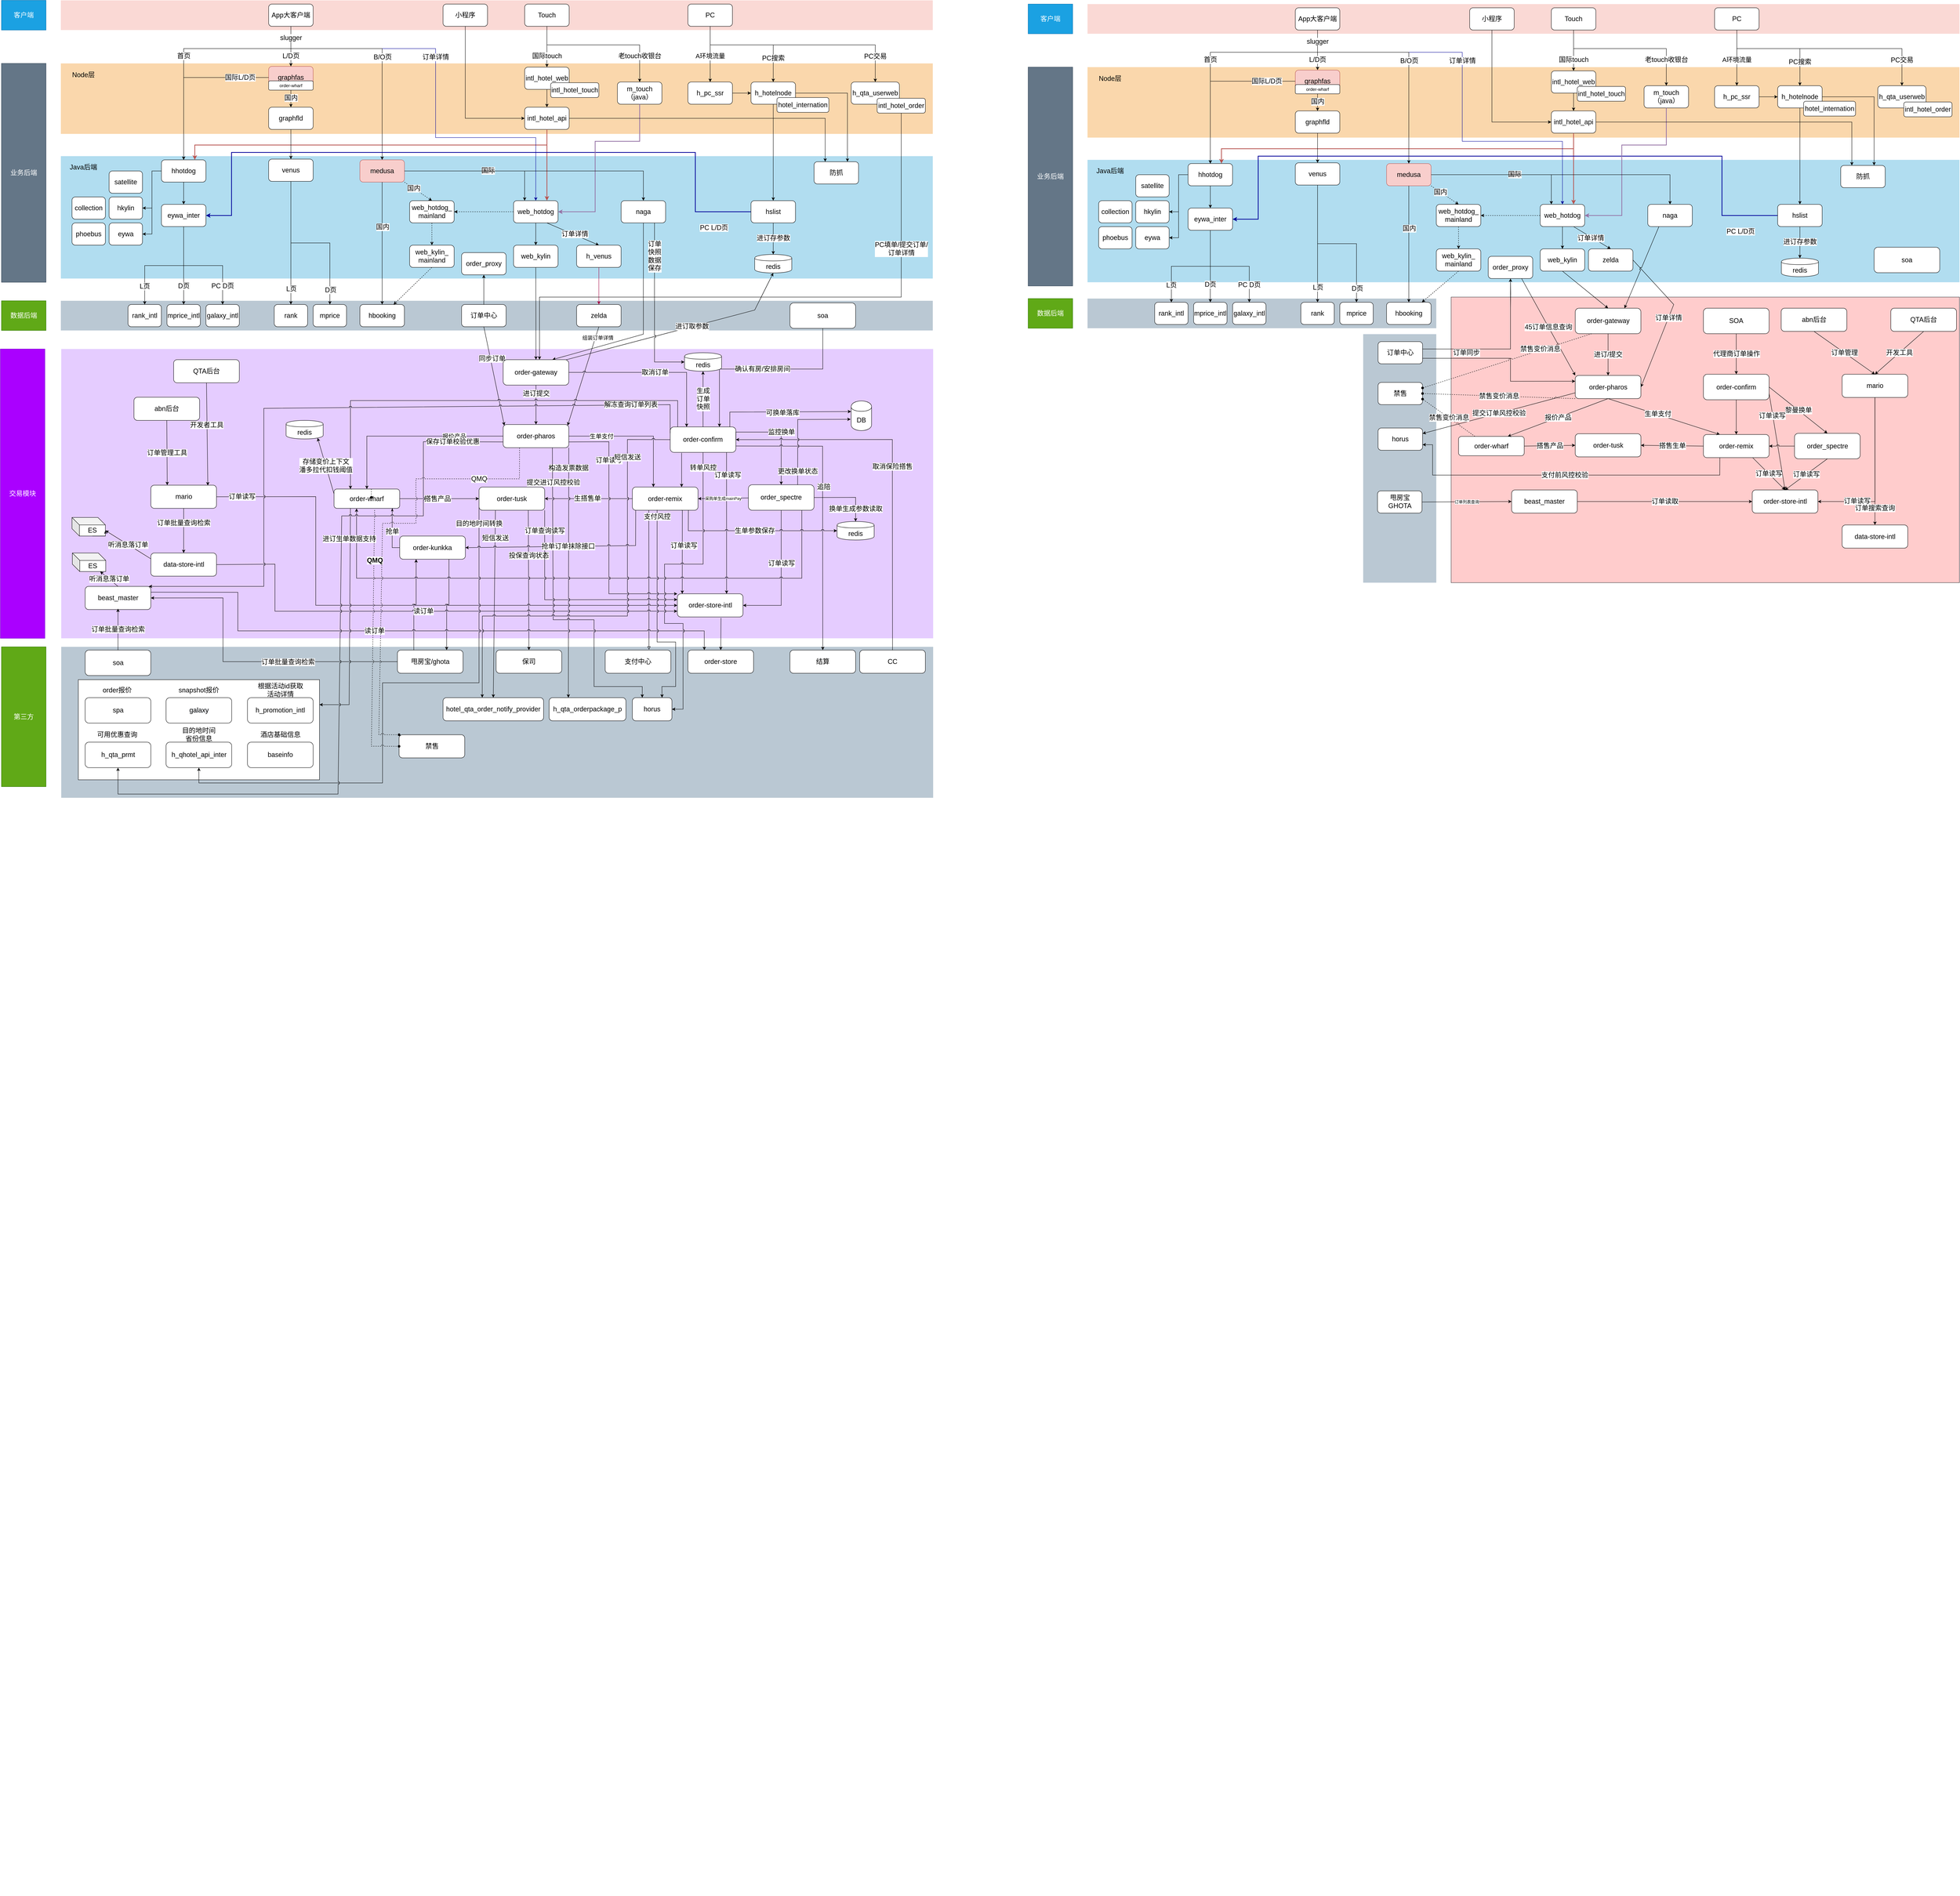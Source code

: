 <mxfile version="13.10.8" type="github"><diagram id="jx2yf6zfr9uaLtjPJh9F" name="第 1 页"><mxGraphModel dx="2253" dy="770" grid="1" gridSize="10" guides="1" tooltips="1" connect="1" arrows="1" fold="1" page="1" pageScale="1" pageWidth="827" pageHeight="1169" math="0" shadow="0"><root><mxCell id="0"/><mxCell id="1" parent="0"/><mxCell id="e-1YKHnimXwsjZ4vZO65-1" value="" style="rounded=0;whiteSpace=wrap;html=1;fontSize=18;strokeColor=none;fillColor=#bac8d3;" parent="1" vertex="1"><mxGeometry x="3513" y="1160" width="197" height="670" as="geometry"/></mxCell><mxCell id="e-1YKHnimXwsjZ4vZO65-2" value="" style="rounded=0;whiteSpace=wrap;html=1;fontSize=18;strokeColor=#36393d;fillColor=#ffcccc;" parent="1" vertex="1"><mxGeometry x="3750" y="1060" width="1370" height="770" as="geometry"/></mxCell><mxCell id="e-1YKHnimXwsjZ4vZO65-3" value="" style="rounded=0;whiteSpace=wrap;html=1;fontSize=18;strokeColor=none;fillColor=#bac8d3;" parent="1" vertex="1"><mxGeometry x="3" y="1070" width="2350" height="80" as="geometry"/></mxCell><mxCell id="e-1YKHnimXwsjZ4vZO65-4" value="" style="rounded=0;whiteSpace=wrap;html=1;fontSize=18;strokeColor=none;fillColor=#fad9d5;" parent="1" vertex="1"><mxGeometry x="3" y="260" width="2350" height="80" as="geometry"/></mxCell><mxCell id="e-1YKHnimXwsjZ4vZO65-5" value="" style="rounded=0;whiteSpace=wrap;html=1;fontSize=18;strokeColor=none;fillColor=#b1ddf0;strokeWidth=2;" parent="1" vertex="1"><mxGeometry x="3" y="680" width="2350" height="330" as="geometry"/></mxCell><mxCell id="e-1YKHnimXwsjZ4vZO65-6" value="Java后端" style="rounded=0;whiteSpace=wrap;html=1;fontSize=18;strokeColor=none;fillColor=#b1ddf0;" parent="1" vertex="1"><mxGeometry x="4" y="680" width="120" height="60" as="geometry"/></mxCell><mxCell id="e-1YKHnimXwsjZ4vZO65-7" value="" style="rounded=0;whiteSpace=wrap;html=1;fontSize=18;strokeColor=none;fillColor=#fad7ac;" parent="1" vertex="1"><mxGeometry x="3" y="430" width="2350" height="190" as="geometry"/></mxCell><mxCell id="e-1YKHnimXwsjZ4vZO65-8" value="App大客户端" style="rounded=1;whiteSpace=wrap;html=1;fontSize=18;" parent="1" vertex="1"><mxGeometry x="563" y="270" width="120" height="60" as="geometry"/></mxCell><mxCell id="e-1YKHnimXwsjZ4vZO65-9" value="Touch" style="rounded=1;whiteSpace=wrap;html=1;fontSize=18;" parent="1" vertex="1"><mxGeometry x="1253" y="270" width="120" height="60" as="geometry"/></mxCell><mxCell id="e-1YKHnimXwsjZ4vZO65-10" value="小程序" style="rounded=1;whiteSpace=wrap;html=1;fontSize=18;" parent="1" vertex="1"><mxGeometry x="1033" y="270" width="120" height="60" as="geometry"/></mxCell><mxCell id="e-1YKHnimXwsjZ4vZO65-11" value="客户端" style="rounded=0;whiteSpace=wrap;html=1;fontSize=18;fillColor=#1ba1e2;strokeColor=#006EAF;fontColor=#ffffff;" parent="1" vertex="1"><mxGeometry x="-157" y="260" width="120" height="80" as="geometry"/></mxCell><mxCell id="e-1YKHnimXwsjZ4vZO65-12" value="graphfas" style="rounded=1;whiteSpace=wrap;html=1;fontSize=18;fillColor=#f8cecc;strokeColor=#b85450;" parent="1" vertex="1"><mxGeometry x="563" y="438" width="120" height="60" as="geometry"/></mxCell><mxCell id="e-1YKHnimXwsjZ4vZO65-13" style="edgeStyle=orthogonalEdgeStyle;rounded=0;orthogonalLoop=1;jettySize=auto;html=1;exitX=0.5;exitY=1;exitDx=0;exitDy=0;fontSize=18;" parent="1" source="e-1YKHnimXwsjZ4vZO65-8" target="e-1YKHnimXwsjZ4vZO65-12" edge="1"><mxGeometry relative="1" as="geometry"/></mxCell><mxCell id="e-1YKHnimXwsjZ4vZO65-14" value="L/D页" style="text;html=1;align=center;verticalAlign=middle;resizable=0;points=[];labelBackgroundColor=#ffffff;fontSize=18;" parent="e-1YKHnimXwsjZ4vZO65-13" vertex="1" connectable="0"><mxGeometry x="0.227" y="1" relative="1" as="geometry"><mxPoint x="-1" y="13.33" as="offset"/></mxGeometry></mxCell><mxCell id="e-1YKHnimXwsjZ4vZO65-15" value="graphfld" style="rounded=1;whiteSpace=wrap;html=1;fontSize=18;" parent="1" vertex="1"><mxGeometry x="563" y="548" width="120" height="60" as="geometry"/></mxCell><mxCell id="e-1YKHnimXwsjZ4vZO65-16" value="国内" style="edgeStyle=none;rounded=0;orthogonalLoop=1;jettySize=auto;html=1;exitX=0.5;exitY=1;exitDx=0;exitDy=0;fontSize=18;" parent="1" source="e-1YKHnimXwsjZ4vZO65-12" target="e-1YKHnimXwsjZ4vZO65-15" edge="1"><mxGeometry relative="1" as="geometry"/></mxCell><mxCell id="e-1YKHnimXwsjZ4vZO65-17" value="intl_hotel_web" style="rounded=1;whiteSpace=wrap;html=1;fontSize=18;" parent="1" vertex="1"><mxGeometry x="1253" y="440" width="120" height="60" as="geometry"/></mxCell><mxCell id="e-1YKHnimXwsjZ4vZO65-18" value="国际touch" style="edgeStyle=orthogonalEdgeStyle;rounded=0;orthogonalLoop=1;jettySize=auto;html=1;exitX=0.5;exitY=1;exitDx=0;exitDy=0;entryX=0.5;entryY=0;entryDx=0;entryDy=0;fontSize=18;" parent="1" source="e-1YKHnimXwsjZ4vZO65-9" target="e-1YKHnimXwsjZ4vZO65-17" edge="1"><mxGeometry x="0.455" relative="1" as="geometry"><Array as="points"><mxPoint x="1313" y="360"/><mxPoint x="1313" y="360"/></Array><mxPoint as="offset"/></mxGeometry></mxCell><mxCell id="e-1YKHnimXwsjZ4vZO65-19" value="intl_hotel_api" style="rounded=1;whiteSpace=wrap;html=1;fontSize=18;" parent="1" vertex="1"><mxGeometry x="1253" y="548" width="120" height="60" as="geometry"/></mxCell><mxCell id="e-1YKHnimXwsjZ4vZO65-20" style="edgeStyle=orthogonalEdgeStyle;rounded=0;orthogonalLoop=1;jettySize=auto;html=1;exitX=0.5;exitY=1;exitDx=0;exitDy=0;entryX=0;entryY=0.5;entryDx=0;entryDy=0;" parent="1" source="e-1YKHnimXwsjZ4vZO65-10" target="e-1YKHnimXwsjZ4vZO65-19" edge="1"><mxGeometry relative="1" as="geometry"><Array as="points"><mxPoint x="1093" y="578"/></Array></mxGeometry></mxCell><mxCell id="e-1YKHnimXwsjZ4vZO65-21" style="edgeStyle=orthogonalEdgeStyle;rounded=0;orthogonalLoop=1;jettySize=auto;html=1;exitX=0.5;exitY=1;exitDx=0;exitDy=0;entryX=0.5;entryY=0;entryDx=0;entryDy=0;fontSize=18;" parent="1" source="e-1YKHnimXwsjZ4vZO65-17" target="e-1YKHnimXwsjZ4vZO65-19" edge="1"><mxGeometry relative="1" as="geometry"/></mxCell><mxCell id="e-1YKHnimXwsjZ4vZO65-22" value="hhotdog" style="rounded=1;whiteSpace=wrap;html=1;fontSize=18;" parent="1" vertex="1"><mxGeometry x="274" y="690" width="120" height="60" as="geometry"/></mxCell><mxCell id="e-1YKHnimXwsjZ4vZO65-23" style="edgeStyle=orthogonalEdgeStyle;rounded=0;orthogonalLoop=1;jettySize=auto;html=1;exitX=0.5;exitY=1;exitDx=0;exitDy=0;entryX=0.5;entryY=0;entryDx=0;entryDy=0;fontSize=18;" parent="1" source="e-1YKHnimXwsjZ4vZO65-8" target="e-1YKHnimXwsjZ4vZO65-22" edge="1"><mxGeometry relative="1" as="geometry"><Array as="points"><mxPoint x="623" y="390"/><mxPoint x="334" y="390"/></Array></mxGeometry></mxCell><mxCell id="e-1YKHnimXwsjZ4vZO65-24" value="首页" style="text;html=1;align=center;verticalAlign=middle;resizable=0;points=[];labelBackgroundColor=#ffffff;fontSize=18;" parent="e-1YKHnimXwsjZ4vZO65-23" vertex="1" connectable="0"><mxGeometry x="0.004" y="1" relative="1" as="geometry"><mxPoint x="-23.73" y="19" as="offset"/></mxGeometry></mxCell><mxCell id="e-1YKHnimXwsjZ4vZO65-25" style="edgeStyle=orthogonalEdgeStyle;rounded=0;orthogonalLoop=1;jettySize=auto;html=1;exitX=0;exitY=0.5;exitDx=0;exitDy=0;entryX=0.5;entryY=0;entryDx=0;entryDy=0;fontSize=18;" parent="1" source="e-1YKHnimXwsjZ4vZO65-12" target="e-1YKHnimXwsjZ4vZO65-22" edge="1"><mxGeometry relative="1" as="geometry"/></mxCell><mxCell id="e-1YKHnimXwsjZ4vZO65-26" value="国际L/D页" style="text;html=1;align=center;verticalAlign=middle;resizable=0;points=[];labelBackgroundColor=#ffffff;fontSize=18;" parent="e-1YKHnimXwsjZ4vZO65-25" vertex="1" connectable="0"><mxGeometry x="-0.819" y="1" relative="1" as="geometry"><mxPoint x="-36" y="-1" as="offset"/></mxGeometry></mxCell><mxCell id="e-1YKHnimXwsjZ4vZO65-27" style="edgeStyle=orthogonalEdgeStyle;rounded=0;orthogonalLoop=1;jettySize=auto;html=1;exitX=0.5;exitY=1;exitDx=0;exitDy=0;entryX=0.75;entryY=0;entryDx=0;entryDy=0;fontSize=18;fillColor=#f8cecc;strokeColor=#b85450;strokeWidth=2;" parent="1" source="e-1YKHnimXwsjZ4vZO65-19" target="e-1YKHnimXwsjZ4vZO65-22" edge="1"><mxGeometry relative="1" as="geometry"><Array as="points"><mxPoint x="1313" y="650"/><mxPoint x="364" y="650"/></Array></mxGeometry></mxCell><mxCell id="e-1YKHnimXwsjZ4vZO65-28" value="venus" style="rounded=1;whiteSpace=wrap;html=1;fontSize=18;" parent="1" vertex="1"><mxGeometry x="563" y="688" width="120" height="60" as="geometry"/></mxCell><mxCell id="e-1YKHnimXwsjZ4vZO65-29" style="edgeStyle=none;rounded=0;orthogonalLoop=1;jettySize=auto;html=1;exitX=0.5;exitY=1;exitDx=0;exitDy=0;entryX=0.5;entryY=0;entryDx=0;entryDy=0;fontSize=18;" parent="1" source="e-1YKHnimXwsjZ4vZO65-15" target="e-1YKHnimXwsjZ4vZO65-28" edge="1"><mxGeometry relative="1" as="geometry"/></mxCell><mxCell id="e-1YKHnimXwsjZ4vZO65-30" value="web_hotdog_&lt;br&gt;mainland" style="rounded=1;whiteSpace=wrap;html=1;fontSize=18;" parent="1" vertex="1"><mxGeometry x="943" y="800" width="120" height="60" as="geometry"/></mxCell><mxCell id="e-1YKHnimXwsjZ4vZO65-31" style="edgeStyle=none;rounded=0;orthogonalLoop=1;jettySize=auto;html=1;exitX=0;exitY=0.5;exitDx=0;exitDy=0;entryX=1;entryY=0.5;entryDx=0;entryDy=0;fontSize=18;dashed=1;" parent="1" source="e-1YKHnimXwsjZ4vZO65-32" target="e-1YKHnimXwsjZ4vZO65-30" edge="1"><mxGeometry relative="1" as="geometry"/></mxCell><mxCell id="e-1YKHnimXwsjZ4vZO65-32" value="web_hotdog" style="rounded=1;whiteSpace=wrap;html=1;fontSize=18;" parent="1" vertex="1"><mxGeometry x="1223" y="800" width="120" height="60" as="geometry"/></mxCell><mxCell id="e-1YKHnimXwsjZ4vZO65-33" style="edgeStyle=orthogonalEdgeStyle;rounded=0;orthogonalLoop=1;jettySize=auto;html=1;exitX=0.5;exitY=1;exitDx=0;exitDy=0;entryX=0.5;entryY=0;entryDx=0;entryDy=0;strokeColor=#000099;strokeWidth=1;fontSize=17;" parent="1" source="e-1YKHnimXwsjZ4vZO65-8" target="e-1YKHnimXwsjZ4vZO65-32" edge="1"><mxGeometry relative="1" as="geometry"><Array as="points"><mxPoint x="623" y="390"/><mxPoint x="1013" y="390"/><mxPoint x="1013" y="630"/><mxPoint x="1283" y="630"/></Array></mxGeometry></mxCell><mxCell id="e-1YKHnimXwsjZ4vZO65-34" value="订单详情" style="edgeLabel;html=1;align=center;verticalAlign=middle;resizable=0;points=[];fontSize=18;" parent="e-1YKHnimXwsjZ4vZO65-33" vertex="1" connectable="0"><mxGeometry x="-0.163" relative="1" as="geometry"><mxPoint as="offset"/></mxGeometry></mxCell><mxCell id="e-1YKHnimXwsjZ4vZO65-35" style="edgeStyle=orthogonalEdgeStyle;rounded=0;orthogonalLoop=1;jettySize=auto;html=1;exitX=0.5;exitY=1;exitDx=0;exitDy=0;entryX=0.75;entryY=0;entryDx=0;entryDy=0;fontSize=18;fillColor=#f8cecc;strokeColor=#b85450;strokeWidth=2;" parent="1" source="e-1YKHnimXwsjZ4vZO65-19" target="e-1YKHnimXwsjZ4vZO65-32" edge="1"><mxGeometry relative="1" as="geometry"/></mxCell><mxCell id="e-1YKHnimXwsjZ4vZO65-36" style="edgeStyle=orthogonalEdgeStyle;rounded=0;orthogonalLoop=1;jettySize=auto;html=1;exitX=1;exitY=0.5;exitDx=0;exitDy=0;entryX=0.25;entryY=0;entryDx=0;entryDy=0;fontSize=18;" parent="1" source="e-1YKHnimXwsjZ4vZO65-40" target="e-1YKHnimXwsjZ4vZO65-32" edge="1"><mxGeometry relative="1" as="geometry"/></mxCell><mxCell id="e-1YKHnimXwsjZ4vZO65-37" value="国际" style="text;html=1;align=center;verticalAlign=middle;resizable=0;points=[];labelBackgroundColor=#ffffff;fontSize=18;" parent="e-1YKHnimXwsjZ4vZO65-36" vertex="1" connectable="0"><mxGeometry x="0.112" y="1" relative="1" as="geometry"><mxPoint as="offset"/></mxGeometry></mxCell><mxCell id="e-1YKHnimXwsjZ4vZO65-38" style="rounded=0;orthogonalLoop=1;jettySize=auto;html=1;exitX=1;exitY=1;exitDx=0;exitDy=0;entryX=0.5;entryY=0;entryDx=0;entryDy=0;fontSize=18;dashed=1;" parent="1" source="e-1YKHnimXwsjZ4vZO65-40" target="e-1YKHnimXwsjZ4vZO65-30" edge="1"><mxGeometry relative="1" as="geometry"/></mxCell><mxCell id="e-1YKHnimXwsjZ4vZO65-39" value="国内" style="text;html=1;align=center;verticalAlign=middle;resizable=0;points=[];labelBackgroundColor=#ffffff;fontSize=18;" parent="e-1YKHnimXwsjZ4vZO65-38" vertex="1" connectable="0"><mxGeometry x="-0.336" relative="1" as="geometry"><mxPoint as="offset"/></mxGeometry></mxCell><mxCell id="e-1YKHnimXwsjZ4vZO65-40" value="medusa" style="rounded=1;whiteSpace=wrap;html=1;fontSize=18;fillColor=#f8cecc;strokeColor=#b85450;" parent="1" vertex="1"><mxGeometry x="809" y="690" width="120" height="60" as="geometry"/></mxCell><mxCell id="e-1YKHnimXwsjZ4vZO65-41" value="slugger" style="edgeStyle=orthogonalEdgeStyle;rounded=0;orthogonalLoop=1;jettySize=auto;html=1;exitX=0.5;exitY=1;exitDx=0;exitDy=0;entryX=0.5;entryY=0;entryDx=0;entryDy=0;fontSize=18;" parent="1" source="e-1YKHnimXwsjZ4vZO65-8" target="e-1YKHnimXwsjZ4vZO65-40" edge="1"><mxGeometry x="-0.901" relative="1" as="geometry"><Array as="points"><mxPoint x="623" y="390"/><mxPoint x="869" y="390"/></Array><mxPoint y="1" as="offset"/></mxGeometry></mxCell><mxCell id="e-1YKHnimXwsjZ4vZO65-42" value="B/O页" style="text;html=1;align=center;verticalAlign=middle;resizable=0;points=[];labelBackgroundColor=#ffffff;fontSize=18;" parent="e-1YKHnimXwsjZ4vZO65-41" vertex="1" connectable="0"><mxGeometry x="-0.317" relative="1" as="geometry"><mxPoint x="99.4" y="23" as="offset"/></mxGeometry></mxCell><mxCell id="e-1YKHnimXwsjZ4vZO65-43" value="eywa_inter" style="rounded=1;whiteSpace=wrap;html=1;fontSize=18;" parent="1" vertex="1"><mxGeometry x="274" y="810" width="120" height="60" as="geometry"/></mxCell><mxCell id="e-1YKHnimXwsjZ4vZO65-44" style="edgeStyle=orthogonalEdgeStyle;rounded=0;orthogonalLoop=1;jettySize=auto;html=1;exitX=0.5;exitY=1;exitDx=0;exitDy=0;entryX=0.5;entryY=0;entryDx=0;entryDy=0;fontSize=18;" parent="1" source="e-1YKHnimXwsjZ4vZO65-22" target="e-1YKHnimXwsjZ4vZO65-43" edge="1"><mxGeometry relative="1" as="geometry"/></mxCell><mxCell id="e-1YKHnimXwsjZ4vZO65-45" value="eywa" style="rounded=1;whiteSpace=wrap;html=1;fontSize=18;" parent="1" vertex="1"><mxGeometry x="133" y="860" width="90" height="60" as="geometry"/></mxCell><mxCell id="e-1YKHnimXwsjZ4vZO65-46" style="edgeStyle=orthogonalEdgeStyle;rounded=0;orthogonalLoop=1;jettySize=auto;html=1;exitX=0;exitY=0.5;exitDx=0;exitDy=0;entryX=1;entryY=0.5;entryDx=0;entryDy=0;fontSize=18;" parent="1" source="e-1YKHnimXwsjZ4vZO65-22" target="e-1YKHnimXwsjZ4vZO65-45" edge="1"><mxGeometry relative="1" as="geometry"/></mxCell><mxCell id="e-1YKHnimXwsjZ4vZO65-47" value="hkylin" style="rounded=1;whiteSpace=wrap;html=1;fontSize=18;" parent="1" vertex="1"><mxGeometry x="133" y="790" width="90" height="60" as="geometry"/></mxCell><mxCell id="e-1YKHnimXwsjZ4vZO65-48" style="edgeStyle=orthogonalEdgeStyle;rounded=0;orthogonalLoop=1;jettySize=auto;html=1;exitX=0;exitY=0.5;exitDx=0;exitDy=0;entryX=1;entryY=0.5;entryDx=0;entryDy=0;fontSize=18;" parent="1" source="e-1YKHnimXwsjZ4vZO65-22" target="e-1YKHnimXwsjZ4vZO65-47" edge="1"><mxGeometry relative="1" as="geometry"/></mxCell><mxCell id="e-1YKHnimXwsjZ4vZO65-49" value="phoebus" style="rounded=1;whiteSpace=wrap;html=1;fontSize=18;" parent="1" vertex="1"><mxGeometry x="33" y="860" width="90" height="60" as="geometry"/></mxCell><mxCell id="e-1YKHnimXwsjZ4vZO65-50" value="web_kylin_&lt;br&gt;mainland" style="rounded=1;whiteSpace=wrap;html=1;fontSize=18;" parent="1" vertex="1"><mxGeometry x="943" y="920" width="120" height="60" as="geometry"/></mxCell><mxCell id="e-1YKHnimXwsjZ4vZO65-51" style="edgeStyle=orthogonalEdgeStyle;rounded=0;orthogonalLoop=1;jettySize=auto;html=1;exitX=0.5;exitY=1;exitDx=0;exitDy=0;entryX=0.5;entryY=0;entryDx=0;entryDy=0;fontSize=18;dashed=1;" parent="1" source="e-1YKHnimXwsjZ4vZO65-30" target="e-1YKHnimXwsjZ4vZO65-50" edge="1"><mxGeometry relative="1" as="geometry"/></mxCell><mxCell id="e-1YKHnimXwsjZ4vZO65-52" value="web_kylin" style="rounded=1;whiteSpace=wrap;html=1;fontSize=18;" parent="1" vertex="1"><mxGeometry x="1223" y="920" width="120" height="60" as="geometry"/></mxCell><mxCell id="e-1YKHnimXwsjZ4vZO65-53" style="edgeStyle=orthogonalEdgeStyle;rounded=0;orthogonalLoop=1;jettySize=auto;html=1;exitX=0.5;exitY=1;exitDx=0;exitDy=0;fontSize=18;" parent="1" source="e-1YKHnimXwsjZ4vZO65-32" target="e-1YKHnimXwsjZ4vZO65-52" edge="1"><mxGeometry relative="1" as="geometry"/></mxCell><mxCell id="e-1YKHnimXwsjZ4vZO65-54" value="order_proxy" style="rounded=1;whiteSpace=wrap;html=1;fontSize=18;" parent="1" vertex="1"><mxGeometry x="1083" y="940" width="120" height="60" as="geometry"/></mxCell><mxCell id="e-1YKHnimXwsjZ4vZO65-55" value="rank_intl" style="rounded=1;whiteSpace=wrap;html=1;fontSize=18;" parent="1" vertex="1"><mxGeometry x="184" y="1080" width="90" height="60" as="geometry"/></mxCell><mxCell id="e-1YKHnimXwsjZ4vZO65-56" style="edgeStyle=orthogonalEdgeStyle;rounded=0;orthogonalLoop=1;jettySize=auto;html=1;exitX=0.5;exitY=1;exitDx=0;exitDy=0;fontSize=18;" parent="1" source="e-1YKHnimXwsjZ4vZO65-43" target="e-1YKHnimXwsjZ4vZO65-55" edge="1"><mxGeometry relative="1" as="geometry"/></mxCell><mxCell id="e-1YKHnimXwsjZ4vZO65-57" value="L页" style="text;html=1;align=center;verticalAlign=middle;resizable=0;points=[];labelBackgroundColor=#ffffff;fontSize=18;" parent="e-1YKHnimXwsjZ4vZO65-56" vertex="1" connectable="0"><mxGeometry x="0.62" relative="1" as="geometry"><mxPoint y="10.4" as="offset"/></mxGeometry></mxCell><mxCell id="e-1YKHnimXwsjZ4vZO65-58" value="mprice_intl" style="rounded=1;whiteSpace=wrap;html=1;fontSize=18;" parent="1" vertex="1"><mxGeometry x="289" y="1080" width="90" height="60" as="geometry"/></mxCell><mxCell id="e-1YKHnimXwsjZ4vZO65-59" style="edgeStyle=orthogonalEdgeStyle;rounded=0;orthogonalLoop=1;jettySize=auto;html=1;exitX=0.5;exitY=1;exitDx=0;exitDy=0;entryX=0.5;entryY=0;entryDx=0;entryDy=0;fontSize=18;" parent="1" source="e-1YKHnimXwsjZ4vZO65-43" target="e-1YKHnimXwsjZ4vZO65-58" edge="1"><mxGeometry relative="1" as="geometry"/></mxCell><mxCell id="e-1YKHnimXwsjZ4vZO65-60" value="D页" style="text;html=1;align=center;verticalAlign=middle;resizable=0;points=[];labelBackgroundColor=#ffffff;fontSize=18;" parent="e-1YKHnimXwsjZ4vZO65-59" vertex="1" connectable="0"><mxGeometry x="0.764" relative="1" as="geometry"><mxPoint y="-25.33" as="offset"/></mxGeometry></mxCell><mxCell id="e-1YKHnimXwsjZ4vZO65-61" value="hbooking" style="rounded=1;whiteSpace=wrap;html=1;fontSize=18;" parent="1" vertex="1"><mxGeometry x="809" y="1080" width="120" height="60" as="geometry"/></mxCell><mxCell id="e-1YKHnimXwsjZ4vZO65-62" style="edgeStyle=orthogonalEdgeStyle;rounded=0;orthogonalLoop=1;jettySize=auto;html=1;exitX=0.5;exitY=1;exitDx=0;exitDy=0;entryX=0.5;entryY=0;entryDx=0;entryDy=0;fontSize=18;" parent="1" source="e-1YKHnimXwsjZ4vZO65-40" target="e-1YKHnimXwsjZ4vZO65-61" edge="1"><mxGeometry relative="1" as="geometry"/></mxCell><mxCell id="e-1YKHnimXwsjZ4vZO65-63" value="国内" style="text;html=1;align=center;verticalAlign=middle;resizable=0;points=[];labelBackgroundColor=#ffffff;fontSize=18;" parent="e-1YKHnimXwsjZ4vZO65-62" vertex="1" connectable="0"><mxGeometry x="-0.267" y="1" relative="1" as="geometry"><mxPoint as="offset"/></mxGeometry></mxCell><mxCell id="e-1YKHnimXwsjZ4vZO65-64" style="edgeStyle=none;rounded=0;orthogonalLoop=1;jettySize=auto;html=1;exitX=0.5;exitY=1;exitDx=0;exitDy=0;fontSize=18;dashed=1;" parent="1" source="e-1YKHnimXwsjZ4vZO65-50" target="e-1YKHnimXwsjZ4vZO65-61" edge="1"><mxGeometry relative="1" as="geometry"/></mxCell><mxCell id="e-1YKHnimXwsjZ4vZO65-65" style="edgeStyle=orthogonalEdgeStyle;rounded=0;orthogonalLoop=1;jettySize=auto;html=1;exitX=0.5;exitY=0;exitDx=0;exitDy=0;fontSize=18;" parent="1" source="e-1YKHnimXwsjZ4vZO65-66" target="e-1YKHnimXwsjZ4vZO65-54" edge="1"><mxGeometry relative="1" as="geometry"/></mxCell><mxCell id="e-1YKHnimXwsjZ4vZO65-66" value="订单中心" style="rounded=1;whiteSpace=wrap;html=1;fontSize=18;" parent="1" vertex="1"><mxGeometry x="1083" y="1080" width="120" height="60" as="geometry"/></mxCell><mxCell id="e-1YKHnimXwsjZ4vZO65-67" value="业务后端" style="rounded=0;whiteSpace=wrap;html=1;fontSize=18;fillColor=#647687;strokeColor=#314354;fontColor=#ffffff;" parent="1" vertex="1"><mxGeometry x="-157" y="430" width="120" height="590" as="geometry"/></mxCell><mxCell id="e-1YKHnimXwsjZ4vZO65-68" value="数据后端" style="rounded=0;whiteSpace=wrap;html=1;fontSize=18;fillColor=#60a917;strokeColor=#2D7600;fontColor=#ffffff;" parent="1" vertex="1"><mxGeometry x="-157" y="1070" width="120" height="80" as="geometry"/></mxCell><mxCell id="e-1YKHnimXwsjZ4vZO65-69" value="PC" style="rounded=1;whiteSpace=wrap;html=1;fontSize=18;" parent="1" vertex="1"><mxGeometry x="1693" y="270" width="120" height="60" as="geometry"/></mxCell><mxCell id="e-1YKHnimXwsjZ4vZO65-70" value="rank" style="rounded=1;whiteSpace=wrap;html=1;fontSize=18;" parent="1" vertex="1"><mxGeometry x="578" y="1080" width="90" height="60" as="geometry"/></mxCell><mxCell id="e-1YKHnimXwsjZ4vZO65-71" style="edgeStyle=orthogonalEdgeStyle;rounded=0;orthogonalLoop=1;jettySize=auto;html=1;exitX=0.5;exitY=1;exitDx=0;exitDy=0;fontSize=18;" parent="1" source="e-1YKHnimXwsjZ4vZO65-28" target="e-1YKHnimXwsjZ4vZO65-70" edge="1"><mxGeometry relative="1" as="geometry"/></mxCell><mxCell id="e-1YKHnimXwsjZ4vZO65-72" value="L页" style="text;html=1;align=center;verticalAlign=middle;resizable=0;points=[];labelBackgroundColor=#ffffff;fontSize=18;" parent="e-1YKHnimXwsjZ4vZO65-71" vertex="1" connectable="0"><mxGeometry x="0.745" y="1" relative="1" as="geometry"><mxPoint as="offset"/></mxGeometry></mxCell><mxCell id="e-1YKHnimXwsjZ4vZO65-73" value="mprice" style="rounded=1;whiteSpace=wrap;html=1;fontSize=18;" parent="1" vertex="1"><mxGeometry x="683" y="1080" width="90" height="60" as="geometry"/></mxCell><mxCell id="e-1YKHnimXwsjZ4vZO65-74" style="edgeStyle=orthogonalEdgeStyle;rounded=0;orthogonalLoop=1;jettySize=auto;html=1;exitX=0.5;exitY=1;exitDx=0;exitDy=0;fontSize=18;" parent="1" source="e-1YKHnimXwsjZ4vZO65-28" target="e-1YKHnimXwsjZ4vZO65-73" edge="1"><mxGeometry relative="1" as="geometry"/></mxCell><mxCell id="e-1YKHnimXwsjZ4vZO65-75" value="D页" style="text;html=1;align=center;verticalAlign=middle;resizable=0;points=[];labelBackgroundColor=#ffffff;fontSize=18;" parent="e-1YKHnimXwsjZ4vZO65-74" vertex="1" connectable="0"><mxGeometry x="0.822" y="2" relative="1" as="geometry"><mxPoint as="offset"/></mxGeometry></mxCell><mxCell id="e-1YKHnimXwsjZ4vZO65-76" value="h_hotelnode" style="rounded=1;whiteSpace=wrap;html=1;fontSize=18;" parent="1" vertex="1"><mxGeometry x="1863" y="480" width="120" height="60" as="geometry"/></mxCell><mxCell id="e-1YKHnimXwsjZ4vZO65-77" value="PC搜索" style="edgeStyle=orthogonalEdgeStyle;rounded=0;orthogonalLoop=1;jettySize=auto;html=1;exitX=0.5;exitY=1;exitDx=0;exitDy=0;fontSize=18;" parent="1" source="e-1YKHnimXwsjZ4vZO65-69" target="e-1YKHnimXwsjZ4vZO65-76" edge="1"><mxGeometry x="0.6" relative="1" as="geometry"><mxPoint as="offset"/><Array as="points"><mxPoint x="1753" y="380"/><mxPoint x="1923" y="380"/></Array></mxGeometry></mxCell><mxCell id="e-1YKHnimXwsjZ4vZO65-78" style="edgeStyle=orthogonalEdgeStyle;rounded=0;orthogonalLoop=1;jettySize=auto;html=1;exitX=0;exitY=0.5;exitDx=0;exitDy=0;entryX=1;entryY=0.5;entryDx=0;entryDy=0;fontSize=18;fillColor=#fa6800;strokeColor=#000099;strokeWidth=2;" parent="1" source="e-1YKHnimXwsjZ4vZO65-80" target="e-1YKHnimXwsjZ4vZO65-43" edge="1"><mxGeometry relative="1" as="geometry"><Array as="points"><mxPoint x="1713" y="830"/><mxPoint x="1713" y="670"/><mxPoint x="463" y="670"/><mxPoint x="463" y="840"/></Array></mxGeometry></mxCell><mxCell id="e-1YKHnimXwsjZ4vZO65-79" value="PC L/D页" style="text;html=1;align=center;verticalAlign=middle;resizable=0;points=[];labelBackgroundColor=#ffffff;fontSize=18;" parent="e-1YKHnimXwsjZ4vZO65-78" vertex="1" connectable="0"><mxGeometry x="-0.831" y="-55" relative="1" as="geometry"><mxPoint x="-5" y="45.14" as="offset"/></mxGeometry></mxCell><mxCell id="e-1YKHnimXwsjZ4vZO65-80" value="hslist" style="rounded=1;whiteSpace=wrap;html=1;fontSize=18;" parent="1" vertex="1"><mxGeometry x="1863" y="800" width="120" height="60" as="geometry"/></mxCell><mxCell id="e-1YKHnimXwsjZ4vZO65-81" style="edgeStyle=orthogonalEdgeStyle;rounded=0;orthogonalLoop=1;jettySize=auto;html=1;exitX=0.5;exitY=1;exitDx=0;exitDy=0;" parent="1" source="e-1YKHnimXwsjZ4vZO65-76" target="e-1YKHnimXwsjZ4vZO65-80" edge="1"><mxGeometry relative="1" as="geometry"/></mxCell><mxCell id="e-1YKHnimXwsjZ4vZO65-82" value="hotel_internation" style="rounded=1;whiteSpace=wrap;html=1;fontSize=18;" parent="1" vertex="1"><mxGeometry x="1933" y="522" width="140" height="40" as="geometry"/></mxCell><mxCell id="e-1YKHnimXwsjZ4vZO65-83" value="redis" style="shape=cylinder;whiteSpace=wrap;html=1;boundedLbl=1;backgroundOutline=1;fontSize=18;" parent="1" vertex="1"><mxGeometry x="1873" y="945" width="100" height="50" as="geometry"/></mxCell><mxCell id="e-1YKHnimXwsjZ4vZO65-84" style="rounded=0;orthogonalLoop=1;jettySize=auto;html=1;exitX=1;exitY=0.25;exitDx=0;exitDy=0;entryX=0.5;entryY=1;entryDx=0;entryDy=0;fontSize=18;" parent="1" target="e-1YKHnimXwsjZ4vZO65-83" edge="1"><mxGeometry relative="1" as="geometry"><Array as="points"><mxPoint x="1873" y="1095"/></Array><mxPoint x="1342" y="1235" as="sourcePoint"/></mxGeometry></mxCell><mxCell id="e-1YKHnimXwsjZ4vZO65-85" value="进订取参数" style="text;html=1;align=center;verticalAlign=middle;resizable=0;points=[];labelBackgroundColor=#ffffff;fontSize=18;" parent="e-1YKHnimXwsjZ4vZO65-84" vertex="1" connectable="0"><mxGeometry x="0.133" y="1" relative="1" as="geometry"><mxPoint as="offset"/></mxGeometry></mxCell><mxCell id="e-1YKHnimXwsjZ4vZO65-86" style="rounded=0;orthogonalLoop=1;jettySize=auto;html=1;exitX=0.5;exitY=1;exitDx=0;exitDy=0;fontSize=18;entryX=0.5;entryY=0;entryDx=0;entryDy=0;" parent="1" source="e-1YKHnimXwsjZ4vZO65-80" target="e-1YKHnimXwsjZ4vZO65-83" edge="1"><mxGeometry relative="1" as="geometry"/></mxCell><mxCell id="e-1YKHnimXwsjZ4vZO65-87" value="进订存参数" style="text;html=1;align=center;verticalAlign=middle;resizable=0;points=[];labelBackgroundColor=#ffffff;fontSize=18;" parent="e-1YKHnimXwsjZ4vZO65-86" vertex="1" connectable="0"><mxGeometry x="0.188" y="33" relative="1" as="geometry"><mxPoint x="-33" y="-10" as="offset"/></mxGeometry></mxCell><mxCell id="e-1YKHnimXwsjZ4vZO65-88" value="galaxy_intl" style="rounded=1;whiteSpace=wrap;html=1;fontSize=18;" parent="1" vertex="1"><mxGeometry x="394" y="1080" width="90" height="60" as="geometry"/></mxCell><mxCell id="e-1YKHnimXwsjZ4vZO65-89" value="PC D页" style="edgeStyle=orthogonalEdgeStyle;rounded=0;orthogonalLoop=1;jettySize=auto;html=1;exitX=0.5;exitY=1;exitDx=0;exitDy=0;entryX=0.5;entryY=0;entryDx=0;entryDy=0;fontSize=18;" parent="1" source="e-1YKHnimXwsjZ4vZO65-43" target="e-1YKHnimXwsjZ4vZO65-88" edge="1"><mxGeometry x="0.682" relative="1" as="geometry"><mxPoint as="offset"/></mxGeometry></mxCell><mxCell id="e-1YKHnimXwsjZ4vZO65-90" value="Node层" style="rounded=0;whiteSpace=wrap;html=1;fontSize=18;strokeColor=none;fillColor=#fad7ac;" parent="1" vertex="1"><mxGeometry x="4" y="431" width="120" height="60" as="geometry"/></mxCell><mxCell id="e-1YKHnimXwsjZ4vZO65-91" value="m_touch&lt;br&gt;（java）" style="rounded=1;whiteSpace=wrap;html=1;fontSize=18;" parent="1" vertex="1"><mxGeometry x="1503" y="480" width="120" height="60" as="geometry"/></mxCell><mxCell id="e-1YKHnimXwsjZ4vZO65-92" value="老touch收银台" style="edgeStyle=orthogonalEdgeStyle;rounded=0;orthogonalLoop=1;jettySize=auto;html=1;exitX=0.5;exitY=1;exitDx=0;exitDy=0;entryX=0.5;entryY=0;entryDx=0;entryDy=0;strokeWidth=1;fontSize=18;" parent="1" source="e-1YKHnimXwsjZ4vZO65-9" target="e-1YKHnimXwsjZ4vZO65-91" edge="1"><mxGeometry x="0.65" relative="1" as="geometry"><Array as="points"><mxPoint x="1313" y="380"/><mxPoint x="1563" y="380"/></Array><mxPoint as="offset"/></mxGeometry></mxCell><mxCell id="e-1YKHnimXwsjZ4vZO65-93" value="" style="edgeStyle=orthogonalEdgeStyle;rounded=0;orthogonalLoop=1;jettySize=auto;html=1;exitX=0.5;exitY=1;exitDx=0;exitDy=0;entryX=1;entryY=0.5;entryDx=0;entryDy=0;strokeWidth=2;fontSize=18;fillColor=#e1d5e7;strokeColor=#9673a6;" parent="1" source="e-1YKHnimXwsjZ4vZO65-91" target="e-1YKHnimXwsjZ4vZO65-32" edge="1"><mxGeometry x="-0.608" relative="1" as="geometry"><Array as="points"><mxPoint x="1563" y="640"/><mxPoint x="1443" y="640"/><mxPoint x="1443" y="830"/></Array><mxPoint as="offset"/></mxGeometry></mxCell><mxCell id="e-1YKHnimXwsjZ4vZO65-94" value="h_qta_userweb" style="rounded=1;whiteSpace=wrap;html=1;fontSize=18;" parent="1" vertex="1"><mxGeometry x="2133" y="480" width="130" height="60" as="geometry"/></mxCell><mxCell id="e-1YKHnimXwsjZ4vZO65-95" value="PC交易" style="edgeStyle=orthogonalEdgeStyle;rounded=0;orthogonalLoop=1;jettySize=auto;html=1;exitX=0.5;exitY=1;exitDx=0;exitDy=0;fontSize=18;" parent="1" source="e-1YKHnimXwsjZ4vZO65-69" target="e-1YKHnimXwsjZ4vZO65-94" edge="1"><mxGeometry x="0.765" relative="1" as="geometry"><mxPoint y="1" as="offset"/><Array as="points"><mxPoint x="1753" y="380"/><mxPoint x="2198" y="380"/></Array></mxGeometry></mxCell><mxCell id="e-1YKHnimXwsjZ4vZO65-96" value="intl_hotel_order" style="rounded=1;whiteSpace=wrap;html=1;fontSize=18;" parent="1" vertex="1"><mxGeometry x="2203" y="524" width="130" height="40" as="geometry"/></mxCell><mxCell id="e-1YKHnimXwsjZ4vZO65-97" value="防抓" style="rounded=1;whiteSpace=wrap;html=1;fontSize=18;" parent="1" vertex="1"><mxGeometry x="2033" y="695" width="120" height="60" as="geometry"/></mxCell><mxCell id="e-1YKHnimXwsjZ4vZO65-98" style="edgeStyle=orthogonalEdgeStyle;rounded=0;orthogonalLoop=1;jettySize=auto;html=1;exitX=1;exitY=0.5;exitDx=0;exitDy=0;entryX=0.25;entryY=0;entryDx=0;entryDy=0;fontSize=17;" parent="1" source="e-1YKHnimXwsjZ4vZO65-19" target="e-1YKHnimXwsjZ4vZO65-97" edge="1"><mxGeometry relative="1" as="geometry"/></mxCell><mxCell id="e-1YKHnimXwsjZ4vZO65-99" style="edgeStyle=orthogonalEdgeStyle;rounded=0;orthogonalLoop=1;jettySize=auto;html=1;exitX=1;exitY=0.5;exitDx=0;exitDy=0;" parent="1" source="e-1YKHnimXwsjZ4vZO65-76" target="e-1YKHnimXwsjZ4vZO65-97" edge="1"><mxGeometry relative="1" as="geometry"><Array as="points"><mxPoint x="2123" y="510"/></Array></mxGeometry></mxCell><mxCell id="e-1YKHnimXwsjZ4vZO65-100" value="satellite" style="rounded=1;whiteSpace=wrap;html=1;fontSize=18;" parent="1" vertex="1"><mxGeometry x="133" y="720" width="90" height="60" as="geometry"/></mxCell><mxCell id="e-1YKHnimXwsjZ4vZO65-101" value="collection" style="rounded=1;whiteSpace=wrap;html=1;fontSize=18;" parent="1" vertex="1"><mxGeometry x="33" y="790" width="90" height="60" as="geometry"/></mxCell><mxCell id="e-1YKHnimXwsjZ4vZO65-102" value="naga" style="rounded=1;whiteSpace=wrap;html=1;fontSize=18;" parent="1" vertex="1"><mxGeometry x="1513" y="800" width="120" height="60" as="geometry"/></mxCell><mxCell id="e-1YKHnimXwsjZ4vZO65-103" style="edgeStyle=orthogonalEdgeStyle;rounded=0;orthogonalLoop=1;jettySize=auto;html=1;exitX=1;exitY=0.5;exitDx=0;exitDy=0;" parent="1" source="e-1YKHnimXwsjZ4vZO65-40" target="e-1YKHnimXwsjZ4vZO65-102" edge="1"><mxGeometry relative="1" as="geometry"/></mxCell><mxCell id="e-1YKHnimXwsjZ4vZO65-104" value="&lt;font style=&quot;font-size: 18px&quot;&gt;intl_hotel_touch&lt;/font&gt;" style="rounded=1;whiteSpace=wrap;html=1;fontSize=18;" parent="1" vertex="1"><mxGeometry x="1323" y="482" width="130" height="40" as="geometry"/></mxCell><mxCell id="e-1YKHnimXwsjZ4vZO65-105" style="edgeStyle=orthogonalEdgeStyle;rounded=0;orthogonalLoop=1;jettySize=auto;html=1;exitX=1;exitY=0.5;exitDx=0;exitDy=0;entryX=0;entryY=0.5;entryDx=0;entryDy=0;" parent="1" source="e-1YKHnimXwsjZ4vZO65-106" target="e-1YKHnimXwsjZ4vZO65-76" edge="1"><mxGeometry relative="1" as="geometry"/></mxCell><mxCell id="e-1YKHnimXwsjZ4vZO65-106" value="h_pc_ssr" style="rounded=1;whiteSpace=wrap;html=1;fontSize=18;" parent="1" vertex="1"><mxGeometry x="1693" y="480" width="120" height="60" as="geometry"/></mxCell><mxCell id="e-1YKHnimXwsjZ4vZO65-107" style="edgeStyle=orthogonalEdgeStyle;rounded=0;orthogonalLoop=1;jettySize=auto;html=1;exitX=0.5;exitY=1;exitDx=0;exitDy=0;entryX=0.5;entryY=0;entryDx=0;entryDy=0;" parent="1" source="e-1YKHnimXwsjZ4vZO65-69" target="e-1YKHnimXwsjZ4vZO65-106" edge="1"><mxGeometry relative="1" as="geometry"/></mxCell><mxCell id="e-1YKHnimXwsjZ4vZO65-108" value="A环境流量" style="edgeLabel;html=1;align=center;verticalAlign=middle;resizable=0;points=[];fontSize=17;" parent="e-1YKHnimXwsjZ4vZO65-107" vertex="1" connectable="0"><mxGeometry x="0.164" y="2" relative="1" as="geometry"><mxPoint x="-2" y="-7.14" as="offset"/></mxGeometry></mxCell><mxCell id="e-1YKHnimXwsjZ4vZO65-109" value="h_venus" style="rounded=1;whiteSpace=wrap;html=1;fontSize=18;" parent="1" vertex="1"><mxGeometry x="1393" y="920" width="120" height="60" as="geometry"/></mxCell><mxCell id="e-1YKHnimXwsjZ4vZO65-110" style="rounded=0;orthogonalLoop=1;jettySize=auto;html=1;exitX=0.75;exitY=1;exitDx=0;exitDy=0;entryX=0.5;entryY=0;entryDx=0;entryDy=0;" parent="1" source="e-1YKHnimXwsjZ4vZO65-32" target="e-1YKHnimXwsjZ4vZO65-109" edge="1"><mxGeometry relative="1" as="geometry"/></mxCell><mxCell id="e-1YKHnimXwsjZ4vZO65-111" value="订单详情" style="edgeLabel;html=1;align=center;verticalAlign=middle;resizable=0;points=[];fontSize=18;" parent="e-1YKHnimXwsjZ4vZO65-110" vertex="1" connectable="0"><mxGeometry x="0.47" y="5" relative="1" as="geometry"><mxPoint x="-29.7" y="-9.43" as="offset"/></mxGeometry></mxCell><mxCell id="e-1YKHnimXwsjZ4vZO65-112" value="交易模块" style="rounded=0;whiteSpace=wrap;html=1;fontSize=18;fillColor=#aa00ff;strokeColor=#7700CC;fontColor=#ffffff;" parent="1" vertex="1"><mxGeometry x="-160" y="1200" width="120" height="620" as="geometry"/></mxCell><mxCell id="e-1YKHnimXwsjZ4vZO65-113" value="&lt;span&gt;order-wharf&lt;/span&gt;&lt;br&gt;" style="rounded=1;whiteSpace=wrap;html=1;" parent="1" vertex="1"><mxGeometry x="563" y="477" width="120" height="25" as="geometry"/></mxCell><mxCell id="e-1YKHnimXwsjZ4vZO65-114" value="zelda" style="rounded=1;whiteSpace=wrap;html=1;fontSize=18;" parent="1" vertex="1"><mxGeometry x="1393" y="1080" width="120" height="60" as="geometry"/></mxCell><mxCell id="e-1YKHnimXwsjZ4vZO65-115" style="rounded=0;orthogonalLoop=1;jettySize=auto;html=1;exitX=0.5;exitY=1;exitDx=0;exitDy=0;entryX=0.5;entryY=0;entryDx=0;entryDy=0;fillColor=#d80073;strokeColor=#A50040;" parent="1" source="e-1YKHnimXwsjZ4vZO65-109" target="e-1YKHnimXwsjZ4vZO65-114" edge="1"><mxGeometry relative="1" as="geometry"/></mxCell><mxCell id="e-1YKHnimXwsjZ4vZO65-116" value="" style="group" parent="1" vertex="1" connectable="0"><mxGeometry x="-160" y="260" width="3320" height="5110" as="geometry"/></mxCell><mxCell id="e-1YKHnimXwsjZ4vZO65-117" value="" style="rounded=0;whiteSpace=wrap;html=1;fontSize=18;strokeColor=none;fillColor=#bac8d3;" parent="e-1YKHnimXwsjZ4vZO65-116" vertex="1"><mxGeometry x="164" y="1743" width="2350" height="407" as="geometry"/></mxCell><mxCell id="e-1YKHnimXwsjZ4vZO65-118" value="" style="rounded=0;whiteSpace=wrap;html=1;fontSize=18;strokeColor=none;fillColor=#E5CCFF;" parent="e-1YKHnimXwsjZ4vZO65-116" vertex="1"><mxGeometry x="164" y="940" width="2350" height="780" as="geometry"/></mxCell><mxCell id="e-1YKHnimXwsjZ4vZO65-119" value="" style="rounded=0;whiteSpace=wrap;html=1;fontSize=18;strokeColor=none;fillColor=#bac8d3;" parent="e-1YKHnimXwsjZ4vZO65-116" vertex="1"><mxGeometry x="163" y="810" width="2350" height="80" as="geometry"/></mxCell><mxCell id="e-1YKHnimXwsjZ4vZO65-120" value="" style="rounded=0;whiteSpace=wrap;html=1;fontSize=18;strokeColor=none;fillColor=#fad9d5;" parent="e-1YKHnimXwsjZ4vZO65-116" vertex="1"><mxGeometry x="163" width="2350" height="80" as="geometry"/></mxCell><mxCell id="e-1YKHnimXwsjZ4vZO65-121" value="" style="rounded=0;whiteSpace=wrap;html=1;fontSize=18;strokeColor=none;fillColor=#b1ddf0;strokeWidth=2;" parent="e-1YKHnimXwsjZ4vZO65-116" vertex="1"><mxGeometry x="163" y="420" width="2350" height="330" as="geometry"/></mxCell><mxCell id="e-1YKHnimXwsjZ4vZO65-122" value="Java后端" style="rounded=0;whiteSpace=wrap;html=1;fontSize=18;strokeColor=none;fillColor=#b1ddf0;" parent="e-1YKHnimXwsjZ4vZO65-116" vertex="1"><mxGeometry x="164" y="420" width="120" height="60" as="geometry"/></mxCell><mxCell id="e-1YKHnimXwsjZ4vZO65-123" value="" style="rounded=0;whiteSpace=wrap;html=1;fontSize=18;strokeColor=none;fillColor=#fad7ac;" parent="e-1YKHnimXwsjZ4vZO65-116" vertex="1"><mxGeometry x="163" y="170" width="2350" height="190" as="geometry"/></mxCell><mxCell id="e-1YKHnimXwsjZ4vZO65-124" value="App大客户端" style="rounded=1;whiteSpace=wrap;html=1;fontSize=18;" parent="e-1YKHnimXwsjZ4vZO65-116" vertex="1"><mxGeometry x="723" y="10" width="120" height="60" as="geometry"/></mxCell><mxCell id="e-1YKHnimXwsjZ4vZO65-125" value="Touch" style="rounded=1;whiteSpace=wrap;html=1;fontSize=18;" parent="e-1YKHnimXwsjZ4vZO65-116" vertex="1"><mxGeometry x="1413" y="10" width="120" height="60" as="geometry"/></mxCell><mxCell id="e-1YKHnimXwsjZ4vZO65-126" value="小程序" style="rounded=1;whiteSpace=wrap;html=1;fontSize=18;" parent="e-1YKHnimXwsjZ4vZO65-116" vertex="1"><mxGeometry x="1193" y="10" width="120" height="60" as="geometry"/></mxCell><mxCell id="e-1YKHnimXwsjZ4vZO65-127" value="客户端" style="rounded=0;whiteSpace=wrap;html=1;fontSize=18;fillColor=#1ba1e2;strokeColor=#006EAF;fontColor=#ffffff;" parent="e-1YKHnimXwsjZ4vZO65-116" vertex="1"><mxGeometry x="3" width="120" height="80" as="geometry"/></mxCell><mxCell id="e-1YKHnimXwsjZ4vZO65-128" value="graphfas" style="rounded=1;whiteSpace=wrap;html=1;fontSize=18;fillColor=#f8cecc;strokeColor=#b85450;" parent="e-1YKHnimXwsjZ4vZO65-116" vertex="1"><mxGeometry x="723" y="178" width="120" height="60" as="geometry"/></mxCell><mxCell id="e-1YKHnimXwsjZ4vZO65-129" style="edgeStyle=orthogonalEdgeStyle;rounded=0;orthogonalLoop=1;jettySize=auto;html=1;exitX=0.5;exitY=1;exitDx=0;exitDy=0;fontSize=18;" parent="e-1YKHnimXwsjZ4vZO65-116" source="e-1YKHnimXwsjZ4vZO65-124" target="e-1YKHnimXwsjZ4vZO65-128" edge="1"><mxGeometry relative="1" as="geometry"/></mxCell><mxCell id="e-1YKHnimXwsjZ4vZO65-130" value="L/D页" style="text;html=1;align=center;verticalAlign=middle;resizable=0;points=[];labelBackgroundColor=#ffffff;fontSize=18;" parent="e-1YKHnimXwsjZ4vZO65-129" vertex="1" connectable="0"><mxGeometry x="0.227" y="1" relative="1" as="geometry"><mxPoint x="-1" y="13.33" as="offset"/></mxGeometry></mxCell><mxCell id="e-1YKHnimXwsjZ4vZO65-131" value="graphfld" style="rounded=1;whiteSpace=wrap;html=1;fontSize=18;" parent="e-1YKHnimXwsjZ4vZO65-116" vertex="1"><mxGeometry x="723" y="288" width="120" height="60" as="geometry"/></mxCell><mxCell id="e-1YKHnimXwsjZ4vZO65-132" value="国内" style="edgeStyle=none;rounded=0;orthogonalLoop=1;jettySize=auto;html=1;exitX=0.5;exitY=1;exitDx=0;exitDy=0;fontSize=18;" parent="e-1YKHnimXwsjZ4vZO65-116" source="e-1YKHnimXwsjZ4vZO65-128" target="e-1YKHnimXwsjZ4vZO65-131" edge="1"><mxGeometry relative="1" as="geometry"/></mxCell><mxCell id="e-1YKHnimXwsjZ4vZO65-133" value="intl_hotel_web" style="rounded=1;whiteSpace=wrap;html=1;fontSize=18;" parent="e-1YKHnimXwsjZ4vZO65-116" vertex="1"><mxGeometry x="1413" y="180" width="120" height="60" as="geometry"/></mxCell><mxCell id="e-1YKHnimXwsjZ4vZO65-134" value="国际touch" style="edgeStyle=orthogonalEdgeStyle;rounded=0;orthogonalLoop=1;jettySize=auto;html=1;exitX=0.5;exitY=1;exitDx=0;exitDy=0;entryX=0.5;entryY=0;entryDx=0;entryDy=0;fontSize=18;" parent="e-1YKHnimXwsjZ4vZO65-116" source="e-1YKHnimXwsjZ4vZO65-125" target="e-1YKHnimXwsjZ4vZO65-133" edge="1"><mxGeometry x="0.455" relative="1" as="geometry"><Array as="points"><mxPoint x="1473" y="100"/><mxPoint x="1473" y="100"/></Array><mxPoint as="offset"/></mxGeometry></mxCell><mxCell id="e-1YKHnimXwsjZ4vZO65-135" value="intl_hotel_api" style="rounded=1;whiteSpace=wrap;html=1;fontSize=18;" parent="e-1YKHnimXwsjZ4vZO65-116" vertex="1"><mxGeometry x="1413" y="288" width="120" height="60" as="geometry"/></mxCell><mxCell id="e-1YKHnimXwsjZ4vZO65-136" style="edgeStyle=orthogonalEdgeStyle;rounded=0;orthogonalLoop=1;jettySize=auto;html=1;exitX=0.5;exitY=1;exitDx=0;exitDy=0;entryX=0;entryY=0.5;entryDx=0;entryDy=0;" parent="e-1YKHnimXwsjZ4vZO65-116" source="e-1YKHnimXwsjZ4vZO65-126" target="e-1YKHnimXwsjZ4vZO65-135" edge="1"><mxGeometry relative="1" as="geometry"><Array as="points"><mxPoint x="1253" y="318"/></Array></mxGeometry></mxCell><mxCell id="e-1YKHnimXwsjZ4vZO65-137" style="edgeStyle=orthogonalEdgeStyle;rounded=0;orthogonalLoop=1;jettySize=auto;html=1;exitX=0.5;exitY=1;exitDx=0;exitDy=0;entryX=0.5;entryY=0;entryDx=0;entryDy=0;fontSize=18;" parent="e-1YKHnimXwsjZ4vZO65-116" source="e-1YKHnimXwsjZ4vZO65-133" target="e-1YKHnimXwsjZ4vZO65-135" edge="1"><mxGeometry relative="1" as="geometry"/></mxCell><mxCell id="e-1YKHnimXwsjZ4vZO65-138" value="hhotdog" style="rounded=1;whiteSpace=wrap;html=1;fontSize=18;" parent="e-1YKHnimXwsjZ4vZO65-116" vertex="1"><mxGeometry x="434" y="430" width="120" height="60" as="geometry"/></mxCell><mxCell id="e-1YKHnimXwsjZ4vZO65-139" style="edgeStyle=orthogonalEdgeStyle;rounded=0;orthogonalLoop=1;jettySize=auto;html=1;exitX=0.5;exitY=1;exitDx=0;exitDy=0;entryX=0.5;entryY=0;entryDx=0;entryDy=0;fontSize=18;" parent="e-1YKHnimXwsjZ4vZO65-116" source="e-1YKHnimXwsjZ4vZO65-124" target="e-1YKHnimXwsjZ4vZO65-138" edge="1"><mxGeometry relative="1" as="geometry"><Array as="points"><mxPoint x="783" y="130"/><mxPoint x="494" y="130"/></Array></mxGeometry></mxCell><mxCell id="e-1YKHnimXwsjZ4vZO65-140" value="首页" style="text;html=1;align=center;verticalAlign=middle;resizable=0;points=[];labelBackgroundColor=#ffffff;fontSize=18;" parent="e-1YKHnimXwsjZ4vZO65-139" vertex="1" connectable="0"><mxGeometry x="0.004" y="1" relative="1" as="geometry"><mxPoint x="-23.73" y="19" as="offset"/></mxGeometry></mxCell><mxCell id="e-1YKHnimXwsjZ4vZO65-141" style="edgeStyle=orthogonalEdgeStyle;rounded=0;orthogonalLoop=1;jettySize=auto;html=1;exitX=0;exitY=0.5;exitDx=0;exitDy=0;entryX=0.5;entryY=0;entryDx=0;entryDy=0;fontSize=18;" parent="e-1YKHnimXwsjZ4vZO65-116" source="e-1YKHnimXwsjZ4vZO65-128" target="e-1YKHnimXwsjZ4vZO65-138" edge="1"><mxGeometry relative="1" as="geometry"/></mxCell><mxCell id="e-1YKHnimXwsjZ4vZO65-142" value="国际L/D页" style="text;html=1;align=center;verticalAlign=middle;resizable=0;points=[];labelBackgroundColor=#ffffff;fontSize=18;" parent="e-1YKHnimXwsjZ4vZO65-141" vertex="1" connectable="0"><mxGeometry x="-0.819" y="1" relative="1" as="geometry"><mxPoint x="-36" y="-1" as="offset"/></mxGeometry></mxCell><mxCell id="e-1YKHnimXwsjZ4vZO65-143" style="edgeStyle=orthogonalEdgeStyle;rounded=0;orthogonalLoop=1;jettySize=auto;html=1;exitX=0.5;exitY=1;exitDx=0;exitDy=0;entryX=0.75;entryY=0;entryDx=0;entryDy=0;fontSize=18;fillColor=#f8cecc;strokeColor=#b85450;strokeWidth=2;" parent="e-1YKHnimXwsjZ4vZO65-116" source="e-1YKHnimXwsjZ4vZO65-135" target="e-1YKHnimXwsjZ4vZO65-138" edge="1"><mxGeometry relative="1" as="geometry"><Array as="points"><mxPoint x="1473" y="390"/><mxPoint x="524" y="390"/></Array></mxGeometry></mxCell><mxCell id="e-1YKHnimXwsjZ4vZO65-144" value="venus" style="rounded=1;whiteSpace=wrap;html=1;fontSize=18;" parent="e-1YKHnimXwsjZ4vZO65-116" vertex="1"><mxGeometry x="723" y="428" width="120" height="60" as="geometry"/></mxCell><mxCell id="e-1YKHnimXwsjZ4vZO65-145" style="edgeStyle=none;rounded=0;orthogonalLoop=1;jettySize=auto;html=1;exitX=0.5;exitY=1;exitDx=0;exitDy=0;entryX=0.5;entryY=0;entryDx=0;entryDy=0;fontSize=18;" parent="e-1YKHnimXwsjZ4vZO65-116" source="e-1YKHnimXwsjZ4vZO65-131" target="e-1YKHnimXwsjZ4vZO65-144" edge="1"><mxGeometry relative="1" as="geometry"/></mxCell><mxCell id="e-1YKHnimXwsjZ4vZO65-146" value="web_hotdog_&lt;br&gt;mainland" style="rounded=1;whiteSpace=wrap;html=1;fontSize=18;" parent="e-1YKHnimXwsjZ4vZO65-116" vertex="1"><mxGeometry x="1103" y="540" width="120" height="60" as="geometry"/></mxCell><mxCell id="e-1YKHnimXwsjZ4vZO65-147" style="edgeStyle=none;rounded=0;orthogonalLoop=1;jettySize=auto;html=1;exitX=0;exitY=0.5;exitDx=0;exitDy=0;entryX=1;entryY=0.5;entryDx=0;entryDy=0;fontSize=18;dashed=1;" parent="e-1YKHnimXwsjZ4vZO65-116" source="e-1YKHnimXwsjZ4vZO65-148" target="e-1YKHnimXwsjZ4vZO65-146" edge="1"><mxGeometry relative="1" as="geometry"/></mxCell><mxCell id="e-1YKHnimXwsjZ4vZO65-148" value="web_hotdog" style="rounded=1;whiteSpace=wrap;html=1;fontSize=18;" parent="e-1YKHnimXwsjZ4vZO65-116" vertex="1"><mxGeometry x="1383" y="540" width="120" height="60" as="geometry"/></mxCell><mxCell id="e-1YKHnimXwsjZ4vZO65-149" style="edgeStyle=orthogonalEdgeStyle;rounded=0;orthogonalLoop=1;jettySize=auto;html=1;exitX=0.5;exitY=1;exitDx=0;exitDy=0;entryX=0.5;entryY=0;entryDx=0;entryDy=0;strokeColor=#000099;strokeWidth=1;fontSize=17;" parent="e-1YKHnimXwsjZ4vZO65-116" source="e-1YKHnimXwsjZ4vZO65-124" target="e-1YKHnimXwsjZ4vZO65-148" edge="1"><mxGeometry relative="1" as="geometry"><Array as="points"><mxPoint x="783" y="130"/><mxPoint x="1173" y="130"/><mxPoint x="1173" y="370"/><mxPoint x="1443" y="370"/></Array></mxGeometry></mxCell><mxCell id="e-1YKHnimXwsjZ4vZO65-150" value="订单详情" style="edgeLabel;html=1;align=center;verticalAlign=middle;resizable=0;points=[];fontSize=18;" parent="e-1YKHnimXwsjZ4vZO65-149" vertex="1" connectable="0"><mxGeometry x="-0.163" relative="1" as="geometry"><mxPoint as="offset"/></mxGeometry></mxCell><mxCell id="e-1YKHnimXwsjZ4vZO65-151" style="edgeStyle=orthogonalEdgeStyle;rounded=0;orthogonalLoop=1;jettySize=auto;html=1;exitX=0.5;exitY=1;exitDx=0;exitDy=0;entryX=0.75;entryY=0;entryDx=0;entryDy=0;fontSize=18;fillColor=#f8cecc;strokeColor=#b85450;strokeWidth=2;" parent="e-1YKHnimXwsjZ4vZO65-116" source="e-1YKHnimXwsjZ4vZO65-135" target="e-1YKHnimXwsjZ4vZO65-148" edge="1"><mxGeometry relative="1" as="geometry"/></mxCell><mxCell id="e-1YKHnimXwsjZ4vZO65-152" style="edgeStyle=orthogonalEdgeStyle;rounded=0;orthogonalLoop=1;jettySize=auto;html=1;exitX=1;exitY=0.5;exitDx=0;exitDy=0;entryX=0.25;entryY=0;entryDx=0;entryDy=0;fontSize=18;" parent="e-1YKHnimXwsjZ4vZO65-116" source="e-1YKHnimXwsjZ4vZO65-156" target="e-1YKHnimXwsjZ4vZO65-148" edge="1"><mxGeometry relative="1" as="geometry"/></mxCell><mxCell id="e-1YKHnimXwsjZ4vZO65-153" value="国际" style="text;html=1;align=center;verticalAlign=middle;resizable=0;points=[];labelBackgroundColor=#ffffff;fontSize=18;" parent="e-1YKHnimXwsjZ4vZO65-152" vertex="1" connectable="0"><mxGeometry x="0.112" y="1" relative="1" as="geometry"><mxPoint as="offset"/></mxGeometry></mxCell><mxCell id="e-1YKHnimXwsjZ4vZO65-154" style="rounded=0;orthogonalLoop=1;jettySize=auto;html=1;exitX=1;exitY=1;exitDx=0;exitDy=0;entryX=0.5;entryY=0;entryDx=0;entryDy=0;fontSize=18;dashed=1;" parent="e-1YKHnimXwsjZ4vZO65-116" source="e-1YKHnimXwsjZ4vZO65-156" target="e-1YKHnimXwsjZ4vZO65-146" edge="1"><mxGeometry relative="1" as="geometry"/></mxCell><mxCell id="e-1YKHnimXwsjZ4vZO65-155" value="国内" style="text;html=1;align=center;verticalAlign=middle;resizable=0;points=[];labelBackgroundColor=#ffffff;fontSize=18;" parent="e-1YKHnimXwsjZ4vZO65-154" vertex="1" connectable="0"><mxGeometry x="-0.336" relative="1" as="geometry"><mxPoint as="offset"/></mxGeometry></mxCell><mxCell id="e-1YKHnimXwsjZ4vZO65-156" value="medusa" style="rounded=1;whiteSpace=wrap;html=1;fontSize=18;fillColor=#f8cecc;strokeColor=#b85450;" parent="e-1YKHnimXwsjZ4vZO65-116" vertex="1"><mxGeometry x="969" y="430" width="120" height="60" as="geometry"/></mxCell><mxCell id="e-1YKHnimXwsjZ4vZO65-157" value="slugger" style="edgeStyle=orthogonalEdgeStyle;rounded=0;orthogonalLoop=1;jettySize=auto;html=1;exitX=0.5;exitY=1;exitDx=0;exitDy=0;entryX=0.5;entryY=0;entryDx=0;entryDy=0;fontSize=18;" parent="e-1YKHnimXwsjZ4vZO65-116" source="e-1YKHnimXwsjZ4vZO65-124" target="e-1YKHnimXwsjZ4vZO65-156" edge="1"><mxGeometry x="-0.901" relative="1" as="geometry"><Array as="points"><mxPoint x="783" y="130"/><mxPoint x="1029" y="130"/></Array><mxPoint y="1" as="offset"/></mxGeometry></mxCell><mxCell id="e-1YKHnimXwsjZ4vZO65-158" value="B/O页" style="text;html=1;align=center;verticalAlign=middle;resizable=0;points=[];labelBackgroundColor=#ffffff;fontSize=18;" parent="e-1YKHnimXwsjZ4vZO65-157" vertex="1" connectable="0"><mxGeometry x="-0.317" relative="1" as="geometry"><mxPoint x="99.4" y="23" as="offset"/></mxGeometry></mxCell><mxCell id="e-1YKHnimXwsjZ4vZO65-159" value="eywa_inter" style="rounded=1;whiteSpace=wrap;html=1;fontSize=18;" parent="e-1YKHnimXwsjZ4vZO65-116" vertex="1"><mxGeometry x="434" y="550" width="120" height="60" as="geometry"/></mxCell><mxCell id="e-1YKHnimXwsjZ4vZO65-160" style="edgeStyle=orthogonalEdgeStyle;rounded=0;orthogonalLoop=1;jettySize=auto;html=1;exitX=0.5;exitY=1;exitDx=0;exitDy=0;entryX=0.5;entryY=0;entryDx=0;entryDy=0;fontSize=18;" parent="e-1YKHnimXwsjZ4vZO65-116" source="e-1YKHnimXwsjZ4vZO65-138" target="e-1YKHnimXwsjZ4vZO65-159" edge="1"><mxGeometry relative="1" as="geometry"/></mxCell><mxCell id="e-1YKHnimXwsjZ4vZO65-161" value="eywa" style="rounded=1;whiteSpace=wrap;html=1;fontSize=18;" parent="e-1YKHnimXwsjZ4vZO65-116" vertex="1"><mxGeometry x="293" y="600" width="90" height="60" as="geometry"/></mxCell><mxCell id="e-1YKHnimXwsjZ4vZO65-162" style="edgeStyle=orthogonalEdgeStyle;rounded=0;orthogonalLoop=1;jettySize=auto;html=1;exitX=0;exitY=0.5;exitDx=0;exitDy=0;entryX=1;entryY=0.5;entryDx=0;entryDy=0;fontSize=18;" parent="e-1YKHnimXwsjZ4vZO65-116" source="e-1YKHnimXwsjZ4vZO65-138" target="e-1YKHnimXwsjZ4vZO65-161" edge="1"><mxGeometry relative="1" as="geometry"/></mxCell><mxCell id="e-1YKHnimXwsjZ4vZO65-163" value="hkylin" style="rounded=1;whiteSpace=wrap;html=1;fontSize=18;" parent="e-1YKHnimXwsjZ4vZO65-116" vertex="1"><mxGeometry x="293" y="530" width="90" height="60" as="geometry"/></mxCell><mxCell id="e-1YKHnimXwsjZ4vZO65-164" style="edgeStyle=orthogonalEdgeStyle;rounded=0;orthogonalLoop=1;jettySize=auto;html=1;exitX=0;exitY=0.5;exitDx=0;exitDy=0;entryX=1;entryY=0.5;entryDx=0;entryDy=0;fontSize=18;" parent="e-1YKHnimXwsjZ4vZO65-116" source="e-1YKHnimXwsjZ4vZO65-138" target="e-1YKHnimXwsjZ4vZO65-163" edge="1"><mxGeometry relative="1" as="geometry"/></mxCell><mxCell id="e-1YKHnimXwsjZ4vZO65-165" value="phoebus" style="rounded=1;whiteSpace=wrap;html=1;fontSize=18;" parent="e-1YKHnimXwsjZ4vZO65-116" vertex="1"><mxGeometry x="193" y="600" width="90" height="60" as="geometry"/></mxCell><mxCell id="e-1YKHnimXwsjZ4vZO65-166" value="web_kylin_&lt;br&gt;mainland" style="rounded=1;whiteSpace=wrap;html=1;fontSize=18;" parent="e-1YKHnimXwsjZ4vZO65-116" vertex="1"><mxGeometry x="1103" y="660" width="120" height="60" as="geometry"/></mxCell><mxCell id="e-1YKHnimXwsjZ4vZO65-167" style="edgeStyle=orthogonalEdgeStyle;rounded=0;orthogonalLoop=1;jettySize=auto;html=1;exitX=0.5;exitY=1;exitDx=0;exitDy=0;entryX=0.5;entryY=0;entryDx=0;entryDy=0;fontSize=18;dashed=1;" parent="e-1YKHnimXwsjZ4vZO65-116" source="e-1YKHnimXwsjZ4vZO65-146" target="e-1YKHnimXwsjZ4vZO65-166" edge="1"><mxGeometry relative="1" as="geometry"/></mxCell><mxCell id="e-1YKHnimXwsjZ4vZO65-168" value="web_kylin" style="rounded=1;whiteSpace=wrap;html=1;fontSize=18;" parent="e-1YKHnimXwsjZ4vZO65-116" vertex="1"><mxGeometry x="1383" y="660" width="120" height="60" as="geometry"/></mxCell><mxCell id="e-1YKHnimXwsjZ4vZO65-169" style="edgeStyle=orthogonalEdgeStyle;rounded=0;orthogonalLoop=1;jettySize=auto;html=1;exitX=0.5;exitY=1;exitDx=0;exitDy=0;fontSize=18;" parent="e-1YKHnimXwsjZ4vZO65-116" source="e-1YKHnimXwsjZ4vZO65-148" target="e-1YKHnimXwsjZ4vZO65-168" edge="1"><mxGeometry relative="1" as="geometry"/></mxCell><mxCell id="e-1YKHnimXwsjZ4vZO65-170" value="order_proxy" style="rounded=1;whiteSpace=wrap;html=1;fontSize=18;" parent="e-1YKHnimXwsjZ4vZO65-116" vertex="1"><mxGeometry x="1243" y="680" width="120" height="60" as="geometry"/></mxCell><mxCell id="e-1YKHnimXwsjZ4vZO65-171" value="rank_intl" style="rounded=1;whiteSpace=wrap;html=1;fontSize=18;" parent="e-1YKHnimXwsjZ4vZO65-116" vertex="1"><mxGeometry x="344" y="820" width="90" height="60" as="geometry"/></mxCell><mxCell id="e-1YKHnimXwsjZ4vZO65-172" style="edgeStyle=orthogonalEdgeStyle;rounded=0;orthogonalLoop=1;jettySize=auto;html=1;exitX=0.5;exitY=1;exitDx=0;exitDy=0;fontSize=18;" parent="e-1YKHnimXwsjZ4vZO65-116" source="e-1YKHnimXwsjZ4vZO65-159" target="e-1YKHnimXwsjZ4vZO65-171" edge="1"><mxGeometry relative="1" as="geometry"/></mxCell><mxCell id="e-1YKHnimXwsjZ4vZO65-173" value="L页" style="text;html=1;align=center;verticalAlign=middle;resizable=0;points=[];labelBackgroundColor=#ffffff;fontSize=18;" parent="e-1YKHnimXwsjZ4vZO65-172" vertex="1" connectable="0"><mxGeometry x="0.62" relative="1" as="geometry"><mxPoint y="10.4" as="offset"/></mxGeometry></mxCell><mxCell id="e-1YKHnimXwsjZ4vZO65-174" value="mprice_intl" style="rounded=1;whiteSpace=wrap;html=1;fontSize=18;" parent="e-1YKHnimXwsjZ4vZO65-116" vertex="1"><mxGeometry x="449" y="820" width="90" height="60" as="geometry"/></mxCell><mxCell id="e-1YKHnimXwsjZ4vZO65-175" style="edgeStyle=orthogonalEdgeStyle;rounded=0;orthogonalLoop=1;jettySize=auto;html=1;exitX=0.5;exitY=1;exitDx=0;exitDy=0;entryX=0.5;entryY=0;entryDx=0;entryDy=0;fontSize=18;" parent="e-1YKHnimXwsjZ4vZO65-116" source="e-1YKHnimXwsjZ4vZO65-159" target="e-1YKHnimXwsjZ4vZO65-174" edge="1"><mxGeometry relative="1" as="geometry"/></mxCell><mxCell id="e-1YKHnimXwsjZ4vZO65-176" value="D页" style="text;html=1;align=center;verticalAlign=middle;resizable=0;points=[];labelBackgroundColor=#ffffff;fontSize=18;" parent="e-1YKHnimXwsjZ4vZO65-175" vertex="1" connectable="0"><mxGeometry x="0.764" relative="1" as="geometry"><mxPoint y="-25.33" as="offset"/></mxGeometry></mxCell><mxCell id="e-1YKHnimXwsjZ4vZO65-177" value="hbooking" style="rounded=1;whiteSpace=wrap;html=1;fontSize=18;" parent="e-1YKHnimXwsjZ4vZO65-116" vertex="1"><mxGeometry x="969" y="820" width="120" height="60" as="geometry"/></mxCell><mxCell id="e-1YKHnimXwsjZ4vZO65-178" style="edgeStyle=orthogonalEdgeStyle;rounded=0;orthogonalLoop=1;jettySize=auto;html=1;exitX=0.5;exitY=1;exitDx=0;exitDy=0;entryX=0.5;entryY=0;entryDx=0;entryDy=0;fontSize=18;" parent="e-1YKHnimXwsjZ4vZO65-116" source="e-1YKHnimXwsjZ4vZO65-156" target="e-1YKHnimXwsjZ4vZO65-177" edge="1"><mxGeometry relative="1" as="geometry"/></mxCell><mxCell id="e-1YKHnimXwsjZ4vZO65-179" value="国内" style="text;html=1;align=center;verticalAlign=middle;resizable=0;points=[];labelBackgroundColor=#ffffff;fontSize=18;" parent="e-1YKHnimXwsjZ4vZO65-178" vertex="1" connectable="0"><mxGeometry x="-0.267" y="1" relative="1" as="geometry"><mxPoint as="offset"/></mxGeometry></mxCell><mxCell id="e-1YKHnimXwsjZ4vZO65-180" style="edgeStyle=none;rounded=0;orthogonalLoop=1;jettySize=auto;html=1;exitX=0.5;exitY=1;exitDx=0;exitDy=0;fontSize=18;dashed=1;" parent="e-1YKHnimXwsjZ4vZO65-116" source="e-1YKHnimXwsjZ4vZO65-166" target="e-1YKHnimXwsjZ4vZO65-177" edge="1"><mxGeometry relative="1" as="geometry"/></mxCell><mxCell id="e-1YKHnimXwsjZ4vZO65-181" style="edgeStyle=orthogonalEdgeStyle;rounded=0;orthogonalLoop=1;jettySize=auto;html=1;exitX=0.5;exitY=0;exitDx=0;exitDy=0;fontSize=18;" parent="e-1YKHnimXwsjZ4vZO65-116" source="e-1YKHnimXwsjZ4vZO65-182" target="e-1YKHnimXwsjZ4vZO65-170" edge="1"><mxGeometry relative="1" as="geometry"/></mxCell><mxCell id="e-1YKHnimXwsjZ4vZO65-182" value="订单中心" style="rounded=1;whiteSpace=wrap;html=1;fontSize=18;" parent="e-1YKHnimXwsjZ4vZO65-116" vertex="1"><mxGeometry x="1243" y="820" width="120" height="60" as="geometry"/></mxCell><mxCell id="e-1YKHnimXwsjZ4vZO65-183" value="业务后端" style="rounded=0;whiteSpace=wrap;html=1;fontSize=18;fillColor=#647687;strokeColor=#314354;fontColor=#ffffff;" parent="e-1YKHnimXwsjZ4vZO65-116" vertex="1"><mxGeometry x="3" y="170" width="120" height="590" as="geometry"/></mxCell><mxCell id="e-1YKHnimXwsjZ4vZO65-184" value="数据后端" style="rounded=0;whiteSpace=wrap;html=1;fontSize=18;fillColor=#60a917;strokeColor=#2D7600;fontColor=#ffffff;" parent="e-1YKHnimXwsjZ4vZO65-116" vertex="1"><mxGeometry x="3" y="810" width="120" height="80" as="geometry"/></mxCell><mxCell id="e-1YKHnimXwsjZ4vZO65-185" value="PC" style="rounded=1;whiteSpace=wrap;html=1;fontSize=18;" parent="e-1YKHnimXwsjZ4vZO65-116" vertex="1"><mxGeometry x="1853" y="10" width="120" height="60" as="geometry"/></mxCell><mxCell id="e-1YKHnimXwsjZ4vZO65-186" value="rank" style="rounded=1;whiteSpace=wrap;html=1;fontSize=18;" parent="e-1YKHnimXwsjZ4vZO65-116" vertex="1"><mxGeometry x="738" y="820" width="90" height="60" as="geometry"/></mxCell><mxCell id="e-1YKHnimXwsjZ4vZO65-187" style="edgeStyle=orthogonalEdgeStyle;rounded=0;orthogonalLoop=1;jettySize=auto;html=1;exitX=0.5;exitY=1;exitDx=0;exitDy=0;fontSize=18;" parent="e-1YKHnimXwsjZ4vZO65-116" source="e-1YKHnimXwsjZ4vZO65-144" target="e-1YKHnimXwsjZ4vZO65-186" edge="1"><mxGeometry relative="1" as="geometry"/></mxCell><mxCell id="e-1YKHnimXwsjZ4vZO65-188" value="L页" style="text;html=1;align=center;verticalAlign=middle;resizable=0;points=[];labelBackgroundColor=#ffffff;fontSize=18;" parent="e-1YKHnimXwsjZ4vZO65-187" vertex="1" connectable="0"><mxGeometry x="0.745" y="1" relative="1" as="geometry"><mxPoint as="offset"/></mxGeometry></mxCell><mxCell id="e-1YKHnimXwsjZ4vZO65-189" value="mprice" style="rounded=1;whiteSpace=wrap;html=1;fontSize=18;" parent="e-1YKHnimXwsjZ4vZO65-116" vertex="1"><mxGeometry x="843" y="820" width="90" height="60" as="geometry"/></mxCell><mxCell id="e-1YKHnimXwsjZ4vZO65-190" style="edgeStyle=orthogonalEdgeStyle;rounded=0;orthogonalLoop=1;jettySize=auto;html=1;exitX=0.5;exitY=1;exitDx=0;exitDy=0;fontSize=18;" parent="e-1YKHnimXwsjZ4vZO65-116" source="e-1YKHnimXwsjZ4vZO65-144" target="e-1YKHnimXwsjZ4vZO65-189" edge="1"><mxGeometry relative="1" as="geometry"/></mxCell><mxCell id="e-1YKHnimXwsjZ4vZO65-191" value="D页" style="text;html=1;align=center;verticalAlign=middle;resizable=0;points=[];labelBackgroundColor=#ffffff;fontSize=18;" parent="e-1YKHnimXwsjZ4vZO65-190" vertex="1" connectable="0"><mxGeometry x="0.822" y="2" relative="1" as="geometry"><mxPoint as="offset"/></mxGeometry></mxCell><mxCell id="e-1YKHnimXwsjZ4vZO65-192" value="h_hotelnode" style="rounded=1;whiteSpace=wrap;html=1;fontSize=18;" parent="e-1YKHnimXwsjZ4vZO65-116" vertex="1"><mxGeometry x="2023" y="220" width="120" height="60" as="geometry"/></mxCell><mxCell id="e-1YKHnimXwsjZ4vZO65-193" value="PC搜索" style="edgeStyle=orthogonalEdgeStyle;rounded=0;orthogonalLoop=1;jettySize=auto;html=1;exitX=0.5;exitY=1;exitDx=0;exitDy=0;fontSize=18;" parent="e-1YKHnimXwsjZ4vZO65-116" source="e-1YKHnimXwsjZ4vZO65-185" target="e-1YKHnimXwsjZ4vZO65-192" edge="1"><mxGeometry x="0.6" relative="1" as="geometry"><mxPoint as="offset"/><Array as="points"><mxPoint x="1913" y="120"/><mxPoint x="2083" y="120"/></Array></mxGeometry></mxCell><mxCell id="e-1YKHnimXwsjZ4vZO65-194" style="edgeStyle=orthogonalEdgeStyle;rounded=0;orthogonalLoop=1;jettySize=auto;html=1;exitX=0;exitY=0.5;exitDx=0;exitDy=0;entryX=1;entryY=0.5;entryDx=0;entryDy=0;fontSize=18;fillColor=#fa6800;strokeColor=#000099;strokeWidth=2;" parent="e-1YKHnimXwsjZ4vZO65-116" source="e-1YKHnimXwsjZ4vZO65-196" target="e-1YKHnimXwsjZ4vZO65-159" edge="1"><mxGeometry relative="1" as="geometry"><Array as="points"><mxPoint x="1873" y="570"/><mxPoint x="1873" y="410"/><mxPoint x="623" y="410"/><mxPoint x="623" y="580"/></Array></mxGeometry></mxCell><mxCell id="e-1YKHnimXwsjZ4vZO65-195" value="PC L/D页" style="text;html=1;align=center;verticalAlign=middle;resizable=0;points=[];labelBackgroundColor=#ffffff;fontSize=18;" parent="e-1YKHnimXwsjZ4vZO65-194" vertex="1" connectable="0"><mxGeometry x="-0.831" y="-55" relative="1" as="geometry"><mxPoint x="-5" y="45.14" as="offset"/></mxGeometry></mxCell><mxCell id="e-1YKHnimXwsjZ4vZO65-196" value="hslist" style="rounded=1;whiteSpace=wrap;html=1;fontSize=18;" parent="e-1YKHnimXwsjZ4vZO65-116" vertex="1"><mxGeometry x="2023" y="540" width="120" height="60" as="geometry"/></mxCell><mxCell id="e-1YKHnimXwsjZ4vZO65-197" style="edgeStyle=orthogonalEdgeStyle;rounded=0;orthogonalLoop=1;jettySize=auto;html=1;exitX=0.5;exitY=1;exitDx=0;exitDy=0;" parent="e-1YKHnimXwsjZ4vZO65-116" source="e-1YKHnimXwsjZ4vZO65-192" target="e-1YKHnimXwsjZ4vZO65-196" edge="1"><mxGeometry relative="1" as="geometry"/></mxCell><mxCell id="e-1YKHnimXwsjZ4vZO65-198" value="hotel_internation" style="rounded=1;whiteSpace=wrap;html=1;fontSize=18;" parent="e-1YKHnimXwsjZ4vZO65-116" vertex="1"><mxGeometry x="2093" y="262" width="140" height="40" as="geometry"/></mxCell><mxCell id="e-1YKHnimXwsjZ4vZO65-199" value="redis" style="shape=cylinder;whiteSpace=wrap;html=1;boundedLbl=1;backgroundOutline=1;fontSize=18;" parent="e-1YKHnimXwsjZ4vZO65-116" vertex="1"><mxGeometry x="2033" y="685" width="100" height="50" as="geometry"/></mxCell><mxCell id="e-1YKHnimXwsjZ4vZO65-200" style="rounded=0;orthogonalLoop=1;jettySize=auto;html=1;exitX=1;exitY=0.25;exitDx=0;exitDy=0;entryX=0.5;entryY=1;entryDx=0;entryDy=0;fontSize=18;" parent="e-1YKHnimXwsjZ4vZO65-116" target="e-1YKHnimXwsjZ4vZO65-199" edge="1"><mxGeometry relative="1" as="geometry"><Array as="points"><mxPoint x="2033" y="835"/></Array><mxPoint x="1502" y="975" as="sourcePoint"/></mxGeometry></mxCell><mxCell id="e-1YKHnimXwsjZ4vZO65-201" value="进订取参数" style="text;html=1;align=center;verticalAlign=middle;resizable=0;points=[];labelBackgroundColor=#ffffff;fontSize=18;" parent="e-1YKHnimXwsjZ4vZO65-200" vertex="1" connectable="0"><mxGeometry x="0.133" y="1" relative="1" as="geometry"><mxPoint as="offset"/></mxGeometry></mxCell><mxCell id="e-1YKHnimXwsjZ4vZO65-202" style="rounded=0;orthogonalLoop=1;jettySize=auto;html=1;exitX=0.5;exitY=1;exitDx=0;exitDy=0;fontSize=18;entryX=0.5;entryY=0;entryDx=0;entryDy=0;" parent="e-1YKHnimXwsjZ4vZO65-116" source="e-1YKHnimXwsjZ4vZO65-196" target="e-1YKHnimXwsjZ4vZO65-199" edge="1"><mxGeometry relative="1" as="geometry"/></mxCell><mxCell id="e-1YKHnimXwsjZ4vZO65-203" value="进订存参数" style="text;html=1;align=center;verticalAlign=middle;resizable=0;points=[];labelBackgroundColor=#ffffff;fontSize=18;" parent="e-1YKHnimXwsjZ4vZO65-202" vertex="1" connectable="0"><mxGeometry x="0.188" y="33" relative="1" as="geometry"><mxPoint x="-33" y="-10" as="offset"/></mxGeometry></mxCell><mxCell id="e-1YKHnimXwsjZ4vZO65-204" value="galaxy_intl" style="rounded=1;whiteSpace=wrap;html=1;fontSize=18;" parent="e-1YKHnimXwsjZ4vZO65-116" vertex="1"><mxGeometry x="554" y="820" width="90" height="60" as="geometry"/></mxCell><mxCell id="e-1YKHnimXwsjZ4vZO65-205" value="PC D页" style="edgeStyle=orthogonalEdgeStyle;rounded=0;orthogonalLoop=1;jettySize=auto;html=1;exitX=0.5;exitY=1;exitDx=0;exitDy=0;entryX=0.5;entryY=0;entryDx=0;entryDy=0;fontSize=18;" parent="e-1YKHnimXwsjZ4vZO65-116" source="e-1YKHnimXwsjZ4vZO65-159" target="e-1YKHnimXwsjZ4vZO65-204" edge="1"><mxGeometry x="0.682" relative="1" as="geometry"><mxPoint as="offset"/></mxGeometry></mxCell><mxCell id="e-1YKHnimXwsjZ4vZO65-206" value="Node层" style="rounded=0;whiteSpace=wrap;html=1;fontSize=18;strokeColor=none;fillColor=#fad7ac;" parent="e-1YKHnimXwsjZ4vZO65-116" vertex="1"><mxGeometry x="164" y="171" width="120" height="60" as="geometry"/></mxCell><mxCell id="e-1YKHnimXwsjZ4vZO65-207" value="m_touch&lt;br&gt;（java）" style="rounded=1;whiteSpace=wrap;html=1;fontSize=18;" parent="e-1YKHnimXwsjZ4vZO65-116" vertex="1"><mxGeometry x="1663" y="220" width="120" height="60" as="geometry"/></mxCell><mxCell id="e-1YKHnimXwsjZ4vZO65-208" value="老touch收银台" style="edgeStyle=orthogonalEdgeStyle;rounded=0;orthogonalLoop=1;jettySize=auto;html=1;exitX=0.5;exitY=1;exitDx=0;exitDy=0;entryX=0.5;entryY=0;entryDx=0;entryDy=0;strokeWidth=1;fontSize=18;" parent="e-1YKHnimXwsjZ4vZO65-116" source="e-1YKHnimXwsjZ4vZO65-125" target="e-1YKHnimXwsjZ4vZO65-207" edge="1"><mxGeometry x="0.65" relative="1" as="geometry"><Array as="points"><mxPoint x="1473" y="120"/><mxPoint x="1723" y="120"/></Array><mxPoint as="offset"/></mxGeometry></mxCell><mxCell id="e-1YKHnimXwsjZ4vZO65-209" value="" style="edgeStyle=orthogonalEdgeStyle;rounded=0;orthogonalLoop=1;jettySize=auto;html=1;exitX=0.5;exitY=1;exitDx=0;exitDy=0;entryX=1;entryY=0.5;entryDx=0;entryDy=0;strokeWidth=2;fontSize=18;fillColor=#e1d5e7;strokeColor=#9673a6;" parent="e-1YKHnimXwsjZ4vZO65-116" source="e-1YKHnimXwsjZ4vZO65-207" target="e-1YKHnimXwsjZ4vZO65-148" edge="1"><mxGeometry x="-0.608" relative="1" as="geometry"><Array as="points"><mxPoint x="1723" y="380"/><mxPoint x="1603" y="380"/><mxPoint x="1603" y="570"/></Array><mxPoint as="offset"/></mxGeometry></mxCell><mxCell id="e-1YKHnimXwsjZ4vZO65-210" value="h_qta_userweb" style="rounded=1;whiteSpace=wrap;html=1;fontSize=18;" parent="e-1YKHnimXwsjZ4vZO65-116" vertex="1"><mxGeometry x="2293" y="220" width="130" height="60" as="geometry"/></mxCell><mxCell id="e-1YKHnimXwsjZ4vZO65-211" value="PC交易" style="edgeStyle=orthogonalEdgeStyle;rounded=0;orthogonalLoop=1;jettySize=auto;html=1;exitX=0.5;exitY=1;exitDx=0;exitDy=0;fontSize=18;" parent="e-1YKHnimXwsjZ4vZO65-116" source="e-1YKHnimXwsjZ4vZO65-185" target="e-1YKHnimXwsjZ4vZO65-210" edge="1"><mxGeometry x="0.765" relative="1" as="geometry"><mxPoint y="1" as="offset"/><Array as="points"><mxPoint x="1913" y="120"/><mxPoint x="2358" y="120"/></Array></mxGeometry></mxCell><mxCell id="e-1YKHnimXwsjZ4vZO65-212" value="intl_hotel_order" style="rounded=1;whiteSpace=wrap;html=1;fontSize=18;" parent="e-1YKHnimXwsjZ4vZO65-116" vertex="1"><mxGeometry x="2363" y="264" width="130" height="40" as="geometry"/></mxCell><mxCell id="e-1YKHnimXwsjZ4vZO65-213" value="防抓" style="rounded=1;whiteSpace=wrap;html=1;fontSize=18;" parent="e-1YKHnimXwsjZ4vZO65-116" vertex="1"><mxGeometry x="2193" y="435" width="120" height="60" as="geometry"/></mxCell><mxCell id="e-1YKHnimXwsjZ4vZO65-214" style="edgeStyle=orthogonalEdgeStyle;rounded=0;orthogonalLoop=1;jettySize=auto;html=1;exitX=1;exitY=0.5;exitDx=0;exitDy=0;entryX=0.25;entryY=0;entryDx=0;entryDy=0;fontSize=17;" parent="e-1YKHnimXwsjZ4vZO65-116" source="e-1YKHnimXwsjZ4vZO65-135" target="e-1YKHnimXwsjZ4vZO65-213" edge="1"><mxGeometry relative="1" as="geometry"/></mxCell><mxCell id="e-1YKHnimXwsjZ4vZO65-215" style="edgeStyle=orthogonalEdgeStyle;rounded=0;orthogonalLoop=1;jettySize=auto;html=1;exitX=1;exitY=0.5;exitDx=0;exitDy=0;" parent="e-1YKHnimXwsjZ4vZO65-116" source="e-1YKHnimXwsjZ4vZO65-192" target="e-1YKHnimXwsjZ4vZO65-213" edge="1"><mxGeometry relative="1" as="geometry"><Array as="points"><mxPoint x="2283" y="250"/></Array></mxGeometry></mxCell><mxCell id="e-1YKHnimXwsjZ4vZO65-216" value="satellite" style="rounded=1;whiteSpace=wrap;html=1;fontSize=18;" parent="e-1YKHnimXwsjZ4vZO65-116" vertex="1"><mxGeometry x="293" y="460" width="90" height="60" as="geometry"/></mxCell><mxCell id="e-1YKHnimXwsjZ4vZO65-217" value="collection" style="rounded=1;whiteSpace=wrap;html=1;fontSize=18;" parent="e-1YKHnimXwsjZ4vZO65-116" vertex="1"><mxGeometry x="193" y="530" width="90" height="60" as="geometry"/></mxCell><mxCell id="e-1YKHnimXwsjZ4vZO65-218" value="naga" style="rounded=1;whiteSpace=wrap;html=1;fontSize=18;" parent="e-1YKHnimXwsjZ4vZO65-116" vertex="1"><mxGeometry x="1673" y="540" width="120" height="60" as="geometry"/></mxCell><mxCell id="e-1YKHnimXwsjZ4vZO65-219" style="edgeStyle=orthogonalEdgeStyle;rounded=0;orthogonalLoop=1;jettySize=auto;html=1;exitX=1;exitY=0.5;exitDx=0;exitDy=0;" parent="e-1YKHnimXwsjZ4vZO65-116" source="e-1YKHnimXwsjZ4vZO65-156" target="e-1YKHnimXwsjZ4vZO65-218" edge="1"><mxGeometry relative="1" as="geometry"/></mxCell><mxCell id="e-1YKHnimXwsjZ4vZO65-220" value="&lt;font style=&quot;font-size: 18px&quot;&gt;intl_hotel_touch&lt;/font&gt;" style="rounded=1;whiteSpace=wrap;html=1;fontSize=18;" parent="e-1YKHnimXwsjZ4vZO65-116" vertex="1"><mxGeometry x="1483" y="222" width="130" height="40" as="geometry"/></mxCell><mxCell id="e-1YKHnimXwsjZ4vZO65-221" style="edgeStyle=orthogonalEdgeStyle;rounded=0;orthogonalLoop=1;jettySize=auto;html=1;exitX=1;exitY=0.5;exitDx=0;exitDy=0;entryX=0;entryY=0.5;entryDx=0;entryDy=0;" parent="e-1YKHnimXwsjZ4vZO65-116" source="e-1YKHnimXwsjZ4vZO65-222" target="e-1YKHnimXwsjZ4vZO65-192" edge="1"><mxGeometry relative="1" as="geometry"/></mxCell><mxCell id="e-1YKHnimXwsjZ4vZO65-222" value="h_pc_ssr" style="rounded=1;whiteSpace=wrap;html=1;fontSize=18;" parent="e-1YKHnimXwsjZ4vZO65-116" vertex="1"><mxGeometry x="1853" y="220" width="120" height="60" as="geometry"/></mxCell><mxCell id="e-1YKHnimXwsjZ4vZO65-223" style="edgeStyle=orthogonalEdgeStyle;rounded=0;orthogonalLoop=1;jettySize=auto;html=1;exitX=0.5;exitY=1;exitDx=0;exitDy=0;entryX=0.5;entryY=0;entryDx=0;entryDy=0;" parent="e-1YKHnimXwsjZ4vZO65-116" source="e-1YKHnimXwsjZ4vZO65-185" target="e-1YKHnimXwsjZ4vZO65-222" edge="1"><mxGeometry relative="1" as="geometry"/></mxCell><mxCell id="e-1YKHnimXwsjZ4vZO65-224" value="A环境流量" style="edgeLabel;html=1;align=center;verticalAlign=middle;resizable=0;points=[];fontSize=17;" parent="e-1YKHnimXwsjZ4vZO65-223" vertex="1" connectable="0"><mxGeometry x="0.164" y="2" relative="1" as="geometry"><mxPoint x="-2" y="-7.14" as="offset"/></mxGeometry></mxCell><mxCell id="e-1YKHnimXwsjZ4vZO65-225" value="h_venus" style="rounded=1;whiteSpace=wrap;html=1;fontSize=18;" parent="e-1YKHnimXwsjZ4vZO65-116" vertex="1"><mxGeometry x="1553" y="660" width="120" height="60" as="geometry"/></mxCell><mxCell id="e-1YKHnimXwsjZ4vZO65-226" style="rounded=0;orthogonalLoop=1;jettySize=auto;html=1;exitX=0.75;exitY=1;exitDx=0;exitDy=0;entryX=0.5;entryY=0;entryDx=0;entryDy=0;" parent="e-1YKHnimXwsjZ4vZO65-116" source="e-1YKHnimXwsjZ4vZO65-148" target="e-1YKHnimXwsjZ4vZO65-225" edge="1"><mxGeometry relative="1" as="geometry"/></mxCell><mxCell id="e-1YKHnimXwsjZ4vZO65-227" value="订单详情" style="edgeLabel;html=1;align=center;verticalAlign=middle;resizable=0;points=[];fontSize=18;" parent="e-1YKHnimXwsjZ4vZO65-226" vertex="1" connectable="0"><mxGeometry x="0.47" y="5" relative="1" as="geometry"><mxPoint x="-29.7" y="-9.43" as="offset"/></mxGeometry></mxCell><mxCell id="e-1YKHnimXwsjZ4vZO65-228" value="交易模块" style="rounded=0;whiteSpace=wrap;html=1;fontSize=18;fillColor=#aa00ff;strokeColor=#7700CC;fontColor=#ffffff;" parent="e-1YKHnimXwsjZ4vZO65-116" vertex="1"><mxGeometry y="940" width="120" height="780" as="geometry"/></mxCell><mxCell id="e-1YKHnimXwsjZ4vZO65-229" value="&lt;span&gt;order-wharf&lt;/span&gt;&lt;br&gt;" style="rounded=1;whiteSpace=wrap;html=1;" parent="e-1YKHnimXwsjZ4vZO65-116" vertex="1"><mxGeometry x="723" y="217" width="120" height="25" as="geometry"/></mxCell><mxCell id="e-1YKHnimXwsjZ4vZO65-230" value="zelda" style="rounded=1;whiteSpace=wrap;html=1;fontSize=18;" parent="e-1YKHnimXwsjZ4vZO65-116" vertex="1"><mxGeometry x="1553" y="820" width="120" height="60" as="geometry"/></mxCell><mxCell id="e-1YKHnimXwsjZ4vZO65-231" style="rounded=0;orthogonalLoop=1;jettySize=auto;html=1;exitX=0.5;exitY=1;exitDx=0;exitDy=0;entryX=0.5;entryY=0;entryDx=0;entryDy=0;fillColor=#d80073;strokeColor=#A50040;" parent="e-1YKHnimXwsjZ4vZO65-116" source="e-1YKHnimXwsjZ4vZO65-225" target="e-1YKHnimXwsjZ4vZO65-230" edge="1"><mxGeometry relative="1" as="geometry"/></mxCell><mxCell id="e-1YKHnimXwsjZ4vZO65-232" style="rounded=0;orthogonalLoop=1;jettySize=auto;html=1;exitX=0.5;exitY=1;exitDx=0;exitDy=0;entryX=0.75;entryY=0;entryDx=0;entryDy=0;" parent="e-1YKHnimXwsjZ4vZO65-116" source="e-1YKHnimXwsjZ4vZO65-218" target="e-1YKHnimXwsjZ4vZO65-235" edge="1"><mxGeometry relative="1" as="geometry"><Array as="points"><mxPoint x="1733" y="900"/></Array><mxPoint x="1472" y="960" as="targetPoint"/></mxGeometry></mxCell><mxCell id="e-1YKHnimXwsjZ4vZO65-233" value="&lt;font style=&quot;font-size: 14px&quot;&gt;组装订单详情&lt;/font&gt;" style="endArrow=classic;html=1;exitX=0.5;exitY=1;exitDx=0;exitDy=0;fillColor=#60a917;strokeColor=#000000;entryX=0.982;entryY=0.042;entryDx=0;entryDy=0;entryPerimeter=0;" parent="e-1YKHnimXwsjZ4vZO65-116" source="e-1YKHnimXwsjZ4vZO65-230" target="e-1YKHnimXwsjZ4vZO65-236" edge="1"><mxGeometry x="-0.786" y="6" width="50" height="50" relative="1" as="geometry"><mxPoint x="1483" y="910" as="sourcePoint"/><mxPoint x="1613" y="970" as="targetPoint"/><mxPoint as="offset"/></mxGeometry></mxCell><mxCell id="e-1YKHnimXwsjZ4vZO65-234" value="&lt;font style=&quot;font-size: 18px&quot;&gt;同步订单&lt;/font&gt;" style="endArrow=classic;html=1;exitX=0.5;exitY=1;exitDx=0;exitDy=0;fillColor=#aa00ff;strokeColor=#000000;entryX=0.018;entryY=0.042;entryDx=0;entryDy=0;entryPerimeter=0;" parent="e-1YKHnimXwsjZ4vZO65-116" source="e-1YKHnimXwsjZ4vZO65-182" target="e-1YKHnimXwsjZ4vZO65-236" edge="1"><mxGeometry x="-0.35" y="4" width="50" height="50" relative="1" as="geometry"><mxPoint x="1483" y="930" as="sourcePoint"/><mxPoint x="1303" y="930" as="targetPoint"/><mxPoint as="offset"/></mxGeometry></mxCell><mxCell id="e-1YKHnimXwsjZ4vZO65-235" value="&lt;span&gt;&lt;font style=&quot;font-size: 18px&quot;&gt;order-gateway&lt;/font&gt;&lt;/span&gt;" style="rounded=1;whiteSpace=wrap;html=1;fontColor=#000000;fontSize=18;" parent="e-1YKHnimXwsjZ4vZO65-116" vertex="1"><mxGeometry x="1355" y="968.713" width="177.0" height="68.717" as="geometry"/></mxCell><mxCell id="e-1YKHnimXwsjZ4vZO65-236" value="&lt;span style=&quot;font-size: 18px;&quot;&gt;order-pharos&lt;/span&gt;&lt;br style=&quot;font-size: 18px;&quot;&gt;" style="rounded=1;whiteSpace=wrap;html=1;fontColor=#000000;fontSize=18;" parent="e-1YKHnimXwsjZ4vZO65-116" vertex="1"><mxGeometry x="1355" y="1143.629" width="177.0" height="62.47" as="geometry"/></mxCell><mxCell id="e-1YKHnimXwsjZ4vZO65-237" value="&lt;font style=&quot;font-size: 18px&quot;&gt;进订提交&lt;/font&gt;" style="edgeStyle=orthogonalEdgeStyle;rounded=0;html=1;jettySize=auto;orthogonalLoop=1;fontColor=#000000;" parent="e-1YKHnimXwsjZ4vZO65-116" source="e-1YKHnimXwsjZ4vZO65-235" target="e-1YKHnimXwsjZ4vZO65-236" edge="1"><mxGeometry x="-0.575" relative="1" as="geometry"><mxPoint as="offset"/></mxGeometry></mxCell><mxCell id="e-1YKHnimXwsjZ4vZO65-238" value="&lt;span style=&quot;font-size: 18px;&quot;&gt;order-wharf&lt;/span&gt;&lt;br style=&quot;font-size: 18px;&quot;&gt;" style="rounded=1;whiteSpace=wrap;html=1;fontColor=#000000;fontSize=18;" parent="e-1YKHnimXwsjZ4vZO65-116" vertex="1"><mxGeometry x="899.23" y="1317.507" width="177.0" height="52.058" as="geometry"/></mxCell><mxCell id="e-1YKHnimXwsjZ4vZO65-239" value="&lt;span style=&quot;font-size: 18px;&quot;&gt;order-remix&lt;/span&gt;&lt;br style=&quot;font-size: 18px;&quot;&gt;" style="rounded=1;whiteSpace=wrap;html=1;fontColor=#000000;fontSize=18;" parent="e-1YKHnimXwsjZ4vZO65-116" vertex="1"><mxGeometry x="1703.3" y="1312.298" width="177.0" height="62.47" as="geometry"/></mxCell><mxCell id="e-1YKHnimXwsjZ4vZO65-240" value="&lt;font style=&quot;font-size: 16px&quot;&gt;生单支付&lt;/font&gt;" style="edgeStyle=orthogonalEdgeStyle;rounded=0;html=1;jettySize=auto;orthogonalLoop=1;fontColor=#000000;" parent="e-1YKHnimXwsjZ4vZO65-116" source="e-1YKHnimXwsjZ4vZO65-236" edge="1"><mxGeometry x="-0.518" relative="1" as="geometry"><Array as="points"><mxPoint x="1760" y="1175"/></Array><mxPoint x="1760" y="1312" as="targetPoint"/><mxPoint as="offset"/></mxGeometry></mxCell><mxCell id="e-1YKHnimXwsjZ4vZO65-241" value="&lt;font style=&quot;font-size: 16px&quot;&gt;报价产品&lt;/font&gt;" style="edgeStyle=orthogonalEdgeStyle;rounded=0;html=1;jettySize=auto;orthogonalLoop=1;entryX=0.5;entryY=0;entryDx=0;entryDy=0;fontColor=#000000;" parent="e-1YKHnimXwsjZ4vZO65-116" source="e-1YKHnimXwsjZ4vZO65-236" target="e-1YKHnimXwsjZ4vZO65-238" edge="1"><mxGeometry x="-0.481" relative="1" as="geometry"><mxPoint as="offset"/></mxGeometry></mxCell><mxCell id="e-1YKHnimXwsjZ4vZO65-242" value="&lt;span style=&quot;font-size: 18px;&quot;&gt;支付中心&lt;/span&gt;" style="rounded=1;whiteSpace=wrap;html=1;fontColor=#000000;fontSize=18;" parent="e-1YKHnimXwsjZ4vZO65-116" vertex="1"><mxGeometry x="1629.998" y="1751.77" width="177.0" height="62.47" as="geometry"/></mxCell><mxCell id="e-1YKHnimXwsjZ4vZO65-243" style="edgeStyle=orthogonalEdgeStyle;rounded=0;jumpStyle=arc;orthogonalLoop=1;jettySize=auto;html=1;exitX=0.25;exitY=1;exitDx=0;exitDy=0;entryX=0.667;entryY=-0.02;entryDx=0;entryDy=0;startArrow=none;endArrow=block;endFill=0;strokeColor=#000000;fontColor=#000000;entryPerimeter=0;" parent="e-1YKHnimXwsjZ4vZO65-116" source="e-1YKHnimXwsjZ4vZO65-239" target="e-1YKHnimXwsjZ4vZO65-242" edge="1"><mxGeometry relative="1" as="geometry"><Array as="points"><mxPoint x="1748" y="1620"/><mxPoint x="1748" y="1660"/></Array></mxGeometry></mxCell><mxCell id="e-1YKHnimXwsjZ4vZO65-244" value="order-store-intl" style="rounded=1;whiteSpace=wrap;html=1;fontColor=#000000;fontSize=18;" parent="e-1YKHnimXwsjZ4vZO65-116" vertex="1"><mxGeometry x="1824.5" y="1600.004" width="177.0" height="62.47" as="geometry"/></mxCell><mxCell id="e-1YKHnimXwsjZ4vZO65-245" style="edgeStyle=orthogonalEdgeStyle;rounded=0;jumpStyle=arc;orthogonalLoop=1;jettySize=auto;html=1;exitX=0.75;exitY=1;exitDx=0;exitDy=0;entryX=0.075;entryY=0;entryDx=0;entryDy=0;strokeColor=#000000;entryPerimeter=0;fontColor=#000000;" parent="e-1YKHnimXwsjZ4vZO65-116" source="e-1YKHnimXwsjZ4vZO65-239" target="e-1YKHnimXwsjZ4vZO65-244" edge="1"><mxGeometry relative="1" as="geometry"><Array as="points"><mxPoint x="1838" y="1375"/><mxPoint x="1838" y="1470"/></Array></mxGeometry></mxCell><mxCell id="e-1YKHnimXwsjZ4vZO65-246" value="订单读写" style="edgeLabel;html=1;align=center;verticalAlign=middle;resizable=0;points=[];fontSize=18;fontColor=#000000;" parent="e-1YKHnimXwsjZ4vZO65-245" vertex="1" connectable="0"><mxGeometry x="-0.137" y="4" relative="1" as="geometry"><mxPoint y="-1" as="offset"/></mxGeometry></mxCell><mxCell id="e-1YKHnimXwsjZ4vZO65-247" value="" style="edgeStyle=orthogonalEdgeStyle;rounded=0;orthogonalLoop=1;jettySize=auto;html=1;entryX=0.75;entryY=0;entryDx=0;entryDy=0;fillColor=#f8cecc;strokeColor=#000000;fontColor=#000000;exitX=0.174;exitY=1.021;exitDx=0;exitDy=0;exitPerimeter=0;" parent="e-1YKHnimXwsjZ4vZO65-116" source="e-1YKHnimXwsjZ4vZO65-249" target="e-1YKHnimXwsjZ4vZO65-239" edge="1"><mxGeometry relative="1" as="geometry"><mxPoint x="1790.863" y="1204.017" as="targetPoint"/><mxPoint x="1721" y="1200" as="sourcePoint"/></mxGeometry></mxCell><mxCell id="e-1YKHnimXwsjZ4vZO65-248" value="&lt;font style=&quot;font-size: 18px&quot;&gt;订单读写&lt;/font&gt;" style="edgeStyle=orthogonalEdgeStyle;rounded=1;jumpStyle=arc;orthogonalLoop=1;jettySize=auto;html=1;exitX=0.858;exitY=1.002;exitDx=0;exitDy=0;strokeColor=#000000;endArrow=classic;fontColor=#000000;exitPerimeter=0;entryX=0.75;entryY=0;entryDx=0;entryDy=0;" parent="e-1YKHnimXwsjZ4vZO65-116" source="e-1YKHnimXwsjZ4vZO65-249" target="e-1YKHnimXwsjZ4vZO65-244" edge="1"><mxGeometry x="-0.102" y="110" relative="1" as="geometry"><Array as="points"><mxPoint x="1957" y="1390"/><mxPoint x="1957" y="1390"/></Array><mxPoint x="-107" y="-110" as="offset"/></mxGeometry></mxCell><mxCell id="e-1YKHnimXwsjZ4vZO65-249" value="&lt;span&gt;&lt;font style=&quot;font-size: 18px&quot;&gt;order-confirm&lt;/font&gt;&lt;/span&gt;" style="rounded=1;whiteSpace=wrap;html=1;fontColor=#000000;" parent="e-1YKHnimXwsjZ4vZO65-116" vertex="1"><mxGeometry x="1805.253" y="1150.003" width="177.0" height="68.717" as="geometry"/></mxCell><mxCell id="e-1YKHnimXwsjZ4vZO65-250" value="&lt;font style=&quot;font-size: 18px&quot;&gt;取消订单&lt;/font&gt;" style="edgeStyle=orthogonalEdgeStyle;rounded=0;orthogonalLoop=1;jettySize=auto;html=1;fillColor=#e51400;strokeColor=#000000;fontColor=#000000;entryX=0.25;entryY=0;entryDx=0;entryDy=0;jumpStyle=sharp;" parent="e-1YKHnimXwsjZ4vZO65-116" source="e-1YKHnimXwsjZ4vZO65-235" target="e-1YKHnimXwsjZ4vZO65-249" edge="1"><mxGeometry relative="1" as="geometry"><mxPoint x="1740" y="1144" as="targetPoint"/><Array as="points"><mxPoint x="1850" y="1003"/></Array></mxGeometry></mxCell><mxCell id="e-1YKHnimXwsjZ4vZO65-251" value="&lt;font style=&quot;font-size: 18px&quot;&gt;抢单&lt;/font&gt;" style="edgeStyle=orthogonalEdgeStyle;rounded=0;orthogonalLoop=1;jettySize=auto;html=1;strokeColor=#000000;fontColor=#000000;entryX=0.888;entryY=0.987;entryDx=0;entryDy=0;exitX=0;exitY=0.5;exitDx=0;exitDy=0;endFill=1;endArrow=classicThin;entryPerimeter=0;" parent="e-1YKHnimXwsjZ4vZO65-116" source="e-1YKHnimXwsjZ4vZO65-252" target="e-1YKHnimXwsjZ4vZO65-238" edge="1"><mxGeometry relative="1" as="geometry"><mxPoint x="943.48" y="1570.292" as="targetPoint"/><Array as="points"><mxPoint x="1055.98" y="1475.62"/><mxPoint x="1055.98" y="1385.62"/><mxPoint x="1055.98" y="1385.62"/></Array></mxGeometry></mxCell><mxCell id="e-1YKHnimXwsjZ4vZO65-252" value="&lt;span style=&quot;font-size: 18px;&quot;&gt;order-kunkka&lt;/span&gt;" style="rounded=1;whiteSpace=wrap;html=1;fontColor=#000000;fontSize=18;" parent="e-1YKHnimXwsjZ4vZO65-116" vertex="1"><mxGeometry x="1076.23" y="1444.311" width="177.0" height="62.47" as="geometry"/></mxCell><mxCell id="e-1YKHnimXwsjZ4vZO65-253" value="" style="edgeStyle=orthogonalEdgeStyle;rounded=0;orthogonalLoop=1;jettySize=auto;html=1;fontColor=#000000;exitX=0.25;exitY=0;exitDx=0;exitDy=0;entryX=0.25;entryY=1;entryDx=0;entryDy=0;" parent="e-1YKHnimXwsjZ4vZO65-116" source="e-1YKHnimXwsjZ4vZO65-254" target="e-1YKHnimXwsjZ4vZO65-252" edge="1"><mxGeometry relative="1" as="geometry"/></mxCell><mxCell id="e-1YKHnimXwsjZ4vZO65-254" value="甩房宝/ghota" style="rounded=1;whiteSpace=wrap;html=1;fontColor=#000000;fontSize=18;" parent="e-1YKHnimXwsjZ4vZO65-116" vertex="1"><mxGeometry x="1070" y="1751.769" width="177.0" height="62.47" as="geometry"/></mxCell><mxCell id="e-1YKHnimXwsjZ4vZO65-255" value="" style="edgeStyle=orthogonalEdgeStyle;rounded=0;orthogonalLoop=1;jettySize=auto;html=1;fontColor=#000000;exitX=0.75;exitY=1;exitDx=0;exitDy=0;entryX=0.75;entryY=0;entryDx=0;entryDy=0;" parent="e-1YKHnimXwsjZ4vZO65-116" source="e-1YKHnimXwsjZ4vZO65-252" target="e-1YKHnimXwsjZ4vZO65-254" edge="1"><mxGeometry relative="1" as="geometry"/></mxCell><mxCell id="e-1YKHnimXwsjZ4vZO65-256" value="&lt;font style=&quot;font-size: 18px&quot;&gt;订单读写&lt;/font&gt;" style="edgeStyle=orthogonalEdgeStyle;rounded=0;jumpStyle=arc;orthogonalLoop=1;jettySize=auto;html=1;exitX=0.5;exitY=1;exitDx=0;exitDy=0;entryX=1;entryY=0.5;entryDx=0;entryDy=0;strokeColor=#000000;fillColor=#e51400;fontColor=#000000;" parent="e-1YKHnimXwsjZ4vZO65-116" source="e-1YKHnimXwsjZ4vZO65-258" target="e-1YKHnimXwsjZ4vZO65-244" edge="1"><mxGeometry x="-0.203" relative="1" as="geometry"><Array as="points"><mxPoint x="2105" y="1631"/></Array><mxPoint as="offset"/></mxGeometry></mxCell><mxCell id="e-1YKHnimXwsjZ4vZO65-257" style="edgeStyle=orthogonalEdgeStyle;rounded=0;jumpStyle=sharp;orthogonalLoop=1;jettySize=auto;html=1;startArrow=none;endArrow=classic;strokeColor=#000000;fillColor=#e51400;fontColor=#000000;" parent="e-1YKHnimXwsjZ4vZO65-116" source="e-1YKHnimXwsjZ4vZO65-258" edge="1"><mxGeometry relative="1" as="geometry"><mxPoint x="2033.5" y="1376.851" as="sourcePoint"/><mxPoint x="960" y="1370" as="targetPoint"/><Array as="points"><mxPoint x="2160" y="1558"/><mxPoint x="960" y="1558"/></Array></mxGeometry></mxCell><mxCell id="e-1YKHnimXwsjZ4vZO65-258" value="&lt;span style=&quot;font-family: avenir, helvetica, arial, sans-serif; font-size: 18px;&quot;&gt;&lt;font style=&quot;font-size: 18px;&quot;&gt;order_spectre&lt;/font&gt;&lt;/span&gt;" style="rounded=1;whiteSpace=wrap;html=1;fontColor=#000000;fontSize=18;" parent="e-1YKHnimXwsjZ4vZO65-116" vertex="1"><mxGeometry x="2016.0" y="1306.051" width="177.0" height="68.717" as="geometry"/></mxCell><mxCell id="e-1YKHnimXwsjZ4vZO65-259" value="&lt;font style=&quot;font-size: 18px&quot;&gt;确认有房/安排房间&lt;/font&gt;" style="edgeStyle=elbowEdgeStyle;rounded=0;orthogonalLoop=1;jettySize=auto;elbow=vertical;html=1;entryX=0.75;entryY=0;entryDx=0;entryDy=0;fillColor=#e51400;strokeColor=#000000;fontColor=#000000;exitX=0.5;exitY=1;exitDx=0;exitDy=0;" parent="e-1YKHnimXwsjZ4vZO65-116" source="e-1YKHnimXwsjZ4vZO65-260" target="e-1YKHnimXwsjZ4vZO65-249" edge="1"><mxGeometry relative="1" as="geometry"><mxPoint x="1915.5" y="1004.113" as="targetPoint"/><Array as="points"><mxPoint x="2050" y="994"/><mxPoint x="2005.676" y="985.97"/><mxPoint x="1974.5" y="933.313"/><mxPoint x="1915.5" y="912.49"/><mxPoint x="1856.5" y="954.137"/></Array></mxGeometry></mxCell><mxCell id="e-1YKHnimXwsjZ4vZO65-260" value="&lt;span style=&quot;font-family: &amp;#34;avenir&amp;#34; , &amp;#34;helvetica&amp;#34; , &amp;#34;arial&amp;#34; , sans-serif ; white-space: normal ; background-color: rgb(255 , 255 , 255)&quot;&gt;&lt;font style=&quot;font-size: 18px&quot;&gt;soa&lt;/font&gt;&lt;/span&gt;" style="rounded=1;whiteSpace=wrap;html=1;fontColor=#000000;" parent="e-1YKHnimXwsjZ4vZO65-116" vertex="1"><mxGeometry x="2128.0" y="815.64" width="177.0" height="68.717" as="geometry"/></mxCell><mxCell id="e-1YKHnimXwsjZ4vZO65-261" value="" style="endArrow=classic;html=1;strokeColor=#000000;entryX=0.25;entryY=0;entryDx=0;entryDy=0;edgeStyle=orthogonalEdgeStyle;fillColor=#f8cecc;jumpStyle=sharp;rounded=0;fontColor=#000000;exitX=0.114;exitY=0.005;exitDx=0;exitDy=0;exitPerimeter=0;" parent="e-1YKHnimXwsjZ4vZO65-116" source="e-1YKHnimXwsjZ4vZO65-249" target="e-1YKHnimXwsjZ4vZO65-238" edge="1"><mxGeometry width="50" height="50" relative="1" as="geometry"><mxPoint x="1690" y="1182" as="sourcePoint"/><mxPoint x="1709.0" y="1870.364" as="targetPoint"/><Array as="points"><mxPoint x="1710" y="1079"/><mxPoint x="943" y="1079"/><mxPoint x="943" y="1317"/></Array></mxGeometry></mxCell><mxCell id="e-1YKHnimXwsjZ4vZO65-262" value="&lt;font style=&quot;font-size: 18px&quot;&gt;监控换单&lt;/font&gt;" style="edgeStyle=elbowEdgeStyle;rounded=0;orthogonalLoop=1;jettySize=auto;elbow=vertical;html=1;entryX=0.5;entryY=0;entryDx=0;entryDy=0;fillColor=#e51400;strokeColor=#000000;fontColor=#000000;exitX=1;exitY=0.5;exitDx=0;exitDy=0;" parent="e-1YKHnimXwsjZ4vZO65-116" source="e-1YKHnimXwsjZ4vZO65-249" target="e-1YKHnimXwsjZ4vZO65-258" edge="1"><mxGeometry relative="1" as="geometry"><mxPoint x="1997.363" y="1004.113" as="targetPoint"/><Array as="points"><mxPoint x="1930" y="1164"/></Array></mxGeometry></mxCell><mxCell id="e-1YKHnimXwsjZ4vZO65-263" value="&lt;span style=&quot;font-size: 18px&quot;&gt;order-tusk&lt;/span&gt;" style="rounded=1;whiteSpace=wrap;html=1;fontColor=#000000;fontSize=18;" parent="e-1YKHnimXwsjZ4vZO65-116" vertex="1"><mxGeometry x="1290" y="1312.301" width="177.0" height="62.47" as="geometry"/></mxCell><mxCell id="e-1YKHnimXwsjZ4vZO65-264" value="&lt;font style=&quot;font-size: 18px&quot;&gt;搭售产品&lt;/font&gt;" style="endArrow=classic;html=1;strokeColor=#000000;fontSize=18;fontColor=#000000;exitX=1;exitY=0.5;exitDx=0;exitDy=0;entryX=0;entryY=0.5;entryDx=0;entryDy=0;rounded=0;" parent="e-1YKHnimXwsjZ4vZO65-116" source="e-1YKHnimXwsjZ4vZO65-238" target="e-1YKHnimXwsjZ4vZO65-263" edge="1"><mxGeometry x="-0.052" width="50" height="50" relative="1" as="geometry"><mxPoint x="954.98" y="1285.62" as="sourcePoint"/><mxPoint x="1004.98" y="1235.62" as="targetPoint"/><Array as="points"/><mxPoint as="offset"/></mxGeometry></mxCell><mxCell id="e-1YKHnimXwsjZ4vZO65-265" value="" style="endArrow=classic;html=1;strokeColor=#000000;fontSize=18;fontColor=#000000;exitX=0;exitY=0.5;exitDx=0;exitDy=0;entryX=1;entryY=0.5;entryDx=0;entryDy=0;" parent="e-1YKHnimXwsjZ4vZO65-116" source="e-1YKHnimXwsjZ4vZO65-239" target="e-1YKHnimXwsjZ4vZO65-263" edge="1"><mxGeometry width="50" height="50" relative="1" as="geometry"><mxPoint x="1430" y="1200" as="sourcePoint"/><mxPoint x="1480" y="1150" as="targetPoint"/></mxGeometry></mxCell><mxCell id="e-1YKHnimXwsjZ4vZO65-266" value="生搭售单" style="edgeLabel;html=1;align=center;verticalAlign=middle;resizable=0;points=[];fontSize=18;fontColor=#000000;" parent="e-1YKHnimXwsjZ4vZO65-265" vertex="1" connectable="0"><mxGeometry x="0.027" y="-1" relative="1" as="geometry"><mxPoint as="offset"/></mxGeometry></mxCell><mxCell id="e-1YKHnimXwsjZ4vZO65-267" value="第三方" style="rounded=0;whiteSpace=wrap;html=1;fontSize=18;fillColor=#60a917;strokeColor=#2D7600;fontColor=#ffffff;" parent="e-1YKHnimXwsjZ4vZO65-116" vertex="1"><mxGeometry x="3" y="1743" width="120" height="377" as="geometry"/></mxCell><mxCell id="e-1YKHnimXwsjZ4vZO65-268" value="保司" style="rounded=1;whiteSpace=wrap;html=1;fontColor=#000000;fontSize=18;" parent="e-1YKHnimXwsjZ4vZO65-116" vertex="1"><mxGeometry x="1336" y="1751.769" width="177.0" height="62.47" as="geometry"/></mxCell><mxCell id="e-1YKHnimXwsjZ4vZO65-269" value="" style="endArrow=classic;html=1;strokeColor=#000000;fontSize=18;fontColor=#000000;exitX=0.75;exitY=1;exitDx=0;exitDy=0;entryX=0.5;entryY=0;entryDx=0;entryDy=0;rounded=0;jumpStyle=sharp;" parent="e-1YKHnimXwsjZ4vZO65-116" source="e-1YKHnimXwsjZ4vZO65-263" target="e-1YKHnimXwsjZ4vZO65-268" edge="1"><mxGeometry width="50" height="50" relative="1" as="geometry"><mxPoint x="1090" y="1410" as="sourcePoint"/><mxPoint x="1140" y="1360" as="targetPoint"/></mxGeometry></mxCell><mxCell id="e-1YKHnimXwsjZ4vZO65-270" value="投保查询状态" style="edgeLabel;html=1;align=center;verticalAlign=middle;resizable=0;points=[];fontSize=18;fontColor=#000000;" parent="e-1YKHnimXwsjZ4vZO65-269" vertex="1" connectable="0"><mxGeometry x="-0.349" relative="1" as="geometry"><mxPoint y="-1" as="offset"/></mxGeometry></mxCell><mxCell id="e-1YKHnimXwsjZ4vZO65-271" value="CC" style="rounded=1;whiteSpace=wrap;html=1;fontColor=#000000;fontSize=18;" parent="e-1YKHnimXwsjZ4vZO65-116" vertex="1"><mxGeometry x="2315.998" y="1751.77" width="177.0" height="62.47" as="geometry"/></mxCell><mxCell id="e-1YKHnimXwsjZ4vZO65-272" value="取消保险搭售" style="endArrow=classic;html=1;strokeColor=#000000;fontSize=18;fontColor=#000000;exitX=0.5;exitY=0;exitDx=0;exitDy=0;entryX=1;entryY=0.5;entryDx=0;entryDy=0;rounded=0;jumpStyle=sharp;" parent="e-1YKHnimXwsjZ4vZO65-116" source="e-1YKHnimXwsjZ4vZO65-271" target="e-1YKHnimXwsjZ4vZO65-249" edge="1"><mxGeometry width="50" height="50" relative="1" as="geometry"><mxPoint x="1820" y="1310" as="sourcePoint"/><mxPoint x="1870" y="1260" as="targetPoint"/><Array as="points"><mxPoint x="2404" y="1184"/></Array></mxGeometry></mxCell><mxCell id="e-1YKHnimXwsjZ4vZO65-273" value="结算" style="rounded=1;whiteSpace=wrap;html=1;fontColor=#000000;fontSize=18;" parent="e-1YKHnimXwsjZ4vZO65-116" vertex="1"><mxGeometry x="2127.998" y="1751.77" width="177.0" height="62.47" as="geometry"/></mxCell><mxCell id="e-1YKHnimXwsjZ4vZO65-274" value="" style="endArrow=classic;html=1;strokeColor=#000000;fontSize=18;fontColor=#000000;exitX=1;exitY=0.75;exitDx=0;exitDy=0;entryX=0.5;entryY=0;entryDx=0;entryDy=0;rounded=0;jumpStyle=sharp;" parent="e-1YKHnimXwsjZ4vZO65-116" source="e-1YKHnimXwsjZ4vZO65-249" target="e-1YKHnimXwsjZ4vZO65-273" edge="1"><mxGeometry width="50" height="50" relative="1" as="geometry"><mxPoint x="1740" y="1310" as="sourcePoint"/><mxPoint x="1790" y="1260" as="targetPoint"/><Array as="points"><mxPoint x="2216" y="1202"/></Array></mxGeometry></mxCell><mxCell id="e-1YKHnimXwsjZ4vZO65-275" value="追陪" style="edgeLabel;html=1;align=center;verticalAlign=middle;resizable=0;points=[];fontSize=18;fontColor=#000000;" parent="e-1YKHnimXwsjZ4vZO65-274" vertex="1" connectable="0"><mxGeometry x="-0.325" y="-79" relative="1" as="geometry"><mxPoint x="82" y="79" as="offset"/></mxGeometry></mxCell><mxCell id="e-1YKHnimXwsjZ4vZO65-276" value="beast_master" style="rounded=1;whiteSpace=wrap;html=1;fontColor=#000000;fontSize=18;" parent="e-1YKHnimXwsjZ4vZO65-116" vertex="1"><mxGeometry x="228.5" y="1579.999" width="177.0" height="62.47" as="geometry"/></mxCell><mxCell id="e-1YKHnimXwsjZ4vZO65-277" value="order-store" style="rounded=1;whiteSpace=wrap;html=1;fontColor=#000000;fontSize=18;" parent="e-1YKHnimXwsjZ4vZO65-116" vertex="1"><mxGeometry x="1853" y="1751.769" width="177.0" height="62.47" as="geometry"/></mxCell><mxCell id="e-1YKHnimXwsjZ4vZO65-278" value="data-store-intl" style="rounded=1;whiteSpace=wrap;html=1;fontColor=#000000;fontSize=18;" parent="e-1YKHnimXwsjZ4vZO65-116" vertex="1"><mxGeometry x="405.5" y="1489.999" width="177.0" height="62.47" as="geometry"/></mxCell><mxCell id="e-1YKHnimXwsjZ4vZO65-279" value="" style="endArrow=classic;html=1;strokeColor=#000000;fontSize=18;fontColor=#000000;exitX=0.665;exitY=1.04;exitDx=0;exitDy=0;entryX=0.5;entryY=0;entryDx=0;entryDy=0;exitPerimeter=0;" parent="e-1YKHnimXwsjZ4vZO65-116" source="e-1YKHnimXwsjZ4vZO65-244" target="e-1YKHnimXwsjZ4vZO65-277" edge="1"><mxGeometry width="50" height="50" relative="1" as="geometry"><mxPoint x="1120" y="1510" as="sourcePoint"/><mxPoint x="1170" y="1460" as="targetPoint"/></mxGeometry></mxCell><mxCell id="e-1YKHnimXwsjZ4vZO65-280" value="mario" style="rounded=1;whiteSpace=wrap;html=1;fontColor=#000000;fontSize=18;" parent="e-1YKHnimXwsjZ4vZO65-116" vertex="1"><mxGeometry x="405.5" y="1307.099" width="177.0" height="62.47" as="geometry"/></mxCell><mxCell id="e-1YKHnimXwsjZ4vZO65-281" value="abn后台" style="rounded=1;whiteSpace=wrap;html=1;fontColor=#000000;fontSize=18;" parent="e-1YKHnimXwsjZ4vZO65-116" vertex="1"><mxGeometry x="360" y="1069.999" width="177.0" height="62.47" as="geometry"/></mxCell><mxCell id="e-1YKHnimXwsjZ4vZO65-282" value="QTA后台" style="rounded=1;whiteSpace=wrap;html=1;fontColor=#000000;fontSize=18;" parent="e-1YKHnimXwsjZ4vZO65-116" vertex="1"><mxGeometry x="467" y="968.709" width="177.0" height="62.47" as="geometry"/></mxCell><mxCell id="e-1YKHnimXwsjZ4vZO65-283" value="订单批量查询检索" style="endArrow=classic;html=1;strokeColor=#000000;fontSize=18;fontColor=#000000;exitX=0.5;exitY=0;exitDx=0;exitDy=0;rounded=0;" parent="e-1YKHnimXwsjZ4vZO65-116" source="e-1YKHnimXwsjZ4vZO65-290" edge="1"><mxGeometry width="50" height="50" relative="1" as="geometry"><mxPoint x="1170" y="1310" as="sourcePoint"/><mxPoint x="317" y="1640" as="targetPoint"/><Array as="points"/></mxGeometry></mxCell><mxCell id="e-1YKHnimXwsjZ4vZO65-284" value="" style="endArrow=classic;html=1;strokeColor=#000000;fontSize=18;fontColor=#000000;exitX=0.5;exitY=1;exitDx=0;exitDy=0;entryX=0.5;entryY=0;entryDx=0;entryDy=0;rounded=0;" parent="e-1YKHnimXwsjZ4vZO65-116" source="e-1YKHnimXwsjZ4vZO65-280" target="e-1YKHnimXwsjZ4vZO65-278" edge="1"><mxGeometry width="50" height="50" relative="1" as="geometry"><mxPoint x="1170" y="1310" as="sourcePoint"/><mxPoint x="1220" y="1260" as="targetPoint"/><Array as="points"><mxPoint x="494" y="1460"/></Array></mxGeometry></mxCell><mxCell id="e-1YKHnimXwsjZ4vZO65-285" value="订单批量查询检索" style="edgeLabel;html=1;align=center;verticalAlign=middle;resizable=0;points=[];fontSize=18;fontColor=#000000;" parent="e-1YKHnimXwsjZ4vZO65-284" vertex="1" connectable="0"><mxGeometry x="-0.35" y="-63" relative="1" as="geometry"><mxPoint x="63" as="offset"/></mxGeometry></mxCell><mxCell id="e-1YKHnimXwsjZ4vZO65-286" value="订单管理工具" style="endArrow=classic;html=1;strokeColor=#000000;fontSize=18;fontColor=#000000;exitX=0.5;exitY=1;exitDx=0;exitDy=0;entryX=0.25;entryY=0;entryDx=0;entryDy=0;" parent="e-1YKHnimXwsjZ4vZO65-116" source="e-1YKHnimXwsjZ4vZO65-281" target="e-1YKHnimXwsjZ4vZO65-280" edge="1"><mxGeometry width="50" height="50" relative="1" as="geometry"><mxPoint x="780" y="1130" as="sourcePoint"/><mxPoint x="830" y="1080" as="targetPoint"/></mxGeometry></mxCell><mxCell id="e-1YKHnimXwsjZ4vZO65-287" value="" style="endArrow=classic;html=1;strokeColor=#000000;fontSize=18;fontColor=#000000;exitX=0.5;exitY=1;exitDx=0;exitDy=0;entryX=0.868;entryY=0.012;entryDx=0;entryDy=0;entryPerimeter=0;" parent="e-1YKHnimXwsjZ4vZO65-116" source="e-1YKHnimXwsjZ4vZO65-282" target="e-1YKHnimXwsjZ4vZO65-280" edge="1"><mxGeometry width="50" height="50" relative="1" as="geometry"><mxPoint x="780" y="1130" as="sourcePoint"/><mxPoint x="830" y="1080" as="targetPoint"/></mxGeometry></mxCell><mxCell id="e-1YKHnimXwsjZ4vZO65-288" value="开发者工具" style="edgeLabel;html=1;align=center;verticalAlign=middle;resizable=0;points=[];fontSize=18;fontColor=#000000;" parent="e-1YKHnimXwsjZ4vZO65-287" vertex="1" connectable="0"><mxGeometry x="-0.177" y="-1" relative="1" as="geometry"><mxPoint as="offset"/></mxGeometry></mxCell><mxCell id="e-1YKHnimXwsjZ4vZO65-289" value="订单读写" style="endArrow=classic;html=1;strokeColor=#000000;fontSize=18;fontColor=#000000;exitX=1;exitY=0.5;exitDx=0;exitDy=0;entryX=0;entryY=0.5;entryDx=0;entryDy=0;rounded=0;jumpStyle=sharp;" parent="e-1YKHnimXwsjZ4vZO65-116" source="e-1YKHnimXwsjZ4vZO65-280" target="e-1YKHnimXwsjZ4vZO65-244" edge="1"><mxGeometry x="-0.911" width="50" height="50" relative="1" as="geometry"><mxPoint x="780" y="1270" as="sourcePoint"/><mxPoint x="830" y="1220" as="targetPoint"/><Array as="points"><mxPoint x="850" y="1338"/><mxPoint x="850" y="1490"/><mxPoint x="850" y="1631"/></Array><mxPoint as="offset"/></mxGeometry></mxCell><mxCell id="e-1YKHnimXwsjZ4vZO65-290" value="&lt;span style=&quot;font-family: &amp;#34;avenir&amp;#34; , &amp;#34;helvetica&amp;#34; , &amp;#34;arial&amp;#34; , sans-serif ; white-space: normal ; background-color: rgb(255 , 255 , 255)&quot;&gt;&lt;font style=&quot;font-size: 18px&quot;&gt;soa&lt;/font&gt;&lt;/span&gt;" style="rounded=1;whiteSpace=wrap;html=1;fontColor=#000000;" parent="e-1YKHnimXwsjZ4vZO65-116" vertex="1"><mxGeometry x="228.5" y="1751.77" width="177.0" height="68.717" as="geometry"/></mxCell><mxCell id="e-1YKHnimXwsjZ4vZO65-291" value="" style="endArrow=classic;html=1;strokeColor=#000000;fontSize=18;fontColor=#000000;exitX=0;exitY=0.5;exitDx=0;exitDy=0;entryX=1;entryY=0.5;entryDx=0;entryDy=0;rounded=0;" parent="e-1YKHnimXwsjZ4vZO65-116" source="e-1YKHnimXwsjZ4vZO65-254" target="e-1YKHnimXwsjZ4vZO65-276" edge="1"><mxGeometry width="50" height="50" relative="1" as="geometry"><mxPoint x="630" y="1970" as="sourcePoint"/><mxPoint x="680" y="1920" as="targetPoint"/><Array as="points"><mxPoint x="600" y="1783"/><mxPoint x="600" y="1611"/></Array></mxGeometry></mxCell><mxCell id="e-1YKHnimXwsjZ4vZO65-292" value="订单批量查询检索" style="edgeLabel;html=1;align=center;verticalAlign=middle;resizable=0;points=[];fontSize=18;fontColor=#000000;" parent="e-1YKHnimXwsjZ4vZO65-291" vertex="1" connectable="0"><mxGeometry x="-0.295" y="1" relative="1" as="geometry"><mxPoint as="offset"/></mxGeometry></mxCell><mxCell id="e-1YKHnimXwsjZ4vZO65-293" value="读订单" style="endArrow=classic;html=1;strokeColor=#000000;fontSize=18;fontColor=#000000;exitX=1;exitY=0.5;exitDx=0;exitDy=0;entryX=0;entryY=0.75;entryDx=0;entryDy=0;rounded=0;jumpStyle=sharp;" parent="e-1YKHnimXwsjZ4vZO65-116" source="e-1YKHnimXwsjZ4vZO65-278" target="e-1YKHnimXwsjZ4vZO65-244" edge="1"><mxGeometry width="50" height="50" relative="1" as="geometry"><mxPoint x="670" y="1960" as="sourcePoint"/><mxPoint x="720" y="1910" as="targetPoint"/><Array as="points"><mxPoint x="740" y="1520"/><mxPoint x="740" y="1647"/></Array></mxGeometry></mxCell><mxCell id="e-1YKHnimXwsjZ4vZO65-294" value="" style="endArrow=classic;html=1;strokeColor=#000000;fontSize=18;fontColor=#000000;exitX=1;exitY=0.25;exitDx=0;exitDy=0;entryX=0.25;entryY=0;entryDx=0;entryDy=0;rounded=0;jumpStyle=sharp;" parent="e-1YKHnimXwsjZ4vZO65-116" source="e-1YKHnimXwsjZ4vZO65-276" target="e-1YKHnimXwsjZ4vZO65-277" edge="1"><mxGeometry width="50" height="50" relative="1" as="geometry"><mxPoint x="440" y="1960" as="sourcePoint"/><mxPoint x="490" y="1910" as="targetPoint"/><Array as="points"><mxPoint x="640" y="1596"/><mxPoint x="640" y="1700"/><mxPoint x="1897" y="1700"/></Array></mxGeometry></mxCell><mxCell id="e-1YKHnimXwsjZ4vZO65-295" value="读订单" style="edgeLabel;html=1;align=center;verticalAlign=middle;resizable=0;points=[];fontSize=18;fontColor=#000000;" parent="e-1YKHnimXwsjZ4vZO65-294" vertex="1" connectable="0"><mxGeometry x="-0.143" relative="1" as="geometry"><mxPoint as="offset"/></mxGeometry></mxCell><mxCell id="e-1YKHnimXwsjZ4vZO65-296" value="redis" style="shape=cylinder;whiteSpace=wrap;html=1;boundedLbl=1;backgroundOutline=1;fontSize=18;" parent="e-1YKHnimXwsjZ4vZO65-116" vertex="1"><mxGeometry x="2255" y="1405" width="100" height="50" as="geometry"/></mxCell><mxCell id="e-1YKHnimXwsjZ4vZO65-297" value="" style="endArrow=classic;html=1;strokeColor=#000000;fontSize=18;fontColor=#000000;exitX=0.853;exitY=0.99;exitDx=0;exitDy=0;exitPerimeter=0;entryX=0;entryY=0.5;entryDx=0;entryDy=0;rounded=0;jumpStyle=sharp;" parent="e-1YKHnimXwsjZ4vZO65-116" source="e-1YKHnimXwsjZ4vZO65-239" target="e-1YKHnimXwsjZ4vZO65-296" edge="1"><mxGeometry width="50" height="50" relative="1" as="geometry"><mxPoint x="2320" y="1620" as="sourcePoint"/><mxPoint x="2370" y="1570" as="targetPoint"/><Array as="points"><mxPoint x="1854" y="1430"/></Array></mxGeometry></mxCell><mxCell id="e-1YKHnimXwsjZ4vZO65-298" value="生单参数保存&lt;br&gt;" style="edgeLabel;html=1;align=center;verticalAlign=middle;resizable=0;points=[];fontSize=18;fontColor=#000000;" parent="e-1YKHnimXwsjZ4vZO65-297" vertex="1" connectable="0"><mxGeometry x="-0.498" relative="1" as="geometry"><mxPoint x="120.57" as="offset"/></mxGeometry></mxCell><mxCell id="e-1YKHnimXwsjZ4vZO65-299" value="换单生成参数读取" style="endArrow=classic;html=1;strokeColor=#000000;fontSize=18;fontColor=#000000;exitX=1;exitY=0.5;exitDx=0;exitDy=0;entryX=0.5;entryY=0;entryDx=0;entryDy=0;rounded=0;" parent="e-1YKHnimXwsjZ4vZO65-116" source="e-1YKHnimXwsjZ4vZO65-258" target="e-1YKHnimXwsjZ4vZO65-296" edge="1"><mxGeometry x="0.264" y="-30" width="50" height="50" relative="1" as="geometry"><mxPoint x="2330" y="1630" as="sourcePoint"/><mxPoint x="2380" y="1580" as="targetPoint"/><Array as="points"><mxPoint x="2305" y="1340"/></Array><mxPoint x="30" y="31" as="offset"/></mxGeometry></mxCell><mxCell id="e-1YKHnimXwsjZ4vZO65-300" value="DB" style="shape=cylinder;whiteSpace=wrap;html=1;boundedLbl=1;backgroundOutline=1;fontSize=18;" parent="e-1YKHnimXwsjZ4vZO65-116" vertex="1"><mxGeometry x="2293" y="1080" width="55" height="80" as="geometry"/></mxCell><mxCell id="e-1YKHnimXwsjZ4vZO65-301" value="" style="endArrow=classic;html=1;strokeColor=#000000;fontSize=18;fontColor=#000000;exitX=0.908;exitY=-0.007;exitDx=0;exitDy=0;entryX=-0.004;entryY=0.358;entryDx=0;entryDy=0;exitPerimeter=0;rounded=0;entryPerimeter=0;" parent="e-1YKHnimXwsjZ4vZO65-116" source="e-1YKHnimXwsjZ4vZO65-249" target="e-1YKHnimXwsjZ4vZO65-300" edge="1"><mxGeometry width="50" height="50" relative="1" as="geometry"><mxPoint x="2160" y="1130" as="sourcePoint"/><mxPoint x="2210" y="1080" as="targetPoint"/><Array as="points"><mxPoint x="1966" y="1110"/></Array></mxGeometry></mxCell><mxCell id="e-1YKHnimXwsjZ4vZO65-302" value="可换单落库" style="edgeLabel;html=1;align=center;verticalAlign=middle;resizable=0;points=[];fontSize=18;fontColor=#000000;" parent="e-1YKHnimXwsjZ4vZO65-301" vertex="1" connectable="0"><mxGeometry x="-0.009" y="-2" relative="1" as="geometry"><mxPoint as="offset"/></mxGeometry></mxCell><mxCell id="e-1YKHnimXwsjZ4vZO65-303" value="更改换单状态" style="endArrow=classic;html=1;strokeColor=#000000;fontSize=18;fontColor=#000000;exitX=0.75;exitY=0;exitDx=0;exitDy=0;entryX=-0.025;entryY=0.618;entryDx=0;entryDy=0;entryPerimeter=0;rounded=0;jumpStyle=sharp;" parent="e-1YKHnimXwsjZ4vZO65-116" source="e-1YKHnimXwsjZ4vZO65-258" target="e-1YKHnimXwsjZ4vZO65-300" edge="1"><mxGeometry x="-0.774" width="50" height="50" relative="1" as="geometry"><mxPoint x="2260" y="1260" as="sourcePoint"/><mxPoint x="2310" y="1210" as="targetPoint"/><Array as="points"><mxPoint x="2149" y="1130"/></Array><mxPoint as="offset"/></mxGeometry></mxCell><mxCell id="e-1YKHnimXwsjZ4vZO65-304" value="redis" style="shape=cylinder;whiteSpace=wrap;html=1;boundedLbl=1;backgroundOutline=1;fontSize=18;" parent="e-1YKHnimXwsjZ4vZO65-116" vertex="1"><mxGeometry x="1843.75" y="950.0" width="100" height="50" as="geometry"/></mxCell><mxCell id="e-1YKHnimXwsjZ4vZO65-305" value="订单&lt;br&gt;快照&lt;br&gt;数据&lt;br&gt;保存" style="endArrow=classic;html=1;strokeColor=#000000;fontSize=18;fontColor=#000000;exitX=0.75;exitY=1;exitDx=0;exitDy=0;entryX=0;entryY=0.5;entryDx=0;entryDy=0;rounded=0;jumpStyle=sharp;" parent="e-1YKHnimXwsjZ4vZO65-116" source="e-1YKHnimXwsjZ4vZO65-218" target="e-1YKHnimXwsjZ4vZO65-304" edge="1"><mxGeometry x="-0.605" width="50" height="50" relative="1" as="geometry"><mxPoint x="1780" y="720" as="sourcePoint"/><mxPoint x="1830" y="670" as="targetPoint"/><Array as="points"><mxPoint x="1763" y="975"/></Array><mxPoint as="offset"/></mxGeometry></mxCell><mxCell id="e-1YKHnimXwsjZ4vZO65-306" value="生成&lt;br&gt;订单&lt;br&gt;快照" style="endArrow=classic;html=1;strokeColor=#000000;fontSize=18;fontColor=#000000;exitX=0.5;exitY=0;exitDx=0;exitDy=0;entryX=0.5;entryY=1;entryDx=0;entryDy=0;" parent="e-1YKHnimXwsjZ4vZO65-116" source="e-1YKHnimXwsjZ4vZO65-249" target="e-1YKHnimXwsjZ4vZO65-304" edge="1"><mxGeometry width="50" height="50" relative="1" as="geometry"><mxPoint x="2420" y="1150" as="sourcePoint"/><mxPoint x="2470" y="1100" as="targetPoint"/></mxGeometry></mxCell><mxCell id="e-1YKHnimXwsjZ4vZO65-307" value="ES" style="shape=cube;whiteSpace=wrap;html=1;boundedLbl=1;backgroundOutline=1;darkOpacity=0.05;darkOpacity2=0.1;fontSize=18;fontColor=#000000;" parent="e-1YKHnimXwsjZ4vZO65-116" vertex="1"><mxGeometry x="194" y="1490" width="90" height="50" as="geometry"/></mxCell><mxCell id="e-1YKHnimXwsjZ4vZO65-308" value="ES" style="shape=cube;whiteSpace=wrap;html=1;boundedLbl=1;backgroundOutline=1;darkOpacity=0.05;darkOpacity2=0.1;fontSize=18;fontColor=#000000;" parent="e-1YKHnimXwsjZ4vZO65-116" vertex="1"><mxGeometry x="193" y="1394.31" width="90" height="50" as="geometry"/></mxCell><mxCell id="e-1YKHnimXwsjZ4vZO65-309" value="听消息落订单" style="endArrow=classic;html=1;strokeColor=#000000;fontSize=18;fontColor=#000000;exitX=0;exitY=0.25;exitDx=0;exitDy=0;entryX=0;entryY=0;entryDx=90;entryDy=35;entryPerimeter=0;" parent="e-1YKHnimXwsjZ4vZO65-116" source="e-1YKHnimXwsjZ4vZO65-278" target="e-1YKHnimXwsjZ4vZO65-308" edge="1"><mxGeometry width="50" height="50" relative="1" as="geometry"><mxPoint x="470" y="2000" as="sourcePoint"/><mxPoint x="520" y="1950" as="targetPoint"/></mxGeometry></mxCell><mxCell id="e-1YKHnimXwsjZ4vZO65-310" style="edgeStyle=orthogonalEdgeStyle;rounded=0;jumpStyle=sharp;orthogonalLoop=1;jettySize=auto;html=1;exitX=0;exitY=0;exitDx=55;exitDy=50;exitPerimeter=0;entryX=0;entryY=0;entryDx=90;entryDy=35;entryPerimeter=0;endArrow=classicThin;endFill=1;strokeColor=#000000;fontSize=18;fontColor=#000000;" parent="e-1YKHnimXwsjZ4vZO65-116" source="e-1YKHnimXwsjZ4vZO65-308" target="e-1YKHnimXwsjZ4vZO65-308" edge="1"><mxGeometry relative="1" as="geometry"/></mxCell><mxCell id="e-1YKHnimXwsjZ4vZO65-311" value="听消息落订单" style="endArrow=classic;html=1;strokeColor=#000000;fontSize=18;fontColor=#000000;exitX=0.5;exitY=0;exitDx=0;exitDy=0;" parent="e-1YKHnimXwsjZ4vZO65-116" source="e-1YKHnimXwsjZ4vZO65-276" target="e-1YKHnimXwsjZ4vZO65-307" edge="1"><mxGeometry width="50" height="50" relative="1" as="geometry"><mxPoint x="460" y="2010" as="sourcePoint"/><mxPoint x="510" y="1960" as="targetPoint"/></mxGeometry></mxCell><mxCell id="e-1YKHnimXwsjZ4vZO65-312" value="redis" style="shape=cylinder;whiteSpace=wrap;html=1;boundedLbl=1;backgroundOutline=1;fontSize=18;" parent="e-1YKHnimXwsjZ4vZO65-116" vertex="1"><mxGeometry x="770" y="1132.47" width="100" height="50" as="geometry"/></mxCell><mxCell id="e-1YKHnimXwsjZ4vZO65-313" value="存储变价上下文&lt;br&gt;潘多拉代扣钱阈值" style="endArrow=classic;html=1;strokeColor=#000000;fontSize=18;fontColor=#000000;exitX=0;exitY=0.25;exitDx=0;exitDy=0;entryX=0.85;entryY=0.95;entryDx=0;entryDy=0;entryPerimeter=0;" parent="e-1YKHnimXwsjZ4vZO65-116" source="e-1YKHnimXwsjZ4vZO65-238" target="e-1YKHnimXwsjZ4vZO65-312" edge="1"><mxGeometry width="50" height="50" relative="1" as="geometry"><mxPoint x="730" y="1300" as="sourcePoint"/><mxPoint x="780" y="1250" as="targetPoint"/></mxGeometry></mxCell><mxCell id="e-1YKHnimXwsjZ4vZO65-314" value="进订生单数据支持" style="endArrow=classic;html=1;strokeColor=#000000;fontSize=18;fontColor=#000000;exitX=0.25;exitY=1;exitDx=0;exitDy=0;entryX=1;entryY=0.25;entryDx=0;entryDy=0;rounded=0;jumpStyle=sharp;" parent="e-1YKHnimXwsjZ4vZO65-116" source="e-1YKHnimXwsjZ4vZO65-238" target="e-1YKHnimXwsjZ4vZO65-317" edge="1"><mxGeometry x="-0.729" y="-3" width="50" height="50" relative="1" as="geometry"><mxPoint x="750" y="1460" as="sourcePoint"/><mxPoint x="800" y="1410" as="targetPoint"/><Array as="points"><mxPoint x="940" y="1899"/></Array><mxPoint as="offset"/></mxGeometry></mxCell><mxCell id="e-1YKHnimXwsjZ4vZO65-315" value="" style="group" parent="e-1YKHnimXwsjZ4vZO65-116" vertex="1" connectable="0"><mxGeometry x="210" y="1831.5" width="650" height="270" as="geometry"/></mxCell><mxCell id="e-1YKHnimXwsjZ4vZO65-316" value="" style="group" parent="e-1YKHnimXwsjZ4vZO65-315" vertex="1" connectable="0"><mxGeometry width="650" height="270" as="geometry"/></mxCell><mxCell id="e-1YKHnimXwsjZ4vZO65-317" value="" style="rounded=0;whiteSpace=wrap;html=1;fontSize=18;fontColor=#000000;" parent="e-1YKHnimXwsjZ4vZO65-316" vertex="1"><mxGeometry width="650" height="270" as="geometry"/></mxCell><mxCell id="e-1YKHnimXwsjZ4vZO65-318" value="&lt;span style=&quot;font-family: &amp;#34;avenir&amp;#34; , &amp;#34;helvetica&amp;#34; , &amp;#34;arial&amp;#34; , sans-serif ; white-space: normal ; background-color: rgb(255 , 255 , 255)&quot;&gt;&lt;font style=&quot;font-size: 18px&quot;&gt;spa&lt;/font&gt;&lt;/span&gt;" style="rounded=1;whiteSpace=wrap;html=1;fontColor=#000000;" parent="e-1YKHnimXwsjZ4vZO65-316" vertex="1"><mxGeometry x="18.5" y="48.5" width="177.0" height="68.717" as="geometry"/></mxCell><mxCell id="e-1YKHnimXwsjZ4vZO65-319" value="&lt;span style=&quot;text-align: left ; background-color: rgb(245 , 247 , 250)&quot;&gt;&lt;font style=&quot;font-size: 18px&quot;&gt;galaxy&lt;/font&gt;&lt;/span&gt;" style="rounded=1;whiteSpace=wrap;html=1;fontColor=#000000;" parent="e-1YKHnimXwsjZ4vZO65-316" vertex="1"><mxGeometry x="236.5" y="48.5" width="177.0" height="68.717" as="geometry"/></mxCell><mxCell id="e-1YKHnimXwsjZ4vZO65-320" value="&lt;div style=&quot;text-align: left&quot;&gt;&lt;span style=&quot;font-size: 18px&quot;&gt;&#9;&lt;/span&gt;&lt;/div&gt;&lt;div style=&quot;text-align: left&quot;&gt;&lt;span style=&quot;font-size: 18px&quot;&gt;h_promotion_intl&lt;/span&gt;&lt;/div&gt;" style="rounded=1;whiteSpace=wrap;html=1;fontColor=#000000;" parent="e-1YKHnimXwsjZ4vZO65-316" vertex="1"><mxGeometry x="456" y="48.5" width="177.0" height="68.717" as="geometry"/></mxCell><mxCell id="e-1YKHnimXwsjZ4vZO65-321" value="&lt;div style=&quot;text-align: left&quot;&gt;&lt;span style=&quot;font-size: 18px&quot;&gt;h_qhotel_api_inter&lt;/span&gt;&lt;br&gt;&lt;/div&gt;" style="rounded=1;whiteSpace=wrap;html=1;fontColor=#000000;" parent="e-1YKHnimXwsjZ4vZO65-316" vertex="1"><mxGeometry x="236.5" y="168.5" width="177.0" height="68.717" as="geometry"/></mxCell><mxCell id="e-1YKHnimXwsjZ4vZO65-322" value="&lt;div style=&quot;text-align: left&quot;&gt;&lt;span style=&quot;font-size: 18px&quot;&gt;h_qta_prmt&lt;/span&gt;&lt;/div&gt;" style="rounded=1;whiteSpace=wrap;html=1;fontColor=#000000;" parent="e-1YKHnimXwsjZ4vZO65-316" vertex="1"><mxGeometry x="18.5" y="168.5" width="177.0" height="68.717" as="geometry"/></mxCell><mxCell id="e-1YKHnimXwsjZ4vZO65-323" value="&lt;div style=&quot;text-align: left&quot;&gt;&lt;span style=&quot;font-size: 18px&quot;&gt;baseinfo&lt;/span&gt;&lt;br&gt;&lt;/div&gt;" style="rounded=1;whiteSpace=wrap;html=1;fontColor=#000000;" parent="e-1YKHnimXwsjZ4vZO65-316" vertex="1"><mxGeometry x="456" y="168.5" width="177.0" height="68.717" as="geometry"/></mxCell><mxCell id="e-1YKHnimXwsjZ4vZO65-324" value="order报价" style="text;html=1;strokeColor=none;fillColor=none;align=center;verticalAlign=middle;whiteSpace=wrap;rounded=0;fontSize=18;fontColor=#000000;" parent="e-1YKHnimXwsjZ4vZO65-316" vertex="1"><mxGeometry x="40" y="18.5" width="130" height="20" as="geometry"/></mxCell><mxCell id="e-1YKHnimXwsjZ4vZO65-325" value="snapshot报价" style="text;html=1;strokeColor=none;fillColor=none;align=center;verticalAlign=middle;whiteSpace=wrap;rounded=0;fontSize=18;fontColor=#000000;" parent="e-1YKHnimXwsjZ4vZO65-316" vertex="1"><mxGeometry x="260" y="18.5" width="130" height="20" as="geometry"/></mxCell><mxCell id="e-1YKHnimXwsjZ4vZO65-326" value="根据活动id获取活动详情" style="text;html=1;strokeColor=none;fillColor=none;align=center;verticalAlign=middle;whiteSpace=wrap;rounded=0;fontSize=18;fontColor=#000000;" parent="e-1YKHnimXwsjZ4vZO65-316" vertex="1"><mxGeometry x="479.5" y="18.5" width="130" height="20" as="geometry"/></mxCell><mxCell id="e-1YKHnimXwsjZ4vZO65-327" value="可用优惠查询" style="text;html=1;strokeColor=none;fillColor=none;align=center;verticalAlign=middle;whiteSpace=wrap;rounded=0;fontSize=18;fontColor=#000000;" parent="e-1YKHnimXwsjZ4vZO65-316" vertex="1"><mxGeometry x="40" y="138.5" width="130" height="20" as="geometry"/></mxCell><mxCell id="e-1YKHnimXwsjZ4vZO65-328" value="目的地时间&lt;br&gt;省份信息" style="text;html=1;strokeColor=none;fillColor=none;align=center;verticalAlign=middle;whiteSpace=wrap;rounded=0;fontSize=18;fontColor=#000000;" parent="e-1YKHnimXwsjZ4vZO65-316" vertex="1"><mxGeometry x="260" y="138.5" width="130" height="20" as="geometry"/></mxCell><mxCell id="e-1YKHnimXwsjZ4vZO65-329" value="酒店基础信息" style="text;html=1;strokeColor=none;fillColor=none;align=center;verticalAlign=middle;whiteSpace=wrap;rounded=0;fontSize=18;fontColor=#000000;" parent="e-1YKHnimXwsjZ4vZO65-316" vertex="1"><mxGeometry x="479.5" y="138.5" width="130" height="20" as="geometry"/></mxCell><mxCell id="e-1YKHnimXwsjZ4vZO65-330" value="hotel_qta_order_notify_provider" style="rounded=1;whiteSpace=wrap;html=1;fontColor=#000000;fontSize=18;" parent="e-1YKHnimXwsjZ4vZO65-116" vertex="1"><mxGeometry x="1193" y="1880" width="271" height="62.47" as="geometry"/></mxCell><mxCell id="e-1YKHnimXwsjZ4vZO65-331" value="短信发送" style="endArrow=classic;html=1;strokeColor=#000000;fontSize=18;fontColor=#000000;exitX=0.25;exitY=1;exitDx=0;exitDy=0;entryX=0.5;entryY=0;entryDx=0;entryDy=0;" parent="e-1YKHnimXwsjZ4vZO65-116" source="e-1YKHnimXwsjZ4vZO65-263" target="e-1YKHnimXwsjZ4vZO65-330" edge="1"><mxGeometry x="-0.702" y="1" width="50" height="50" relative="1" as="geometry"><mxPoint x="1300" y="1510" as="sourcePoint"/><mxPoint x="1350" y="1460" as="targetPoint"/><mxPoint as="offset"/></mxGeometry></mxCell><mxCell id="e-1YKHnimXwsjZ4vZO65-332" value="目的地时间转换" style="endArrow=classic;html=1;strokeColor=#000000;fontSize=18;fontColor=#000000;exitX=0;exitY=0.75;exitDx=0;exitDy=0;rounded=0;jumpStyle=sharp;" parent="e-1YKHnimXwsjZ4vZO65-116" source="e-1YKHnimXwsjZ4vZO65-263" target="e-1YKHnimXwsjZ4vZO65-321" edge="1"><mxGeometry x="-0.934" width="50" height="50" relative="1" as="geometry"><mxPoint x="1060" y="2100" as="sourcePoint"/><mxPoint x="1110" y="2050" as="targetPoint"/><Array as="points"><mxPoint x="1290" y="1840"/><mxPoint x="1030" y="1840"/><mxPoint x="1030" y="2110"/><mxPoint x="535" y="2110"/></Array><mxPoint y="1" as="offset"/></mxGeometry></mxCell><mxCell id="e-1YKHnimXwsjZ4vZO65-333" value="订单查询读写" style="endArrow=classic;html=1;strokeColor=#000000;fontSize=18;fontColor=#000000;exitX=1;exitY=1;exitDx=0;exitDy=0;entryX=0;entryY=0.25;entryDx=0;entryDy=0;rounded=0;jumpStyle=sharp;" parent="e-1YKHnimXwsjZ4vZO65-116" source="e-1YKHnimXwsjZ4vZO65-263" target="e-1YKHnimXwsjZ4vZO65-244" edge="1"><mxGeometry x="-0.816" width="50" height="50" relative="1" as="geometry"><mxPoint x="1540" y="1500" as="sourcePoint"/><mxPoint x="1590" y="1450" as="targetPoint"/><Array as="points"><mxPoint x="1467" y="1616"/></Array><mxPoint as="offset"/></mxGeometry></mxCell><mxCell id="e-1YKHnimXwsjZ4vZO65-334" value="保存订单校验优惠" style="endArrow=classic;html=1;strokeColor=#000000;fontSize=18;fontColor=#000000;exitX=0;exitY=0.75;exitDx=0;exitDy=0;entryX=0.5;entryY=1;entryDx=0;entryDy=0;rounded=0;jumpStyle=sharp;" parent="e-1YKHnimXwsjZ4vZO65-116" source="e-1YKHnimXwsjZ4vZO65-236" target="e-1YKHnimXwsjZ4vZO65-322" edge="1"><mxGeometry x="-0.79" y="80" width="50" height="50" relative="1" as="geometry"><mxPoint x="1240" y="2060" as="sourcePoint"/><mxPoint x="1290" y="2010" as="targetPoint"/><Array as="points"><mxPoint x="1140" y="1190"/><mxPoint x="1140" y="1390"/><mxPoint x="920" y="1390"/><mxPoint x="910" y="2140"/><mxPoint x="317" y="2140"/></Array><mxPoint x="-1" as="offset"/></mxGeometry></mxCell><mxCell id="e-1YKHnimXwsjZ4vZO65-335" value="h_qta_orderpackage_p" style="rounded=1;whiteSpace=wrap;html=1;fontColor=#000000;fontSize=18;" parent="e-1YKHnimXwsjZ4vZO65-116" vertex="1"><mxGeometry x="1479" y="1880" width="207" height="62.47" as="geometry"/></mxCell><mxCell id="e-1YKHnimXwsjZ4vZO65-336" value="构造发票数据" style="endArrow=classic;html=1;strokeColor=#000000;fontSize=18;fontColor=#000000;exitX=1;exitY=1;exitDx=0;exitDy=0;entryX=0.25;entryY=0;entryDx=0;entryDy=0;rounded=0;jumpStyle=sharp;" parent="e-1YKHnimXwsjZ4vZO65-116" source="e-1YKHnimXwsjZ4vZO65-236" target="e-1YKHnimXwsjZ4vZO65-335" edge="1"><mxGeometry x="-0.84" y="-1" width="50" height="50" relative="1" as="geometry"><mxPoint x="1510" y="1300" as="sourcePoint"/><mxPoint x="1560" y="1250" as="targetPoint"/><mxPoint y="1" as="offset"/></mxGeometry></mxCell><mxCell id="e-1YKHnimXwsjZ4vZO65-337" value="horus" style="rounded=1;whiteSpace=wrap;html=1;fontColor=#000000;fontSize=18;" parent="e-1YKHnimXwsjZ4vZO65-116" vertex="1"><mxGeometry x="1703.3" y="1880" width="106.7" height="62.47" as="geometry"/></mxCell><mxCell id="e-1YKHnimXwsjZ4vZO65-338" value="提交进订风控校验" style="endArrow=classic;html=1;strokeColor=#000000;fontSize=18;fontColor=#000000;exitX=0.75;exitY=1;exitDx=0;exitDy=0;entryX=0.25;entryY=0;entryDx=0;entryDy=0;rounded=0;jumpStyle=sharp;" parent="e-1YKHnimXwsjZ4vZO65-116" source="e-1YKHnimXwsjZ4vZO65-236" target="e-1YKHnimXwsjZ4vZO65-337" edge="1"><mxGeometry x="-0.794" y="2" width="50" height="50" relative="1" as="geometry"><mxPoint x="1580" y="1520" as="sourcePoint"/><mxPoint x="1630" y="1470" as="targetPoint"/><Array as="points"><mxPoint x="1490" y="1670"/><mxPoint x="1600" y="1670"/><mxPoint x="1600" y="1850"/><mxPoint x="1730" y="1850"/></Array><mxPoint as="offset"/></mxGeometry></mxCell><mxCell id="e-1YKHnimXwsjZ4vZO65-339" value="订单读写" style="endArrow=classic;html=1;strokeColor=#000000;fontSize=18;fontColor=#000000;exitX=1;exitY=0.75;exitDx=0;exitDy=0;entryX=0;entryY=0;entryDx=0;entryDy=0;rounded=0;jumpStyle=sharp;" parent="e-1YKHnimXwsjZ4vZO65-116" source="e-1YKHnimXwsjZ4vZO65-236" target="e-1YKHnimXwsjZ4vZO65-244" edge="1"><mxGeometry x="-0.693" y="-50" width="50" height="50" relative="1" as="geometry"><mxPoint x="1640" y="1310" as="sourcePoint"/><mxPoint x="1690" y="1260" as="targetPoint"/><Array as="points"><mxPoint x="1640" y="1190"/><mxPoint x="1640" y="1600"/></Array><mxPoint x="50" y="50" as="offset"/></mxGeometry></mxCell><mxCell id="e-1YKHnimXwsjZ4vZO65-340" value="解冻查询订单列表" style="endArrow=classic;html=1;strokeColor=#000000;fontSize=18;fontColor=#000000;exitX=0;exitY=0.25;exitDx=0;exitDy=0;rounded=0;jumpStyle=sharp;" parent="e-1YKHnimXwsjZ4vZO65-116" source="e-1YKHnimXwsjZ4vZO65-249" edge="1"><mxGeometry x="-0.814" y="-1" width="50" height="50" relative="1" as="geometry"><mxPoint x="1650" y="1070" as="sourcePoint"/><mxPoint x="400" y="1580" as="targetPoint"/><Array as="points"><mxPoint x="1805" y="1090"/><mxPoint x="710" y="1100"/><mxPoint x="710" y="1580"/></Array><mxPoint x="-1" as="offset"/></mxGeometry></mxCell><mxCell id="e-1YKHnimXwsjZ4vZO65-341" value="转单风控" style="endArrow=classic;html=1;strokeColor=#000000;fontSize=18;fontColor=#000000;exitX=0.5;exitY=1;exitDx=0;exitDy=0;entryX=1;entryY=0.5;entryDx=0;entryDy=0;rounded=0;jumpStyle=sharp;" parent="e-1YKHnimXwsjZ4vZO65-116" source="e-1YKHnimXwsjZ4vZO65-249" target="e-1YKHnimXwsjZ4vZO65-337" edge="1"><mxGeometry x="-0.906" width="50" height="50" relative="1" as="geometry"><mxPoint x="2090" y="1950" as="sourcePoint"/><mxPoint x="2140" y="1900" as="targetPoint"/><Array as="points"><mxPoint x="1894" y="1520"/><mxPoint x="1790" y="1520"/><mxPoint x="1790" y="1680"/><mxPoint x="1840" y="1680"/><mxPoint x="1840" y="1911"/></Array><mxPoint as="offset"/></mxGeometry></mxCell><mxCell id="e-1YKHnimXwsjZ4vZO65-342" value="" style="endArrow=classic;html=1;strokeColor=#000000;fontSize=18;fontColor=#000000;exitX=0;exitY=0.5;exitDx=0;exitDy=0;entryX=0.39;entryY=-0.002;entryDx=0;entryDy=0;entryPerimeter=0;rounded=0;jumpStyle=sharp;" parent="e-1YKHnimXwsjZ4vZO65-116" source="e-1YKHnimXwsjZ4vZO65-249" target="e-1YKHnimXwsjZ4vZO65-330" edge="1"><mxGeometry width="50" height="50" relative="1" as="geometry"><mxPoint x="1600" y="1510" as="sourcePoint"/><mxPoint x="1650" y="1460" as="targetPoint"/><Array as="points"><mxPoint x="1690" y="1184"/><mxPoint x="1690" y="1660"/><mxPoint x="1299" y="1660"/></Array></mxGeometry></mxCell><mxCell id="e-1YKHnimXwsjZ4vZO65-343" value="短信发送" style="edgeLabel;html=1;align=center;verticalAlign=middle;resizable=0;points=[];fontSize=18;fontColor=#000000;" parent="e-1YKHnimXwsjZ4vZO65-342" vertex="1" connectable="0"><mxGeometry x="-0.808" y="49" relative="1" as="geometry"><mxPoint x="-49" y="48" as="offset"/></mxGeometry></mxCell><mxCell id="e-1YKHnimXwsjZ4vZO65-344" value="" style="endArrow=classic;html=1;strokeColor=#000000;fontSize=18;fontColor=#000000;entryX=0.75;entryY=0;entryDx=0;entryDy=0;rounded=0;jumpStyle=sharp;exitX=0.377;exitY=0.983;exitDx=0;exitDy=0;exitPerimeter=0;" parent="e-1YKHnimXwsjZ4vZO65-116" source="e-1YKHnimXwsjZ4vZO65-239" target="e-1YKHnimXwsjZ4vZO65-337" edge="1"><mxGeometry width="50" height="50" relative="1" as="geometry"><mxPoint x="1770" y="1380" as="sourcePoint"/><mxPoint x="1770" y="1730" as="targetPoint"/><Array as="points"><mxPoint x="1770" y="1730"/><mxPoint x="1820" y="1730"/><mxPoint x="1820" y="1850"/><mxPoint x="1783" y="1850"/></Array></mxGeometry></mxCell><mxCell id="e-1YKHnimXwsjZ4vZO65-345" value="支付风控" style="edgeLabel;html=1;align=center;verticalAlign=middle;resizable=0;points=[];fontSize=18;fontColor=#000000;" parent="e-1YKHnimXwsjZ4vZO65-344" vertex="1" connectable="0"><mxGeometry x="-0.94" relative="1" as="geometry"><mxPoint as="offset"/></mxGeometry></mxCell><mxCell id="e-1YKHnimXwsjZ4vZO65-346" value="采购单生成mainPay" style="endArrow=classic;html=1;entryX=1;entryY=0.5;entryDx=0;entryDy=0;" parent="e-1YKHnimXwsjZ4vZO65-116" source="e-1YKHnimXwsjZ4vZO65-258" target="e-1YKHnimXwsjZ4vZO65-239" edge="1"><mxGeometry width="50" height="50" relative="1" as="geometry"><mxPoint x="1920" y="1390" as="sourcePoint"/><mxPoint x="1970" y="1340" as="targetPoint"/></mxGeometry></mxCell><mxCell id="e-1YKHnimXwsjZ4vZO65-347" value="&lt;font style=&quot;font-size: 18px&quot;&gt;抢单订单抹除接口&lt;/font&gt;" style="endArrow=classic;html=1;exitX=0.051;exitY=1.004;exitDx=0;exitDy=0;entryX=1;entryY=0.5;entryDx=0;entryDy=0;exitPerimeter=0;rounded=0;jumpStyle=sharp;" parent="e-1YKHnimXwsjZ4vZO65-116" source="e-1YKHnimXwsjZ4vZO65-239" target="e-1YKHnimXwsjZ4vZO65-252" edge="1"><mxGeometry width="50" height="50" relative="1" as="geometry"><mxPoint x="1590" y="1480" as="sourcePoint"/><mxPoint x="1640" y="1430" as="targetPoint"/><Array as="points"><mxPoint x="1712" y="1470"/></Array></mxGeometry></mxCell><mxCell id="e-1YKHnimXwsjZ4vZO65-348" value="禁售" style="rounded=1;whiteSpace=wrap;html=1;fontColor=#000000;fontSize=18;" parent="e-1YKHnimXwsjZ4vZO65-116" vertex="1"><mxGeometry x="1074.5" y="1979.999" width="177.0" height="62.47" as="geometry"/></mxCell><mxCell id="e-1YKHnimXwsjZ4vZO65-349" value="&lt;b&gt;&lt;font style=&quot;font-size: 18px&quot;&gt;QMQ&lt;/font&gt;&lt;/b&gt;" style="endArrow=oval;html=1;exitX=0.618;exitY=1.088;exitDx=0;exitDy=0;exitPerimeter=0;entryX=0;entryY=0.5;entryDx=0;entryDy=0;rounded=0;jumpStyle=sharp;endFill=1;dashed=1;" parent="e-1YKHnimXwsjZ4vZO65-116" source="e-1YKHnimXwsjZ4vZO65-238" target="e-1YKHnimXwsjZ4vZO65-348" edge="1"><mxGeometry x="-0.618" y="2" width="50" height="50" relative="1" as="geometry"><mxPoint x="1000" y="1540" as="sourcePoint"/><mxPoint x="1050" y="1490" as="targetPoint"/><Array as="points"><mxPoint x="1000" y="2011"/></Array><mxPoint as="offset"/></mxGeometry></mxCell><mxCell id="e-1YKHnimXwsjZ4vZO65-350" value="&lt;font style=&quot;font-size: 18px&quot;&gt;QMQ&lt;/font&gt;" style="endArrow=oval;html=1;dashed=1;exitX=0.25;exitY=1;exitDx=0;exitDy=0;entryX=0;entryY=0;entryDx=0;entryDy=0;rounded=0;jumpStyle=sharp;endFill=1;" parent="e-1YKHnimXwsjZ4vZO65-116" source="e-1YKHnimXwsjZ4vZO65-236" target="e-1YKHnimXwsjZ4vZO65-348" edge="1"><mxGeometry x="-0.678" width="50" height="50" relative="1" as="geometry"><mxPoint x="1240" y="1290" as="sourcePoint"/><mxPoint x="1290" y="1240" as="targetPoint"/><Array as="points"><mxPoint x="1399" y="1290"/><mxPoint x="1120" y="1290"/><mxPoint x="1120" y="1410"/><mxPoint x="1030" y="1410"/><mxPoint x="1020" y="1980"/></Array><mxPoint as="offset"/></mxGeometry></mxCell><mxCell id="e-1YKHnimXwsjZ4vZO65-351" style="edgeStyle=orthogonalEdgeStyle;rounded=0;jumpStyle=sharp;orthogonalLoop=1;jettySize=auto;html=1;exitX=0.5;exitY=0;exitDx=0;exitDy=0;entryX=0.569;entryY=0.432;entryDx=0;entryDy=0;entryPerimeter=0;dashed=1;endArrow=oval;endFill=1;" parent="e-1YKHnimXwsjZ4vZO65-116" source="e-1YKHnimXwsjZ4vZO65-238" target="e-1YKHnimXwsjZ4vZO65-238" edge="1"><mxGeometry relative="1" as="geometry"/></mxCell><mxCell id="e-1YKHnimXwsjZ4vZO65-352" value="&lt;span&gt;&lt;font style=&quot;font-size: 18px&quot;&gt;order-gateway&lt;/font&gt;&lt;/span&gt;" style="rounded=1;whiteSpace=wrap;html=1;fontColor=#000000;fontSize=18;" parent="e-1YKHnimXwsjZ4vZO65-116" vertex="1"><mxGeometry x="4244.5" y="830.003" width="177.0" height="68.717" as="geometry"/></mxCell><mxCell id="e-1YKHnimXwsjZ4vZO65-353" value="&lt;span style=&quot;font-size: 18px;&quot;&gt;order-pharos&lt;/span&gt;&lt;br style=&quot;font-size: 18px;&quot;&gt;" style="rounded=1;whiteSpace=wrap;html=1;fontColor=#000000;fontSize=18;" parent="e-1YKHnimXwsjZ4vZO65-116" vertex="1"><mxGeometry x="4244.5" y="1011.289" width="177.0" height="62.47" as="geometry"/></mxCell><mxCell id="e-1YKHnimXwsjZ4vZO65-354" value="&lt;span style=&quot;font-size: 18px;&quot;&gt;order-wharf&lt;/span&gt;&lt;br style=&quot;font-size: 18px;&quot;&gt;" style="rounded=1;whiteSpace=wrap;html=1;fontColor=#000000;fontSize=18;" parent="e-1YKHnimXwsjZ4vZO65-116" vertex="1"><mxGeometry x="3930.0" y="1175.667" width="177.0" height="52.058" as="geometry"/></mxCell><mxCell id="e-1YKHnimXwsjZ4vZO65-355" value="&lt;span style=&quot;font-size: 18px;&quot;&gt;order-remix&lt;/span&gt;&lt;br style=&quot;font-size: 18px;&quot;&gt;" style="rounded=1;whiteSpace=wrap;html=1;fontColor=#000000;fontSize=18;" parent="e-1YKHnimXwsjZ4vZO65-116" vertex="1"><mxGeometry x="4590" y="1170.458" width="177.0" height="62.47" as="geometry"/></mxCell><mxCell id="e-1YKHnimXwsjZ4vZO65-356" value="order-store-intl" style="rounded=1;whiteSpace=wrap;html=1;fontColor=#000000;fontSize=18;" parent="e-1YKHnimXwsjZ4vZO65-116" vertex="1"><mxGeometry x="4721.5" y="1320.004" width="177.0" height="62.47" as="geometry"/></mxCell><mxCell id="e-1YKHnimXwsjZ4vZO65-357" value="&lt;span&gt;&lt;font style=&quot;font-size: 18px&quot;&gt;order-confirm&lt;/font&gt;&lt;/span&gt;" style="rounded=1;whiteSpace=wrap;html=1;fontColor=#000000;" parent="e-1YKHnimXwsjZ4vZO65-116" vertex="1"><mxGeometry x="4590.003" y="1008.163" width="177.0" height="68.717" as="geometry"/></mxCell><mxCell id="e-1YKHnimXwsjZ4vZO65-358" value="&lt;span style=&quot;font-family: avenir, helvetica, arial, sans-serif; font-size: 18px;&quot;&gt;&lt;font style=&quot;font-size: 18px;&quot;&gt;order_spectre&lt;/font&gt;&lt;/span&gt;" style="rounded=1;whiteSpace=wrap;html=1;fontColor=#000000;fontSize=18;" parent="e-1YKHnimXwsjZ4vZO65-116" vertex="1"><mxGeometry x="4835.5" y="1167.341" width="177.0" height="68.717" as="geometry"/></mxCell><mxCell id="e-1YKHnimXwsjZ4vZO65-359" value="&lt;span style=&quot;font-size: 18px&quot;&gt;order-tusk&lt;/span&gt;" style="rounded=1;whiteSpace=wrap;html=1;fontColor=#000000;fontSize=18;" parent="e-1YKHnimXwsjZ4vZO65-116" vertex="1"><mxGeometry x="4244.5" y="1168.381" width="177.0" height="62.47" as="geometry"/></mxCell><mxCell id="e-1YKHnimXwsjZ4vZO65-360" value="mario" style="rounded=1;whiteSpace=wrap;html=1;fontColor=#000000;fontSize=18;" parent="e-1YKHnimXwsjZ4vZO65-116" vertex="1"><mxGeometry x="4963.75" y="1008.159" width="177.0" height="62.47" as="geometry"/></mxCell><mxCell id="e-1YKHnimXwsjZ4vZO65-361" value="abn后台" style="rounded=1;whiteSpace=wrap;html=1;fontColor=#000000;fontSize=18;" parent="e-1YKHnimXwsjZ4vZO65-116" vertex="1"><mxGeometry x="4799.5" y="829.999" width="177.0" height="62.47" as="geometry"/></mxCell><mxCell id="e-1YKHnimXwsjZ4vZO65-362" value="QTA后台" style="rounded=1;whiteSpace=wrap;html=1;fontColor=#000000;fontSize=18;" parent="e-1YKHnimXwsjZ4vZO65-116" vertex="1"><mxGeometry x="5095" y="829.999" width="177.0" height="62.47" as="geometry"/></mxCell><mxCell id="e-1YKHnimXwsjZ4vZO65-363" value="&lt;font style=&quot;font-size: 18px&quot;&gt;进订/提交&lt;/font&gt;" style="endArrow=classic;html=1;exitX=0.5;exitY=1;exitDx=0;exitDy=0;entryX=0.5;entryY=0;entryDx=0;entryDy=0;" parent="e-1YKHnimXwsjZ4vZO65-116" source="e-1YKHnimXwsjZ4vZO65-352" target="e-1YKHnimXwsjZ4vZO65-353" edge="1"><mxGeometry width="50" height="50" relative="1" as="geometry"><mxPoint x="4105.5" y="990" as="sourcePoint"/><mxPoint x="4155.5" y="940" as="targetPoint"/></mxGeometry></mxCell><mxCell id="e-1YKHnimXwsjZ4vZO65-364" value="" style="endArrow=classic;html=1;exitX=0.5;exitY=1;exitDx=0;exitDy=0;entryX=0.25;entryY=0;entryDx=0;entryDy=0;" parent="e-1YKHnimXwsjZ4vZO65-116" source="e-1YKHnimXwsjZ4vZO65-353" target="e-1YKHnimXwsjZ4vZO65-355" edge="1"><mxGeometry width="50" height="50" relative="1" as="geometry"><mxPoint x="3835.5" y="1350" as="sourcePoint"/><mxPoint x="3885.5" y="1300" as="targetPoint"/></mxGeometry></mxCell><mxCell id="e-1YKHnimXwsjZ4vZO65-365" value="&lt;font style=&quot;font-size: 18px&quot;&gt;生单支付&lt;/font&gt;" style="edgeLabel;html=1;align=center;verticalAlign=middle;resizable=0;points=[];" parent="e-1YKHnimXwsjZ4vZO65-364" vertex="1" connectable="0"><mxGeometry x="-0.117" y="2" relative="1" as="geometry"><mxPoint as="offset"/></mxGeometry></mxCell><mxCell id="e-1YKHnimXwsjZ4vZO65-366" value="&lt;font style=&quot;font-size: 18px&quot;&gt;报价产品&lt;/font&gt;" style="endArrow=classic;html=1;exitX=0.5;exitY=1;exitDx=0;exitDy=0;entryX=0.75;entryY=0;entryDx=0;entryDy=0;" parent="e-1YKHnimXwsjZ4vZO65-116" source="e-1YKHnimXwsjZ4vZO65-353" target="e-1YKHnimXwsjZ4vZO65-354" edge="1"><mxGeometry width="50" height="50" relative="1" as="geometry"><mxPoint x="4245.5" y="1160" as="sourcePoint"/><mxPoint x="4295.5" y="1110" as="targetPoint"/></mxGeometry></mxCell><mxCell id="e-1YKHnimXwsjZ4vZO65-367" value="" style="endArrow=classic;html=1;exitX=0.5;exitY=1;exitDx=0;exitDy=0;entryX=0.5;entryY=0;entryDx=0;entryDy=0;" parent="e-1YKHnimXwsjZ4vZO65-116" source="e-1YKHnimXwsjZ4vZO65-357" target="e-1YKHnimXwsjZ4vZO65-355" edge="1"><mxGeometry width="50" height="50" relative="1" as="geometry"><mxPoint x="4895.5" y="1080" as="sourcePoint"/><mxPoint x="4945.5" y="1030" as="targetPoint"/></mxGeometry></mxCell><mxCell id="e-1YKHnimXwsjZ4vZO65-368" value="&lt;span&gt;&lt;font style=&quot;font-size: 18px&quot;&gt;SOA&lt;/font&gt;&lt;/span&gt;" style="rounded=1;whiteSpace=wrap;html=1;fontColor=#000000;" parent="e-1YKHnimXwsjZ4vZO65-116" vertex="1"><mxGeometry x="4590.003" y="830.003" width="177.0" height="68.717" as="geometry"/></mxCell><mxCell id="e-1YKHnimXwsjZ4vZO65-369" value="&lt;font style=&quot;font-size: 18px&quot;&gt;订单管理&lt;/font&gt;" style="endArrow=classic;html=1;exitX=0.5;exitY=1;exitDx=0;exitDy=0;entryX=0.5;entryY=0;entryDx=0;entryDy=0;" parent="e-1YKHnimXwsjZ4vZO65-116" source="e-1YKHnimXwsjZ4vZO65-361" target="e-1YKHnimXwsjZ4vZO65-360" edge="1"><mxGeometry width="50" height="50" relative="1" as="geometry"><mxPoint x="4885" y="1046.87" as="sourcePoint"/><mxPoint x="4935" y="996.87" as="targetPoint"/></mxGeometry></mxCell><mxCell id="e-1YKHnimXwsjZ4vZO65-370" value="&lt;font style=&quot;font-size: 18px&quot;&gt;开发工具&lt;/font&gt;" style="endArrow=classic;html=1;exitX=0.5;exitY=1;exitDx=0;exitDy=0;entryX=0.5;entryY=0;entryDx=0;entryDy=0;" parent="e-1YKHnimXwsjZ4vZO65-116" source="e-1YKHnimXwsjZ4vZO65-362" target="e-1YKHnimXwsjZ4vZO65-360" edge="1"><mxGeometry width="50" height="50" relative="1" as="geometry"><mxPoint x="4775" y="1076.87" as="sourcePoint"/><mxPoint x="4825" y="1026.87" as="targetPoint"/></mxGeometry></mxCell><mxCell id="e-1YKHnimXwsjZ4vZO65-371" value="&lt;font style=&quot;font-size: 18px&quot;&gt;代理商订单操作&lt;/font&gt;" style="endArrow=classic;html=1;exitX=0.5;exitY=1;exitDx=0;exitDy=0;entryX=0.5;entryY=0;entryDx=0;entryDy=0;" parent="e-1YKHnimXwsjZ4vZO65-116" source="e-1YKHnimXwsjZ4vZO65-368" target="e-1YKHnimXwsjZ4vZO65-357" edge="1"><mxGeometry width="50" height="50" relative="1" as="geometry"><mxPoint x="4615.5" y="1010" as="sourcePoint"/><mxPoint x="4665.5" y="960" as="targetPoint"/></mxGeometry></mxCell><mxCell id="e-1YKHnimXwsjZ4vZO65-372" value="&lt;font style=&quot;font-size: 18px&quot;&gt;搭售产品&lt;/font&gt;" style="endArrow=classic;html=1;exitX=1;exitY=0.5;exitDx=0;exitDy=0;entryX=0;entryY=0.5;entryDx=0;entryDy=0;" parent="e-1YKHnimXwsjZ4vZO65-116" source="e-1YKHnimXwsjZ4vZO65-354" target="e-1YKHnimXwsjZ4vZO65-359" edge="1"><mxGeometry width="50" height="50" relative="1" as="geometry"><mxPoint x="3955.5" y="1390" as="sourcePoint"/><mxPoint x="4005.5" y="1340" as="targetPoint"/></mxGeometry></mxCell><mxCell id="e-1YKHnimXwsjZ4vZO65-373" value="&lt;font style=&quot;font-size: 18px&quot;&gt;搭售生单&lt;/font&gt;" style="endArrow=classic;html=1;exitX=0;exitY=0.5;exitDx=0;exitDy=0;entryX=1;entryY=0.5;entryDx=0;entryDy=0;" parent="e-1YKHnimXwsjZ4vZO65-116" source="e-1YKHnimXwsjZ4vZO65-355" target="e-1YKHnimXwsjZ4vZO65-359" edge="1"><mxGeometry width="50" height="50" relative="1" as="geometry"><mxPoint x="4515.5" y="1350" as="sourcePoint"/><mxPoint x="4565.5" y="1300" as="targetPoint"/></mxGeometry></mxCell><mxCell id="e-1YKHnimXwsjZ4vZO65-374" value="&lt;font style=&quot;font-size: 18px&quot;&gt;订单读写&lt;/font&gt;" style="endArrow=classic;html=1;exitX=0.5;exitY=1;exitDx=0;exitDy=0;entryX=1;entryY=0.5;entryDx=0;entryDy=0;jumpStyle=sharp;rounded=0;" parent="e-1YKHnimXwsjZ4vZO65-116" source="e-1YKHnimXwsjZ4vZO65-360" target="e-1YKHnimXwsjZ4vZO65-356" edge="1"><mxGeometry x="0.514" y="-1" width="50" height="50" relative="1" as="geometry"><mxPoint x="5065.5" y="1280" as="sourcePoint"/><mxPoint x="5115.5" y="1230" as="targetPoint"/><Array as="points"><mxPoint x="5052.5" y="1351.36"/></Array><mxPoint as="offset"/></mxGeometry></mxCell><mxCell id="e-1YKHnimXwsjZ4vZO65-375" value="&lt;font style=&quot;font-size: 18px&quot;&gt;订单读写&lt;/font&gt;" style="endArrow=classic;html=1;exitX=0.75;exitY=1;exitDx=0;exitDy=0;entryX=0.5;entryY=0;entryDx=0;entryDy=0;" parent="e-1YKHnimXwsjZ4vZO65-116" source="e-1YKHnimXwsjZ4vZO65-355" target="e-1YKHnimXwsjZ4vZO65-356" edge="1"><mxGeometry width="50" height="50" relative="1" as="geometry"><mxPoint x="4655.5" y="1340" as="sourcePoint"/><mxPoint x="4705.5" y="1290" as="targetPoint"/></mxGeometry></mxCell><mxCell id="e-1YKHnimXwsjZ4vZO65-376" value="&lt;font style=&quot;font-size: 18px&quot;&gt;订单读写&lt;/font&gt;" style="endArrow=classic;html=1;exitX=1;exitY=0.75;exitDx=0;exitDy=0;entryX=0.5;entryY=0;entryDx=0;entryDy=0;" parent="e-1YKHnimXwsjZ4vZO65-116" source="e-1YKHnimXwsjZ4vZO65-357" target="e-1YKHnimXwsjZ4vZO65-356" edge="1"><mxGeometry x="-0.538" y="-1" width="50" height="50" relative="1" as="geometry"><mxPoint x="4825.5" y="1120" as="sourcePoint"/><mxPoint x="4875.5" y="1070" as="targetPoint"/><mxPoint x="-1" as="offset"/></mxGeometry></mxCell><mxCell id="e-1YKHnimXwsjZ4vZO65-377" value="" style="endArrow=classic;html=1;exitX=0;exitY=0.5;exitDx=0;exitDy=0;entryX=1;entryY=0.5;entryDx=0;entryDy=0;rounded=0;jumpStyle=sharp;" parent="e-1YKHnimXwsjZ4vZO65-116" source="e-1YKHnimXwsjZ4vZO65-358" target="e-1YKHnimXwsjZ4vZO65-355" edge="1"><mxGeometry width="50" height="50" relative="1" as="geometry"><mxPoint x="4895.5" y="1120" as="sourcePoint"/><mxPoint x="4945.5" y="1070" as="targetPoint"/></mxGeometry></mxCell><mxCell id="e-1YKHnimXwsjZ4vZO65-378" value="&lt;font style=&quot;font-size: 18px&quot;&gt;黎曼换单&lt;/font&gt;" style="endArrow=classic;html=1;exitX=1;exitY=0.5;exitDx=0;exitDy=0;entryX=0.5;entryY=0;entryDx=0;entryDy=0;" parent="e-1YKHnimXwsjZ4vZO65-116" source="e-1YKHnimXwsjZ4vZO65-357" target="e-1YKHnimXwsjZ4vZO65-358" edge="1"><mxGeometry width="50" height="50" relative="1" as="geometry"><mxPoint x="4895.5" y="1090" as="sourcePoint"/><mxPoint x="4945.5" y="1040" as="targetPoint"/></mxGeometry></mxCell><mxCell id="e-1YKHnimXwsjZ4vZO65-379" value="&lt;font style=&quot;font-size: 18px&quot;&gt;订单读写&lt;/font&gt;" style="endArrow=classic;html=1;exitX=0.5;exitY=1;exitDx=0;exitDy=0;entryX=0.5;entryY=0;entryDx=0;entryDy=0;" parent="e-1YKHnimXwsjZ4vZO65-116" source="e-1YKHnimXwsjZ4vZO65-358" target="e-1YKHnimXwsjZ4vZO65-356" edge="1"><mxGeometry width="50" height="50" relative="1" as="geometry"><mxPoint x="4945.5" y="1320" as="sourcePoint"/><mxPoint x="4995.5" y="1270" as="targetPoint"/></mxGeometry></mxCell><mxCell id="e-1YKHnimXwsjZ4vZO65-380" style="edgeStyle=none;rounded=0;orthogonalLoop=1;jettySize=auto;html=1;exitX=0.5;exitY=1;exitDx=0;exitDy=0;entryX=0.5;entryY=0;entryDx=0;entryDy=0;fontSize=18;" parent="1" source="e-1YKHnimXwsjZ4vZO65-52" target="e-1YKHnimXwsjZ4vZO65-235" edge="1"><mxGeometry relative="1" as="geometry"><mxPoint x="1282" y="1220" as="targetPoint"/></mxGeometry></mxCell><mxCell id="e-1YKHnimXwsjZ4vZO65-381" value="PC填单/提交订单/&lt;br&gt;订单详情" style="edgeStyle=orthogonalEdgeStyle;rounded=0;orthogonalLoop=1;jettySize=auto;html=1;exitX=0.5;exitY=1;exitDx=0;exitDy=0;fontSize=18;fillColor=#aa00ff;strokeColor=#000000;" parent="1" source="e-1YKHnimXwsjZ4vZO65-96" target="e-1YKHnimXwsjZ4vZO65-235" edge="1"><mxGeometry x="-0.554" relative="1" as="geometry"><Array as="points"><mxPoint x="2268" y="1060"/><mxPoint x="1293" y="1060"/></Array><mxPoint as="offset"/><mxPoint x="1933" y="960" as="sourcePoint"/><mxPoint x="1293" y="1220" as="targetPoint"/></mxGeometry></mxCell><mxCell id="e-1YKHnimXwsjZ4vZO65-382" value="" style="rounded=0;whiteSpace=wrap;html=1;fontSize=18;strokeColor=none;fillColor=#fad9d5;" parent="1" vertex="1"><mxGeometry x="2770" y="270" width="2350" height="80" as="geometry"/></mxCell><mxCell id="e-1YKHnimXwsjZ4vZO65-383" value="" style="rounded=0;whiteSpace=wrap;html=1;fontSize=18;strokeColor=none;fillColor=#b1ddf0;strokeWidth=2;" parent="1" vertex="1"><mxGeometry x="2770" y="690" width="2350" height="330" as="geometry"/></mxCell><mxCell id="e-1YKHnimXwsjZ4vZO65-384" value="Java后端" style="rounded=0;whiteSpace=wrap;html=1;fontSize=18;strokeColor=none;fillColor=#b1ddf0;" parent="1" vertex="1"><mxGeometry x="2771" y="690" width="120" height="60" as="geometry"/></mxCell><mxCell id="e-1YKHnimXwsjZ4vZO65-385" value="" style="rounded=0;whiteSpace=wrap;html=1;fontSize=18;strokeColor=none;fillColor=#fad7ac;" parent="1" vertex="1"><mxGeometry x="2770" y="440" width="2350" height="190" as="geometry"/></mxCell><mxCell id="e-1YKHnimXwsjZ4vZO65-386" value="App大客户端" style="rounded=1;whiteSpace=wrap;html=1;fontSize=18;" parent="1" vertex="1"><mxGeometry x="3330" y="280" width="120" height="60" as="geometry"/></mxCell><mxCell id="e-1YKHnimXwsjZ4vZO65-387" value="Touch" style="rounded=1;whiteSpace=wrap;html=1;fontSize=18;" parent="1" vertex="1"><mxGeometry x="4020" y="280" width="120" height="60" as="geometry"/></mxCell><mxCell id="e-1YKHnimXwsjZ4vZO65-388" value="小程序" style="rounded=1;whiteSpace=wrap;html=1;fontSize=18;" parent="1" vertex="1"><mxGeometry x="3800" y="280" width="120" height="60" as="geometry"/></mxCell><mxCell id="e-1YKHnimXwsjZ4vZO65-389" value="客户端" style="rounded=0;whiteSpace=wrap;html=1;fontSize=18;fillColor=#1ba1e2;strokeColor=#006EAF;fontColor=#ffffff;" parent="1" vertex="1"><mxGeometry x="2610" y="270" width="120" height="80" as="geometry"/></mxCell><mxCell id="e-1YKHnimXwsjZ4vZO65-390" value="graphfas" style="rounded=1;whiteSpace=wrap;html=1;fontSize=18;fillColor=#f8cecc;strokeColor=#b85450;" parent="1" vertex="1"><mxGeometry x="3330" y="448" width="120" height="60" as="geometry"/></mxCell><mxCell id="e-1YKHnimXwsjZ4vZO65-391" style="edgeStyle=orthogonalEdgeStyle;rounded=0;orthogonalLoop=1;jettySize=auto;html=1;exitX=0.5;exitY=1;exitDx=0;exitDy=0;fontSize=18;" parent="1" source="e-1YKHnimXwsjZ4vZO65-386" target="e-1YKHnimXwsjZ4vZO65-390" edge="1"><mxGeometry relative="1" as="geometry"/></mxCell><mxCell id="e-1YKHnimXwsjZ4vZO65-392" value="L/D页" style="text;html=1;align=center;verticalAlign=middle;resizable=0;points=[];labelBackgroundColor=#ffffff;fontSize=18;" parent="e-1YKHnimXwsjZ4vZO65-391" vertex="1" connectable="0"><mxGeometry x="0.227" y="1" relative="1" as="geometry"><mxPoint x="-1" y="13.33" as="offset"/></mxGeometry></mxCell><mxCell id="e-1YKHnimXwsjZ4vZO65-393" value="graphfld" style="rounded=1;whiteSpace=wrap;html=1;fontSize=18;" parent="1" vertex="1"><mxGeometry x="3330" y="558" width="120" height="60" as="geometry"/></mxCell><mxCell id="e-1YKHnimXwsjZ4vZO65-394" value="国内" style="edgeStyle=none;rounded=0;orthogonalLoop=1;jettySize=auto;html=1;exitX=0.5;exitY=1;exitDx=0;exitDy=0;fontSize=18;" parent="1" source="e-1YKHnimXwsjZ4vZO65-390" target="e-1YKHnimXwsjZ4vZO65-393" edge="1"><mxGeometry relative="1" as="geometry"/></mxCell><mxCell id="e-1YKHnimXwsjZ4vZO65-395" value="intl_hotel_web" style="rounded=1;whiteSpace=wrap;html=1;fontSize=18;" parent="1" vertex="1"><mxGeometry x="4020" y="450" width="120" height="60" as="geometry"/></mxCell><mxCell id="e-1YKHnimXwsjZ4vZO65-396" value="国际touch" style="edgeStyle=orthogonalEdgeStyle;rounded=0;orthogonalLoop=1;jettySize=auto;html=1;exitX=0.5;exitY=1;exitDx=0;exitDy=0;entryX=0.5;entryY=0;entryDx=0;entryDy=0;fontSize=18;" parent="1" source="e-1YKHnimXwsjZ4vZO65-387" target="e-1YKHnimXwsjZ4vZO65-395" edge="1"><mxGeometry x="0.455" relative="1" as="geometry"><Array as="points"><mxPoint x="4080" y="370"/><mxPoint x="4080" y="370"/></Array><mxPoint as="offset"/></mxGeometry></mxCell><mxCell id="e-1YKHnimXwsjZ4vZO65-397" value="intl_hotel_api" style="rounded=1;whiteSpace=wrap;html=1;fontSize=18;" parent="1" vertex="1"><mxGeometry x="4020" y="558" width="120" height="60" as="geometry"/></mxCell><mxCell id="e-1YKHnimXwsjZ4vZO65-398" style="edgeStyle=orthogonalEdgeStyle;rounded=0;orthogonalLoop=1;jettySize=auto;html=1;exitX=0.5;exitY=1;exitDx=0;exitDy=0;entryX=0;entryY=0.5;entryDx=0;entryDy=0;" parent="1" source="e-1YKHnimXwsjZ4vZO65-388" target="e-1YKHnimXwsjZ4vZO65-397" edge="1"><mxGeometry relative="1" as="geometry"><Array as="points"><mxPoint x="3860" y="588"/></Array></mxGeometry></mxCell><mxCell id="e-1YKHnimXwsjZ4vZO65-399" style="edgeStyle=orthogonalEdgeStyle;rounded=0;orthogonalLoop=1;jettySize=auto;html=1;exitX=0.5;exitY=1;exitDx=0;exitDy=0;entryX=0.5;entryY=0;entryDx=0;entryDy=0;fontSize=18;" parent="1" source="e-1YKHnimXwsjZ4vZO65-395" target="e-1YKHnimXwsjZ4vZO65-397" edge="1"><mxGeometry relative="1" as="geometry"/></mxCell><mxCell id="e-1YKHnimXwsjZ4vZO65-400" value="hhotdog" style="rounded=1;whiteSpace=wrap;html=1;fontSize=18;" parent="1" vertex="1"><mxGeometry x="3041" y="700" width="120" height="60" as="geometry"/></mxCell><mxCell id="e-1YKHnimXwsjZ4vZO65-401" style="edgeStyle=orthogonalEdgeStyle;rounded=0;orthogonalLoop=1;jettySize=auto;html=1;exitX=0.5;exitY=1;exitDx=0;exitDy=0;entryX=0.5;entryY=0;entryDx=0;entryDy=0;fontSize=18;" parent="1" source="e-1YKHnimXwsjZ4vZO65-386" target="e-1YKHnimXwsjZ4vZO65-400" edge="1"><mxGeometry relative="1" as="geometry"><Array as="points"><mxPoint x="3390" y="400"/><mxPoint x="3101" y="400"/></Array></mxGeometry></mxCell><mxCell id="e-1YKHnimXwsjZ4vZO65-402" value="首页" style="text;html=1;align=center;verticalAlign=middle;resizable=0;points=[];labelBackgroundColor=#ffffff;fontSize=18;" parent="e-1YKHnimXwsjZ4vZO65-401" vertex="1" connectable="0"><mxGeometry x="0.004" y="1" relative="1" as="geometry"><mxPoint x="-23.73" y="19" as="offset"/></mxGeometry></mxCell><mxCell id="e-1YKHnimXwsjZ4vZO65-403" style="edgeStyle=orthogonalEdgeStyle;rounded=0;orthogonalLoop=1;jettySize=auto;html=1;exitX=0;exitY=0.5;exitDx=0;exitDy=0;entryX=0.5;entryY=0;entryDx=0;entryDy=0;fontSize=18;" parent="1" source="e-1YKHnimXwsjZ4vZO65-390" target="e-1YKHnimXwsjZ4vZO65-400" edge="1"><mxGeometry relative="1" as="geometry"/></mxCell><mxCell id="e-1YKHnimXwsjZ4vZO65-404" value="国际L/D页" style="text;html=1;align=center;verticalAlign=middle;resizable=0;points=[];labelBackgroundColor=#ffffff;fontSize=18;" parent="e-1YKHnimXwsjZ4vZO65-403" vertex="1" connectable="0"><mxGeometry x="-0.819" y="1" relative="1" as="geometry"><mxPoint x="-36" y="-1" as="offset"/></mxGeometry></mxCell><mxCell id="e-1YKHnimXwsjZ4vZO65-405" style="edgeStyle=orthogonalEdgeStyle;rounded=0;orthogonalLoop=1;jettySize=auto;html=1;exitX=0.5;exitY=1;exitDx=0;exitDy=0;entryX=0.75;entryY=0;entryDx=0;entryDy=0;fontSize=18;fillColor=#f8cecc;strokeColor=#b85450;strokeWidth=2;" parent="1" source="e-1YKHnimXwsjZ4vZO65-397" target="e-1YKHnimXwsjZ4vZO65-400" edge="1"><mxGeometry relative="1" as="geometry"><Array as="points"><mxPoint x="4080" y="660"/><mxPoint x="3131" y="660"/></Array></mxGeometry></mxCell><mxCell id="e-1YKHnimXwsjZ4vZO65-406" value="venus" style="rounded=1;whiteSpace=wrap;html=1;fontSize=18;" parent="1" vertex="1"><mxGeometry x="3330" y="698" width="120" height="60" as="geometry"/></mxCell><mxCell id="e-1YKHnimXwsjZ4vZO65-407" style="edgeStyle=none;rounded=0;orthogonalLoop=1;jettySize=auto;html=1;exitX=0.5;exitY=1;exitDx=0;exitDy=0;entryX=0.5;entryY=0;entryDx=0;entryDy=0;fontSize=18;" parent="1" source="e-1YKHnimXwsjZ4vZO65-393" target="e-1YKHnimXwsjZ4vZO65-406" edge="1"><mxGeometry relative="1" as="geometry"/></mxCell><mxCell id="e-1YKHnimXwsjZ4vZO65-408" value="web_hotdog_&lt;br&gt;mainland" style="rounded=1;whiteSpace=wrap;html=1;fontSize=18;" parent="1" vertex="1"><mxGeometry x="3710" y="810" width="120" height="60" as="geometry"/></mxCell><mxCell id="e-1YKHnimXwsjZ4vZO65-409" style="edgeStyle=none;rounded=0;orthogonalLoop=1;jettySize=auto;html=1;exitX=0;exitY=0.5;exitDx=0;exitDy=0;entryX=1;entryY=0.5;entryDx=0;entryDy=0;fontSize=18;dashed=1;" parent="1" source="e-1YKHnimXwsjZ4vZO65-410" target="e-1YKHnimXwsjZ4vZO65-408" edge="1"><mxGeometry relative="1" as="geometry"/></mxCell><mxCell id="e-1YKHnimXwsjZ4vZO65-410" value="web_hotdog" style="rounded=1;whiteSpace=wrap;html=1;fontSize=18;" parent="1" vertex="1"><mxGeometry x="3990" y="810" width="120" height="60" as="geometry"/></mxCell><mxCell id="e-1YKHnimXwsjZ4vZO65-411" style="edgeStyle=orthogonalEdgeStyle;rounded=0;orthogonalLoop=1;jettySize=auto;html=1;exitX=0.5;exitY=1;exitDx=0;exitDy=0;entryX=0.5;entryY=0;entryDx=0;entryDy=0;strokeColor=#000099;strokeWidth=1;fontSize=17;" parent="1" source="e-1YKHnimXwsjZ4vZO65-386" target="e-1YKHnimXwsjZ4vZO65-410" edge="1"><mxGeometry relative="1" as="geometry"><Array as="points"><mxPoint x="3390" y="400"/><mxPoint x="3780" y="400"/><mxPoint x="3780" y="640"/><mxPoint x="4050" y="640"/></Array></mxGeometry></mxCell><mxCell id="e-1YKHnimXwsjZ4vZO65-412" value="订单详情" style="edgeLabel;html=1;align=center;verticalAlign=middle;resizable=0;points=[];fontSize=18;" parent="e-1YKHnimXwsjZ4vZO65-411" vertex="1" connectable="0"><mxGeometry x="-0.163" relative="1" as="geometry"><mxPoint as="offset"/></mxGeometry></mxCell><mxCell id="e-1YKHnimXwsjZ4vZO65-413" style="edgeStyle=orthogonalEdgeStyle;rounded=0;orthogonalLoop=1;jettySize=auto;html=1;exitX=0.5;exitY=1;exitDx=0;exitDy=0;entryX=0.75;entryY=0;entryDx=0;entryDy=0;fontSize=18;fillColor=#f8cecc;strokeColor=#b85450;strokeWidth=2;" parent="1" source="e-1YKHnimXwsjZ4vZO65-397" target="e-1YKHnimXwsjZ4vZO65-410" edge="1"><mxGeometry relative="1" as="geometry"/></mxCell><mxCell id="e-1YKHnimXwsjZ4vZO65-414" style="edgeStyle=orthogonalEdgeStyle;rounded=0;orthogonalLoop=1;jettySize=auto;html=1;exitX=1;exitY=0.5;exitDx=0;exitDy=0;entryX=0.25;entryY=0;entryDx=0;entryDy=0;fontSize=18;" parent="1" source="e-1YKHnimXwsjZ4vZO65-418" target="e-1YKHnimXwsjZ4vZO65-410" edge="1"><mxGeometry relative="1" as="geometry"/></mxCell><mxCell id="e-1YKHnimXwsjZ4vZO65-415" value="国际" style="text;html=1;align=center;verticalAlign=middle;resizable=0;points=[];labelBackgroundColor=#ffffff;fontSize=18;" parent="e-1YKHnimXwsjZ4vZO65-414" vertex="1" connectable="0"><mxGeometry x="0.112" y="1" relative="1" as="geometry"><mxPoint as="offset"/></mxGeometry></mxCell><mxCell id="e-1YKHnimXwsjZ4vZO65-416" style="rounded=0;orthogonalLoop=1;jettySize=auto;html=1;exitX=1;exitY=1;exitDx=0;exitDy=0;entryX=0.5;entryY=0;entryDx=0;entryDy=0;fontSize=18;dashed=1;" parent="1" source="e-1YKHnimXwsjZ4vZO65-418" target="e-1YKHnimXwsjZ4vZO65-408" edge="1"><mxGeometry relative="1" as="geometry"/></mxCell><mxCell id="e-1YKHnimXwsjZ4vZO65-417" value="国内" style="text;html=1;align=center;verticalAlign=middle;resizable=0;points=[];labelBackgroundColor=#ffffff;fontSize=18;" parent="e-1YKHnimXwsjZ4vZO65-416" vertex="1" connectable="0"><mxGeometry x="-0.336" relative="1" as="geometry"><mxPoint as="offset"/></mxGeometry></mxCell><mxCell id="e-1YKHnimXwsjZ4vZO65-418" value="medusa" style="rounded=1;whiteSpace=wrap;html=1;fontSize=18;fillColor=#f8cecc;strokeColor=#b85450;" parent="1" vertex="1"><mxGeometry x="3576" y="700" width="120" height="60" as="geometry"/></mxCell><mxCell id="e-1YKHnimXwsjZ4vZO65-419" value="slugger" style="edgeStyle=orthogonalEdgeStyle;rounded=0;orthogonalLoop=1;jettySize=auto;html=1;exitX=0.5;exitY=1;exitDx=0;exitDy=0;entryX=0.5;entryY=0;entryDx=0;entryDy=0;fontSize=18;" parent="1" source="e-1YKHnimXwsjZ4vZO65-386" target="e-1YKHnimXwsjZ4vZO65-418" edge="1"><mxGeometry x="-0.901" relative="1" as="geometry"><Array as="points"><mxPoint x="3390" y="400"/><mxPoint x="3636" y="400"/></Array><mxPoint y="1" as="offset"/></mxGeometry></mxCell><mxCell id="e-1YKHnimXwsjZ4vZO65-420" value="B/O页" style="text;html=1;align=center;verticalAlign=middle;resizable=0;points=[];labelBackgroundColor=#ffffff;fontSize=18;" parent="e-1YKHnimXwsjZ4vZO65-419" vertex="1" connectable="0"><mxGeometry x="-0.317" relative="1" as="geometry"><mxPoint x="99.4" y="23" as="offset"/></mxGeometry></mxCell><mxCell id="e-1YKHnimXwsjZ4vZO65-421" value="eywa_inter" style="rounded=1;whiteSpace=wrap;html=1;fontSize=18;" parent="1" vertex="1"><mxGeometry x="3041" y="820" width="120" height="60" as="geometry"/></mxCell><mxCell id="e-1YKHnimXwsjZ4vZO65-422" style="edgeStyle=orthogonalEdgeStyle;rounded=0;orthogonalLoop=1;jettySize=auto;html=1;exitX=0.5;exitY=1;exitDx=0;exitDy=0;entryX=0.5;entryY=0;entryDx=0;entryDy=0;fontSize=18;" parent="1" source="e-1YKHnimXwsjZ4vZO65-400" target="e-1YKHnimXwsjZ4vZO65-421" edge="1"><mxGeometry relative="1" as="geometry"/></mxCell><mxCell id="e-1YKHnimXwsjZ4vZO65-423" value="eywa" style="rounded=1;whiteSpace=wrap;html=1;fontSize=18;" parent="1" vertex="1"><mxGeometry x="2900" y="870" width="90" height="60" as="geometry"/></mxCell><mxCell id="e-1YKHnimXwsjZ4vZO65-424" style="edgeStyle=orthogonalEdgeStyle;rounded=0;orthogonalLoop=1;jettySize=auto;html=1;exitX=0;exitY=0.5;exitDx=0;exitDy=0;entryX=1;entryY=0.5;entryDx=0;entryDy=0;fontSize=18;" parent="1" source="e-1YKHnimXwsjZ4vZO65-400" target="e-1YKHnimXwsjZ4vZO65-423" edge="1"><mxGeometry relative="1" as="geometry"/></mxCell><mxCell id="e-1YKHnimXwsjZ4vZO65-425" value="hkylin" style="rounded=1;whiteSpace=wrap;html=1;fontSize=18;" parent="1" vertex="1"><mxGeometry x="2900" y="800" width="90" height="60" as="geometry"/></mxCell><mxCell id="e-1YKHnimXwsjZ4vZO65-426" style="edgeStyle=orthogonalEdgeStyle;rounded=0;orthogonalLoop=1;jettySize=auto;html=1;exitX=0;exitY=0.5;exitDx=0;exitDy=0;entryX=1;entryY=0.5;entryDx=0;entryDy=0;fontSize=18;" parent="1" source="e-1YKHnimXwsjZ4vZO65-400" target="e-1YKHnimXwsjZ4vZO65-425" edge="1"><mxGeometry relative="1" as="geometry"/></mxCell><mxCell id="e-1YKHnimXwsjZ4vZO65-427" value="phoebus" style="rounded=1;whiteSpace=wrap;html=1;fontSize=18;" parent="1" vertex="1"><mxGeometry x="2800" y="870" width="90" height="60" as="geometry"/></mxCell><mxCell id="e-1YKHnimXwsjZ4vZO65-428" value="web_kylin_&lt;br&gt;mainland" style="rounded=1;whiteSpace=wrap;html=1;fontSize=18;" parent="1" vertex="1"><mxGeometry x="3710" y="930" width="120" height="60" as="geometry"/></mxCell><mxCell id="e-1YKHnimXwsjZ4vZO65-429" style="edgeStyle=orthogonalEdgeStyle;rounded=0;orthogonalLoop=1;jettySize=auto;html=1;exitX=0.5;exitY=1;exitDx=0;exitDy=0;entryX=0.5;entryY=0;entryDx=0;entryDy=0;fontSize=18;dashed=1;" parent="1" source="e-1YKHnimXwsjZ4vZO65-408" target="e-1YKHnimXwsjZ4vZO65-428" edge="1"><mxGeometry relative="1" as="geometry"/></mxCell><mxCell id="e-1YKHnimXwsjZ4vZO65-430" value="web_kylin" style="rounded=1;whiteSpace=wrap;html=1;fontSize=18;" parent="1" vertex="1"><mxGeometry x="3990" y="930" width="120" height="60" as="geometry"/></mxCell><mxCell id="e-1YKHnimXwsjZ4vZO65-431" style="edgeStyle=orthogonalEdgeStyle;rounded=0;orthogonalLoop=1;jettySize=auto;html=1;exitX=0.5;exitY=1;exitDx=0;exitDy=0;fontSize=18;" parent="1" source="e-1YKHnimXwsjZ4vZO65-410" target="e-1YKHnimXwsjZ4vZO65-430" edge="1"><mxGeometry relative="1" as="geometry"/></mxCell><mxCell id="e-1YKHnimXwsjZ4vZO65-432" value="order_proxy" style="rounded=1;whiteSpace=wrap;html=1;fontSize=18;" parent="1" vertex="1"><mxGeometry x="3850" y="950" width="120" height="60" as="geometry"/></mxCell><mxCell id="e-1YKHnimXwsjZ4vZO65-433" value="rank_intl" style="rounded=1;whiteSpace=wrap;html=1;fontSize=18;" parent="1" vertex="1"><mxGeometry x="2951" y="1074" width="90" height="60" as="geometry"/></mxCell><mxCell id="e-1YKHnimXwsjZ4vZO65-434" style="edgeStyle=orthogonalEdgeStyle;rounded=0;orthogonalLoop=1;jettySize=auto;html=1;exitX=0.5;exitY=1;exitDx=0;exitDy=0;fontSize=18;" parent="1" source="e-1YKHnimXwsjZ4vZO65-421" target="e-1YKHnimXwsjZ4vZO65-433" edge="1"><mxGeometry relative="1" as="geometry"/></mxCell><mxCell id="e-1YKHnimXwsjZ4vZO65-435" value="L页" style="text;html=1;align=center;verticalAlign=middle;resizable=0;points=[];labelBackgroundColor=#ffffff;fontSize=18;" parent="e-1YKHnimXwsjZ4vZO65-434" vertex="1" connectable="0"><mxGeometry x="0.62" relative="1" as="geometry"><mxPoint y="10.4" as="offset"/></mxGeometry></mxCell><mxCell id="e-1YKHnimXwsjZ4vZO65-436" value="mprice_intl" style="rounded=1;whiteSpace=wrap;html=1;fontSize=18;" parent="1" vertex="1"><mxGeometry x="3056" y="1074" width="90" height="60" as="geometry"/></mxCell><mxCell id="e-1YKHnimXwsjZ4vZO65-437" style="edgeStyle=orthogonalEdgeStyle;rounded=0;orthogonalLoop=1;jettySize=auto;html=1;exitX=0.5;exitY=1;exitDx=0;exitDy=0;entryX=0.5;entryY=0;entryDx=0;entryDy=0;fontSize=18;" parent="1" source="e-1YKHnimXwsjZ4vZO65-421" target="e-1YKHnimXwsjZ4vZO65-436" edge="1"><mxGeometry relative="1" as="geometry"/></mxCell><mxCell id="e-1YKHnimXwsjZ4vZO65-438" value="D页" style="text;html=1;align=center;verticalAlign=middle;resizable=0;points=[];labelBackgroundColor=#ffffff;fontSize=18;" parent="e-1YKHnimXwsjZ4vZO65-437" vertex="1" connectable="0"><mxGeometry x="0.764" relative="1" as="geometry"><mxPoint y="-25.33" as="offset"/></mxGeometry></mxCell><mxCell id="e-1YKHnimXwsjZ4vZO65-439" value="hbooking" style="rounded=1;whiteSpace=wrap;html=1;fontSize=18;" parent="1" vertex="1"><mxGeometry x="3576" y="1074" width="120" height="60" as="geometry"/></mxCell><mxCell id="e-1YKHnimXwsjZ4vZO65-440" style="edgeStyle=orthogonalEdgeStyle;rounded=0;orthogonalLoop=1;jettySize=auto;html=1;exitX=0.5;exitY=1;exitDx=0;exitDy=0;entryX=0.5;entryY=0;entryDx=0;entryDy=0;fontSize=18;" parent="1" source="e-1YKHnimXwsjZ4vZO65-418" target="e-1YKHnimXwsjZ4vZO65-439" edge="1"><mxGeometry relative="1" as="geometry"/></mxCell><mxCell id="e-1YKHnimXwsjZ4vZO65-441" value="国内" style="text;html=1;align=center;verticalAlign=middle;resizable=0;points=[];labelBackgroundColor=#ffffff;fontSize=18;" parent="e-1YKHnimXwsjZ4vZO65-440" vertex="1" connectable="0"><mxGeometry x="-0.267" y="1" relative="1" as="geometry"><mxPoint as="offset"/></mxGeometry></mxCell><mxCell id="e-1YKHnimXwsjZ4vZO65-442" style="edgeStyle=none;rounded=0;orthogonalLoop=1;jettySize=auto;html=1;exitX=0.5;exitY=1;exitDx=0;exitDy=0;fontSize=18;dashed=1;" parent="1" source="e-1YKHnimXwsjZ4vZO65-428" target="e-1YKHnimXwsjZ4vZO65-439" edge="1"><mxGeometry relative="1" as="geometry"/></mxCell><mxCell id="e-1YKHnimXwsjZ4vZO65-443" style="edgeStyle=orthogonalEdgeStyle;rounded=0;orthogonalLoop=1;jettySize=auto;html=1;exitX=0.5;exitY=0;exitDx=0;exitDy=0;fontSize=18;" parent="1" target="e-1YKHnimXwsjZ4vZO65-432" edge="1"><mxGeometry relative="1" as="geometry"><mxPoint x="3910" y="1090" as="sourcePoint"/></mxGeometry></mxCell><mxCell id="e-1YKHnimXwsjZ4vZO65-444" value="业务后端" style="rounded=0;whiteSpace=wrap;html=1;fontSize=18;fillColor=#647687;strokeColor=#314354;fontColor=#ffffff;" parent="1" vertex="1"><mxGeometry x="2610" y="440" width="120" height="590" as="geometry"/></mxCell><mxCell id="e-1YKHnimXwsjZ4vZO65-445" value="PC" style="rounded=1;whiteSpace=wrap;html=1;fontSize=18;" parent="1" vertex="1"><mxGeometry x="4460" y="280" width="120" height="60" as="geometry"/></mxCell><mxCell id="e-1YKHnimXwsjZ4vZO65-446" value="rank" style="rounded=1;whiteSpace=wrap;html=1;fontSize=18;" parent="1" vertex="1"><mxGeometry x="3345" y="1074" width="90" height="60" as="geometry"/></mxCell><mxCell id="e-1YKHnimXwsjZ4vZO65-447" style="edgeStyle=orthogonalEdgeStyle;rounded=0;orthogonalLoop=1;jettySize=auto;html=1;exitX=0.5;exitY=1;exitDx=0;exitDy=0;fontSize=18;" parent="1" source="e-1YKHnimXwsjZ4vZO65-406" target="e-1YKHnimXwsjZ4vZO65-446" edge="1"><mxGeometry relative="1" as="geometry"/></mxCell><mxCell id="e-1YKHnimXwsjZ4vZO65-448" value="L页" style="text;html=1;align=center;verticalAlign=middle;resizable=0;points=[];labelBackgroundColor=#ffffff;fontSize=18;" parent="e-1YKHnimXwsjZ4vZO65-447" vertex="1" connectable="0"><mxGeometry x="0.745" y="1" relative="1" as="geometry"><mxPoint as="offset"/></mxGeometry></mxCell><mxCell id="e-1YKHnimXwsjZ4vZO65-449" value="mprice" style="rounded=1;whiteSpace=wrap;html=1;fontSize=18;" parent="1" vertex="1"><mxGeometry x="3450" y="1074" width="90" height="60" as="geometry"/></mxCell><mxCell id="e-1YKHnimXwsjZ4vZO65-450" style="edgeStyle=orthogonalEdgeStyle;rounded=0;orthogonalLoop=1;jettySize=auto;html=1;exitX=0.5;exitY=1;exitDx=0;exitDy=0;fontSize=18;" parent="1" source="e-1YKHnimXwsjZ4vZO65-406" target="e-1YKHnimXwsjZ4vZO65-449" edge="1"><mxGeometry relative="1" as="geometry"/></mxCell><mxCell id="e-1YKHnimXwsjZ4vZO65-451" value="D页" style="text;html=1;align=center;verticalAlign=middle;resizable=0;points=[];labelBackgroundColor=#ffffff;fontSize=18;" parent="e-1YKHnimXwsjZ4vZO65-450" vertex="1" connectable="0"><mxGeometry x="0.822" y="2" relative="1" as="geometry"><mxPoint as="offset"/></mxGeometry></mxCell><mxCell id="e-1YKHnimXwsjZ4vZO65-452" value="h_hotelnode" style="rounded=1;whiteSpace=wrap;html=1;fontSize=18;" parent="1" vertex="1"><mxGeometry x="4630" y="490" width="120" height="60" as="geometry"/></mxCell><mxCell id="e-1YKHnimXwsjZ4vZO65-453" value="PC搜索" style="edgeStyle=orthogonalEdgeStyle;rounded=0;orthogonalLoop=1;jettySize=auto;html=1;exitX=0.5;exitY=1;exitDx=0;exitDy=0;fontSize=18;" parent="1" source="e-1YKHnimXwsjZ4vZO65-445" target="e-1YKHnimXwsjZ4vZO65-452" edge="1"><mxGeometry x="0.6" relative="1" as="geometry"><mxPoint as="offset"/><Array as="points"><mxPoint x="4520" y="390"/><mxPoint x="4690" y="390"/></Array></mxGeometry></mxCell><mxCell id="e-1YKHnimXwsjZ4vZO65-454" style="edgeStyle=orthogonalEdgeStyle;rounded=0;orthogonalLoop=1;jettySize=auto;html=1;exitX=0;exitY=0.5;exitDx=0;exitDy=0;entryX=1;entryY=0.5;entryDx=0;entryDy=0;fontSize=18;fillColor=#fa6800;strokeColor=#000099;strokeWidth=2;" parent="1" source="e-1YKHnimXwsjZ4vZO65-456" target="e-1YKHnimXwsjZ4vZO65-421" edge="1"><mxGeometry relative="1" as="geometry"><Array as="points"><mxPoint x="4480" y="840"/><mxPoint x="4480" y="680"/><mxPoint x="3230" y="680"/><mxPoint x="3230" y="850"/></Array></mxGeometry></mxCell><mxCell id="e-1YKHnimXwsjZ4vZO65-455" value="PC L/D页" style="text;html=1;align=center;verticalAlign=middle;resizable=0;points=[];labelBackgroundColor=#ffffff;fontSize=18;" parent="e-1YKHnimXwsjZ4vZO65-454" vertex="1" connectable="0"><mxGeometry x="-0.831" y="-55" relative="1" as="geometry"><mxPoint x="-5" y="45.14" as="offset"/></mxGeometry></mxCell><mxCell id="e-1YKHnimXwsjZ4vZO65-456" value="hslist" style="rounded=1;whiteSpace=wrap;html=1;fontSize=18;" parent="1" vertex="1"><mxGeometry x="4630" y="810" width="120" height="60" as="geometry"/></mxCell><mxCell id="e-1YKHnimXwsjZ4vZO65-457" style="edgeStyle=orthogonalEdgeStyle;rounded=0;orthogonalLoop=1;jettySize=auto;html=1;exitX=0.5;exitY=1;exitDx=0;exitDy=0;" parent="1" source="e-1YKHnimXwsjZ4vZO65-452" target="e-1YKHnimXwsjZ4vZO65-456" edge="1"><mxGeometry relative="1" as="geometry"/></mxCell><mxCell id="e-1YKHnimXwsjZ4vZO65-458" value="hotel_internation" style="rounded=1;whiteSpace=wrap;html=1;fontSize=18;" parent="1" vertex="1"><mxGeometry x="4700" y="532" width="140" height="40" as="geometry"/></mxCell><mxCell id="e-1YKHnimXwsjZ4vZO65-459" value="redis" style="shape=cylinder;whiteSpace=wrap;html=1;boundedLbl=1;backgroundOutline=1;fontSize=18;" parent="1" vertex="1"><mxGeometry x="4640" y="955" width="100" height="50" as="geometry"/></mxCell><mxCell id="e-1YKHnimXwsjZ4vZO65-460" style="rounded=0;orthogonalLoop=1;jettySize=auto;html=1;exitX=0.5;exitY=1;exitDx=0;exitDy=0;fontSize=18;entryX=0.5;entryY=0;entryDx=0;entryDy=0;" parent="1" source="e-1YKHnimXwsjZ4vZO65-456" target="e-1YKHnimXwsjZ4vZO65-459" edge="1"><mxGeometry relative="1" as="geometry"/></mxCell><mxCell id="e-1YKHnimXwsjZ4vZO65-461" value="进订存参数" style="text;html=1;align=center;verticalAlign=middle;resizable=0;points=[];labelBackgroundColor=#ffffff;fontSize=18;" parent="e-1YKHnimXwsjZ4vZO65-460" vertex="1" connectable="0"><mxGeometry x="0.188" y="33" relative="1" as="geometry"><mxPoint x="-33" y="-10" as="offset"/></mxGeometry></mxCell><mxCell id="e-1YKHnimXwsjZ4vZO65-462" value="galaxy_intl" style="rounded=1;whiteSpace=wrap;html=1;fontSize=18;" parent="1" vertex="1"><mxGeometry x="3161" y="1074" width="90" height="60" as="geometry"/></mxCell><mxCell id="e-1YKHnimXwsjZ4vZO65-463" value="PC D页" style="edgeStyle=orthogonalEdgeStyle;rounded=0;orthogonalLoop=1;jettySize=auto;html=1;exitX=0.5;exitY=1;exitDx=0;exitDy=0;entryX=0.5;entryY=0;entryDx=0;entryDy=0;fontSize=18;" parent="1" source="e-1YKHnimXwsjZ4vZO65-421" target="e-1YKHnimXwsjZ4vZO65-462" edge="1"><mxGeometry x="0.682" relative="1" as="geometry"><mxPoint as="offset"/></mxGeometry></mxCell><mxCell id="e-1YKHnimXwsjZ4vZO65-464" value="Node层" style="rounded=0;whiteSpace=wrap;html=1;fontSize=18;strokeColor=none;fillColor=#fad7ac;" parent="1" vertex="1"><mxGeometry x="2771" y="441" width="120" height="60" as="geometry"/></mxCell><mxCell id="e-1YKHnimXwsjZ4vZO65-465" value="m_touch&lt;br&gt;（java）" style="rounded=1;whiteSpace=wrap;html=1;fontSize=18;" parent="1" vertex="1"><mxGeometry x="4270" y="490" width="120" height="60" as="geometry"/></mxCell><mxCell id="e-1YKHnimXwsjZ4vZO65-466" value="老touch收银台" style="edgeStyle=orthogonalEdgeStyle;rounded=0;orthogonalLoop=1;jettySize=auto;html=1;exitX=0.5;exitY=1;exitDx=0;exitDy=0;entryX=0.5;entryY=0;entryDx=0;entryDy=0;strokeWidth=1;fontSize=18;" parent="1" source="e-1YKHnimXwsjZ4vZO65-387" target="e-1YKHnimXwsjZ4vZO65-465" edge="1"><mxGeometry x="0.65" relative="1" as="geometry"><Array as="points"><mxPoint x="4080" y="390"/><mxPoint x="4330" y="390"/></Array><mxPoint as="offset"/></mxGeometry></mxCell><mxCell id="e-1YKHnimXwsjZ4vZO65-467" value="" style="edgeStyle=orthogonalEdgeStyle;rounded=0;orthogonalLoop=1;jettySize=auto;html=1;exitX=0.5;exitY=1;exitDx=0;exitDy=0;entryX=1;entryY=0.5;entryDx=0;entryDy=0;strokeWidth=2;fontSize=18;fillColor=#e1d5e7;strokeColor=#9673a6;" parent="1" source="e-1YKHnimXwsjZ4vZO65-465" target="e-1YKHnimXwsjZ4vZO65-410" edge="1"><mxGeometry x="-0.608" relative="1" as="geometry"><Array as="points"><mxPoint x="4330" y="650"/><mxPoint x="4210" y="650"/><mxPoint x="4210" y="840"/></Array><mxPoint as="offset"/></mxGeometry></mxCell><mxCell id="e-1YKHnimXwsjZ4vZO65-468" value="h_qta_userweb" style="rounded=1;whiteSpace=wrap;html=1;fontSize=18;" parent="1" vertex="1"><mxGeometry x="4900" y="490" width="130" height="60" as="geometry"/></mxCell><mxCell id="e-1YKHnimXwsjZ4vZO65-469" value="PC交易" style="edgeStyle=orthogonalEdgeStyle;rounded=0;orthogonalLoop=1;jettySize=auto;html=1;exitX=0.5;exitY=1;exitDx=0;exitDy=0;fontSize=18;" parent="1" source="e-1YKHnimXwsjZ4vZO65-445" target="e-1YKHnimXwsjZ4vZO65-468" edge="1"><mxGeometry x="0.765" relative="1" as="geometry"><mxPoint y="1" as="offset"/><Array as="points"><mxPoint x="4520" y="390"/><mxPoint x="4965" y="390"/></Array></mxGeometry></mxCell><mxCell id="e-1YKHnimXwsjZ4vZO65-470" value="intl_hotel_order" style="rounded=1;whiteSpace=wrap;html=1;fontSize=18;" parent="1" vertex="1"><mxGeometry x="4970" y="534" width="130" height="40" as="geometry"/></mxCell><mxCell id="e-1YKHnimXwsjZ4vZO65-471" value="防抓" style="rounded=1;whiteSpace=wrap;html=1;fontSize=18;" parent="1" vertex="1"><mxGeometry x="4800" y="705" width="120" height="60" as="geometry"/></mxCell><mxCell id="e-1YKHnimXwsjZ4vZO65-472" style="edgeStyle=orthogonalEdgeStyle;rounded=0;orthogonalLoop=1;jettySize=auto;html=1;exitX=1;exitY=0.5;exitDx=0;exitDy=0;entryX=0.25;entryY=0;entryDx=0;entryDy=0;fontSize=17;" parent="1" source="e-1YKHnimXwsjZ4vZO65-397" target="e-1YKHnimXwsjZ4vZO65-471" edge="1"><mxGeometry relative="1" as="geometry"/></mxCell><mxCell id="e-1YKHnimXwsjZ4vZO65-473" style="edgeStyle=orthogonalEdgeStyle;rounded=0;orthogonalLoop=1;jettySize=auto;html=1;exitX=1;exitY=0.5;exitDx=0;exitDy=0;" parent="1" source="e-1YKHnimXwsjZ4vZO65-452" target="e-1YKHnimXwsjZ4vZO65-471" edge="1"><mxGeometry relative="1" as="geometry"><Array as="points"><mxPoint x="4890" y="520"/></Array></mxGeometry></mxCell><mxCell id="e-1YKHnimXwsjZ4vZO65-474" value="satellite" style="rounded=1;whiteSpace=wrap;html=1;fontSize=18;" parent="1" vertex="1"><mxGeometry x="2900" y="730" width="90" height="60" as="geometry"/></mxCell><mxCell id="e-1YKHnimXwsjZ4vZO65-475" value="collection" style="rounded=1;whiteSpace=wrap;html=1;fontSize=18;" parent="1" vertex="1"><mxGeometry x="2800" y="800" width="90" height="60" as="geometry"/></mxCell><mxCell id="e-1YKHnimXwsjZ4vZO65-476" value="naga" style="rounded=1;whiteSpace=wrap;html=1;fontSize=18;" parent="1" vertex="1"><mxGeometry x="4280" y="810" width="120" height="60" as="geometry"/></mxCell><mxCell id="e-1YKHnimXwsjZ4vZO65-477" style="edgeStyle=orthogonalEdgeStyle;rounded=0;orthogonalLoop=1;jettySize=auto;html=1;exitX=1;exitY=0.5;exitDx=0;exitDy=0;" parent="1" source="e-1YKHnimXwsjZ4vZO65-418" target="e-1YKHnimXwsjZ4vZO65-476" edge="1"><mxGeometry relative="1" as="geometry"/></mxCell><mxCell id="e-1YKHnimXwsjZ4vZO65-478" value="&lt;font style=&quot;font-size: 18px&quot;&gt;intl_hotel_touch&lt;/font&gt;" style="rounded=1;whiteSpace=wrap;html=1;fontSize=18;" parent="1" vertex="1"><mxGeometry x="4090" y="492" width="130" height="40" as="geometry"/></mxCell><mxCell id="e-1YKHnimXwsjZ4vZO65-479" style="edgeStyle=orthogonalEdgeStyle;rounded=0;orthogonalLoop=1;jettySize=auto;html=1;exitX=1;exitY=0.5;exitDx=0;exitDy=0;entryX=0;entryY=0.5;entryDx=0;entryDy=0;" parent="1" source="e-1YKHnimXwsjZ4vZO65-480" target="e-1YKHnimXwsjZ4vZO65-452" edge="1"><mxGeometry relative="1" as="geometry"/></mxCell><mxCell id="e-1YKHnimXwsjZ4vZO65-480" value="h_pc_ssr" style="rounded=1;whiteSpace=wrap;html=1;fontSize=18;" parent="1" vertex="1"><mxGeometry x="4460" y="490" width="120" height="60" as="geometry"/></mxCell><mxCell id="e-1YKHnimXwsjZ4vZO65-481" style="edgeStyle=orthogonalEdgeStyle;rounded=0;orthogonalLoop=1;jettySize=auto;html=1;exitX=0.5;exitY=1;exitDx=0;exitDy=0;entryX=0.5;entryY=0;entryDx=0;entryDy=0;" parent="1" source="e-1YKHnimXwsjZ4vZO65-445" target="e-1YKHnimXwsjZ4vZO65-480" edge="1"><mxGeometry relative="1" as="geometry"/></mxCell><mxCell id="e-1YKHnimXwsjZ4vZO65-482" value="A环境流量" style="edgeLabel;html=1;align=center;verticalAlign=middle;resizable=0;points=[];fontSize=17;" parent="e-1YKHnimXwsjZ4vZO65-481" vertex="1" connectable="0"><mxGeometry x="0.164" y="2" relative="1" as="geometry"><mxPoint x="-2" y="-7.14" as="offset"/></mxGeometry></mxCell><mxCell id="e-1YKHnimXwsjZ4vZO65-483" value="h_venus" style="rounded=1;whiteSpace=wrap;html=1;fontSize=18;" parent="1" vertex="1"><mxGeometry x="4160" y="930" width="120" height="60" as="geometry"/></mxCell><mxCell id="e-1YKHnimXwsjZ4vZO65-484" style="rounded=0;orthogonalLoop=1;jettySize=auto;html=1;exitX=0.75;exitY=1;exitDx=0;exitDy=0;entryX=0.5;entryY=0;entryDx=0;entryDy=0;" parent="1" source="e-1YKHnimXwsjZ4vZO65-410" target="e-1YKHnimXwsjZ4vZO65-483" edge="1"><mxGeometry relative="1" as="geometry"/></mxCell><mxCell id="e-1YKHnimXwsjZ4vZO65-485" value="订单详情" style="edgeLabel;html=1;align=center;verticalAlign=middle;resizable=0;points=[];fontSize=18;" parent="e-1YKHnimXwsjZ4vZO65-484" vertex="1" connectable="0"><mxGeometry x="0.47" y="5" relative="1" as="geometry"><mxPoint x="-29.7" y="-9.43" as="offset"/></mxGeometry></mxCell><mxCell id="e-1YKHnimXwsjZ4vZO65-486" value="&lt;span&gt;order-wharf&lt;/span&gt;&lt;br&gt;" style="rounded=1;whiteSpace=wrap;html=1;" parent="1" vertex="1"><mxGeometry x="3330" y="487" width="120" height="25" as="geometry"/></mxCell><mxCell id="e-1YKHnimXwsjZ4vZO65-487" value="" style="rounded=0;whiteSpace=wrap;html=1;fontSize=18;strokeColor=none;fillColor=#bac8d3;" parent="1" vertex="1"><mxGeometry x="2770" y="1064" width="940" height="80" as="geometry"/></mxCell><mxCell id="e-1YKHnimXwsjZ4vZO65-488" value="" style="rounded=0;whiteSpace=wrap;html=1;fontSize=18;strokeColor=none;fillColor=#fad9d5;" parent="1" vertex="1"><mxGeometry x="2770" y="270" width="2350" height="80" as="geometry"/></mxCell><mxCell id="e-1YKHnimXwsjZ4vZO65-489" value="" style="rounded=0;whiteSpace=wrap;html=1;fontSize=18;strokeColor=none;fillColor=#b1ddf0;strokeWidth=2;" parent="1" vertex="1"><mxGeometry x="2770" y="690" width="2350" height="330" as="geometry"/></mxCell><mxCell id="e-1YKHnimXwsjZ4vZO65-490" value="Java后端" style="rounded=0;whiteSpace=wrap;html=1;fontSize=18;strokeColor=none;fillColor=#b1ddf0;" parent="1" vertex="1"><mxGeometry x="2771" y="690" width="120" height="60" as="geometry"/></mxCell><mxCell id="e-1YKHnimXwsjZ4vZO65-491" value="" style="rounded=0;whiteSpace=wrap;html=1;fontSize=18;strokeColor=none;fillColor=#fad7ac;" parent="1" vertex="1"><mxGeometry x="2770" y="440" width="2350" height="190" as="geometry"/></mxCell><mxCell id="e-1YKHnimXwsjZ4vZO65-492" value="App大客户端" style="rounded=1;whiteSpace=wrap;html=1;fontSize=18;" parent="1" vertex="1"><mxGeometry x="3330" y="280" width="120" height="60" as="geometry"/></mxCell><mxCell id="e-1YKHnimXwsjZ4vZO65-493" value="Touch" style="rounded=1;whiteSpace=wrap;html=1;fontSize=18;" parent="1" vertex="1"><mxGeometry x="4020" y="280" width="120" height="60" as="geometry"/></mxCell><mxCell id="e-1YKHnimXwsjZ4vZO65-494" value="小程序" style="rounded=1;whiteSpace=wrap;html=1;fontSize=18;" parent="1" vertex="1"><mxGeometry x="3800" y="280" width="120" height="60" as="geometry"/></mxCell><mxCell id="e-1YKHnimXwsjZ4vZO65-495" value="客户端" style="rounded=0;whiteSpace=wrap;html=1;fontSize=18;fillColor=#1ba1e2;strokeColor=#006EAF;fontColor=#ffffff;" parent="1" vertex="1"><mxGeometry x="2610" y="270" width="120" height="80" as="geometry"/></mxCell><mxCell id="e-1YKHnimXwsjZ4vZO65-496" value="graphfas" style="rounded=1;whiteSpace=wrap;html=1;fontSize=18;fillColor=#f8cecc;strokeColor=#b85450;" parent="1" vertex="1"><mxGeometry x="3330" y="448" width="120" height="60" as="geometry"/></mxCell><mxCell id="e-1YKHnimXwsjZ4vZO65-497" style="edgeStyle=orthogonalEdgeStyle;rounded=0;orthogonalLoop=1;jettySize=auto;html=1;exitX=0.5;exitY=1;exitDx=0;exitDy=0;fontSize=18;" parent="1" source="e-1YKHnimXwsjZ4vZO65-492" target="e-1YKHnimXwsjZ4vZO65-496" edge="1"><mxGeometry relative="1" as="geometry"/></mxCell><mxCell id="e-1YKHnimXwsjZ4vZO65-498" value="L/D页" style="text;html=1;align=center;verticalAlign=middle;resizable=0;points=[];labelBackgroundColor=#ffffff;fontSize=18;" parent="e-1YKHnimXwsjZ4vZO65-497" vertex="1" connectable="0"><mxGeometry x="0.227" y="1" relative="1" as="geometry"><mxPoint x="-1" y="13.33" as="offset"/></mxGeometry></mxCell><mxCell id="e-1YKHnimXwsjZ4vZO65-499" value="graphfld" style="rounded=1;whiteSpace=wrap;html=1;fontSize=18;" parent="1" vertex="1"><mxGeometry x="3330" y="558" width="120" height="60" as="geometry"/></mxCell><mxCell id="e-1YKHnimXwsjZ4vZO65-500" value="国内" style="edgeStyle=none;rounded=0;orthogonalLoop=1;jettySize=auto;html=1;exitX=0.5;exitY=1;exitDx=0;exitDy=0;fontSize=18;" parent="1" source="e-1YKHnimXwsjZ4vZO65-496" target="e-1YKHnimXwsjZ4vZO65-499" edge="1"><mxGeometry relative="1" as="geometry"/></mxCell><mxCell id="e-1YKHnimXwsjZ4vZO65-501" value="intl_hotel_web" style="rounded=1;whiteSpace=wrap;html=1;fontSize=18;" parent="1" vertex="1"><mxGeometry x="4020" y="450" width="120" height="60" as="geometry"/></mxCell><mxCell id="e-1YKHnimXwsjZ4vZO65-502" value="国际touch" style="edgeStyle=orthogonalEdgeStyle;rounded=0;orthogonalLoop=1;jettySize=auto;html=1;exitX=0.5;exitY=1;exitDx=0;exitDy=0;entryX=0.5;entryY=0;entryDx=0;entryDy=0;fontSize=18;" parent="1" source="e-1YKHnimXwsjZ4vZO65-493" target="e-1YKHnimXwsjZ4vZO65-501" edge="1"><mxGeometry x="0.455" relative="1" as="geometry"><Array as="points"><mxPoint x="4080" y="370"/><mxPoint x="4080" y="370"/></Array><mxPoint as="offset"/></mxGeometry></mxCell><mxCell id="e-1YKHnimXwsjZ4vZO65-503" value="intl_hotel_api" style="rounded=1;whiteSpace=wrap;html=1;fontSize=18;" parent="1" vertex="1"><mxGeometry x="4020" y="558" width="120" height="60" as="geometry"/></mxCell><mxCell id="e-1YKHnimXwsjZ4vZO65-504" style="edgeStyle=orthogonalEdgeStyle;rounded=0;orthogonalLoop=1;jettySize=auto;html=1;exitX=0.5;exitY=1;exitDx=0;exitDy=0;entryX=0;entryY=0.5;entryDx=0;entryDy=0;" parent="1" source="e-1YKHnimXwsjZ4vZO65-494" target="e-1YKHnimXwsjZ4vZO65-503" edge="1"><mxGeometry relative="1" as="geometry"><Array as="points"><mxPoint x="3860" y="588"/></Array></mxGeometry></mxCell><mxCell id="e-1YKHnimXwsjZ4vZO65-505" style="edgeStyle=orthogonalEdgeStyle;rounded=0;orthogonalLoop=1;jettySize=auto;html=1;exitX=0.5;exitY=1;exitDx=0;exitDy=0;entryX=0.5;entryY=0;entryDx=0;entryDy=0;fontSize=18;" parent="1" source="e-1YKHnimXwsjZ4vZO65-501" target="e-1YKHnimXwsjZ4vZO65-503" edge="1"><mxGeometry relative="1" as="geometry"/></mxCell><mxCell id="e-1YKHnimXwsjZ4vZO65-506" value="hhotdog" style="rounded=1;whiteSpace=wrap;html=1;fontSize=18;" parent="1" vertex="1"><mxGeometry x="3041" y="700" width="120" height="60" as="geometry"/></mxCell><mxCell id="e-1YKHnimXwsjZ4vZO65-507" style="edgeStyle=orthogonalEdgeStyle;rounded=0;orthogonalLoop=1;jettySize=auto;html=1;exitX=0.5;exitY=1;exitDx=0;exitDy=0;entryX=0.5;entryY=0;entryDx=0;entryDy=0;fontSize=18;" parent="1" source="e-1YKHnimXwsjZ4vZO65-492" target="e-1YKHnimXwsjZ4vZO65-506" edge="1"><mxGeometry relative="1" as="geometry"><Array as="points"><mxPoint x="3390" y="400"/><mxPoint x="3101" y="400"/></Array></mxGeometry></mxCell><mxCell id="e-1YKHnimXwsjZ4vZO65-508" value="首页" style="text;html=1;align=center;verticalAlign=middle;resizable=0;points=[];labelBackgroundColor=#ffffff;fontSize=18;" parent="e-1YKHnimXwsjZ4vZO65-507" vertex="1" connectable="0"><mxGeometry x="0.004" y="1" relative="1" as="geometry"><mxPoint x="-23.73" y="19" as="offset"/></mxGeometry></mxCell><mxCell id="e-1YKHnimXwsjZ4vZO65-509" style="edgeStyle=orthogonalEdgeStyle;rounded=0;orthogonalLoop=1;jettySize=auto;html=1;exitX=0;exitY=0.5;exitDx=0;exitDy=0;entryX=0.5;entryY=0;entryDx=0;entryDy=0;fontSize=18;" parent="1" source="e-1YKHnimXwsjZ4vZO65-496" target="e-1YKHnimXwsjZ4vZO65-506" edge="1"><mxGeometry relative="1" as="geometry"/></mxCell><mxCell id="e-1YKHnimXwsjZ4vZO65-510" value="国际L/D页" style="text;html=1;align=center;verticalAlign=middle;resizable=0;points=[];labelBackgroundColor=#ffffff;fontSize=18;" parent="e-1YKHnimXwsjZ4vZO65-509" vertex="1" connectable="0"><mxGeometry x="-0.819" y="1" relative="1" as="geometry"><mxPoint x="-36" y="-1" as="offset"/></mxGeometry></mxCell><mxCell id="e-1YKHnimXwsjZ4vZO65-511" style="edgeStyle=orthogonalEdgeStyle;rounded=0;orthogonalLoop=1;jettySize=auto;html=1;exitX=0.5;exitY=1;exitDx=0;exitDy=0;entryX=0.75;entryY=0;entryDx=0;entryDy=0;fontSize=18;fillColor=#f8cecc;strokeColor=#b85450;strokeWidth=2;" parent="1" source="e-1YKHnimXwsjZ4vZO65-503" target="e-1YKHnimXwsjZ4vZO65-506" edge="1"><mxGeometry relative="1" as="geometry"><Array as="points"><mxPoint x="4080" y="660"/><mxPoint x="3131" y="660"/></Array></mxGeometry></mxCell><mxCell id="e-1YKHnimXwsjZ4vZO65-512" value="venus" style="rounded=1;whiteSpace=wrap;html=1;fontSize=18;" parent="1" vertex="1"><mxGeometry x="3330" y="698" width="120" height="60" as="geometry"/></mxCell><mxCell id="e-1YKHnimXwsjZ4vZO65-513" style="edgeStyle=none;rounded=0;orthogonalLoop=1;jettySize=auto;html=1;exitX=0.5;exitY=1;exitDx=0;exitDy=0;entryX=0.5;entryY=0;entryDx=0;entryDy=0;fontSize=18;" parent="1" source="e-1YKHnimXwsjZ4vZO65-499" target="e-1YKHnimXwsjZ4vZO65-512" edge="1"><mxGeometry relative="1" as="geometry"/></mxCell><mxCell id="e-1YKHnimXwsjZ4vZO65-514" value="web_hotdog_&lt;br&gt;mainland" style="rounded=1;whiteSpace=wrap;html=1;fontSize=18;" parent="1" vertex="1"><mxGeometry x="3710" y="810" width="120" height="60" as="geometry"/></mxCell><mxCell id="e-1YKHnimXwsjZ4vZO65-515" style="edgeStyle=none;rounded=0;orthogonalLoop=1;jettySize=auto;html=1;exitX=0;exitY=0.5;exitDx=0;exitDy=0;entryX=1;entryY=0.5;entryDx=0;entryDy=0;fontSize=18;dashed=1;" parent="1" source="e-1YKHnimXwsjZ4vZO65-516" target="e-1YKHnimXwsjZ4vZO65-514" edge="1"><mxGeometry relative="1" as="geometry"/></mxCell><mxCell id="e-1YKHnimXwsjZ4vZO65-516" value="web_hotdog" style="rounded=1;whiteSpace=wrap;html=1;fontSize=18;" parent="1" vertex="1"><mxGeometry x="3990" y="810" width="120" height="60" as="geometry"/></mxCell><mxCell id="e-1YKHnimXwsjZ4vZO65-517" style="edgeStyle=orthogonalEdgeStyle;rounded=0;orthogonalLoop=1;jettySize=auto;html=1;exitX=0.5;exitY=1;exitDx=0;exitDy=0;entryX=0.5;entryY=0;entryDx=0;entryDy=0;strokeColor=#000099;strokeWidth=1;fontSize=17;" parent="1" source="e-1YKHnimXwsjZ4vZO65-492" target="e-1YKHnimXwsjZ4vZO65-516" edge="1"><mxGeometry relative="1" as="geometry"><Array as="points"><mxPoint x="3390" y="400"/><mxPoint x="3780" y="400"/><mxPoint x="3780" y="640"/><mxPoint x="4050" y="640"/></Array></mxGeometry></mxCell><mxCell id="e-1YKHnimXwsjZ4vZO65-518" value="订单详情" style="edgeLabel;html=1;align=center;verticalAlign=middle;resizable=0;points=[];fontSize=18;" parent="e-1YKHnimXwsjZ4vZO65-517" vertex="1" connectable="0"><mxGeometry x="-0.163" relative="1" as="geometry"><mxPoint as="offset"/></mxGeometry></mxCell><mxCell id="e-1YKHnimXwsjZ4vZO65-519" style="edgeStyle=orthogonalEdgeStyle;rounded=0;orthogonalLoop=1;jettySize=auto;html=1;exitX=0.5;exitY=1;exitDx=0;exitDy=0;entryX=0.75;entryY=0;entryDx=0;entryDy=0;fontSize=18;fillColor=#f8cecc;strokeColor=#b85450;strokeWidth=2;" parent="1" source="e-1YKHnimXwsjZ4vZO65-503" target="e-1YKHnimXwsjZ4vZO65-516" edge="1"><mxGeometry relative="1" as="geometry"/></mxCell><mxCell id="e-1YKHnimXwsjZ4vZO65-520" style="edgeStyle=orthogonalEdgeStyle;rounded=0;orthogonalLoop=1;jettySize=auto;html=1;exitX=1;exitY=0.5;exitDx=0;exitDy=0;entryX=0.25;entryY=0;entryDx=0;entryDy=0;fontSize=18;" parent="1" source="e-1YKHnimXwsjZ4vZO65-524" target="e-1YKHnimXwsjZ4vZO65-516" edge="1"><mxGeometry relative="1" as="geometry"/></mxCell><mxCell id="e-1YKHnimXwsjZ4vZO65-521" value="国际" style="text;html=1;align=center;verticalAlign=middle;resizable=0;points=[];labelBackgroundColor=#ffffff;fontSize=18;" parent="e-1YKHnimXwsjZ4vZO65-520" vertex="1" connectable="0"><mxGeometry x="0.112" y="1" relative="1" as="geometry"><mxPoint as="offset"/></mxGeometry></mxCell><mxCell id="e-1YKHnimXwsjZ4vZO65-522" style="rounded=0;orthogonalLoop=1;jettySize=auto;html=1;exitX=1;exitY=1;exitDx=0;exitDy=0;entryX=0.5;entryY=0;entryDx=0;entryDy=0;fontSize=18;dashed=1;" parent="1" source="e-1YKHnimXwsjZ4vZO65-524" target="e-1YKHnimXwsjZ4vZO65-514" edge="1"><mxGeometry relative="1" as="geometry"/></mxCell><mxCell id="e-1YKHnimXwsjZ4vZO65-523" value="国内" style="text;html=1;align=center;verticalAlign=middle;resizable=0;points=[];labelBackgroundColor=#ffffff;fontSize=18;" parent="e-1YKHnimXwsjZ4vZO65-522" vertex="1" connectable="0"><mxGeometry x="-0.336" relative="1" as="geometry"><mxPoint as="offset"/></mxGeometry></mxCell><mxCell id="e-1YKHnimXwsjZ4vZO65-524" value="medusa" style="rounded=1;whiteSpace=wrap;html=1;fontSize=18;fillColor=#f8cecc;strokeColor=#b85450;" parent="1" vertex="1"><mxGeometry x="3576" y="700" width="120" height="60" as="geometry"/></mxCell><mxCell id="e-1YKHnimXwsjZ4vZO65-525" value="slugger" style="edgeStyle=orthogonalEdgeStyle;rounded=0;orthogonalLoop=1;jettySize=auto;html=1;exitX=0.5;exitY=1;exitDx=0;exitDy=0;entryX=0.5;entryY=0;entryDx=0;entryDy=0;fontSize=18;" parent="1" source="e-1YKHnimXwsjZ4vZO65-492" target="e-1YKHnimXwsjZ4vZO65-524" edge="1"><mxGeometry x="-0.901" relative="1" as="geometry"><Array as="points"><mxPoint x="3390" y="400"/><mxPoint x="3636" y="400"/></Array><mxPoint y="1" as="offset"/></mxGeometry></mxCell><mxCell id="e-1YKHnimXwsjZ4vZO65-526" value="B/O页" style="text;html=1;align=center;verticalAlign=middle;resizable=0;points=[];labelBackgroundColor=#ffffff;fontSize=18;" parent="e-1YKHnimXwsjZ4vZO65-525" vertex="1" connectable="0"><mxGeometry x="-0.317" relative="1" as="geometry"><mxPoint x="99.4" y="23" as="offset"/></mxGeometry></mxCell><mxCell id="e-1YKHnimXwsjZ4vZO65-527" value="eywa_inter" style="rounded=1;whiteSpace=wrap;html=1;fontSize=18;" parent="1" vertex="1"><mxGeometry x="3041" y="820" width="120" height="60" as="geometry"/></mxCell><mxCell id="e-1YKHnimXwsjZ4vZO65-528" style="edgeStyle=orthogonalEdgeStyle;rounded=0;orthogonalLoop=1;jettySize=auto;html=1;exitX=0.5;exitY=1;exitDx=0;exitDy=0;entryX=0.5;entryY=0;entryDx=0;entryDy=0;fontSize=18;" parent="1" source="e-1YKHnimXwsjZ4vZO65-506" target="e-1YKHnimXwsjZ4vZO65-527" edge="1"><mxGeometry relative="1" as="geometry"/></mxCell><mxCell id="e-1YKHnimXwsjZ4vZO65-529" value="eywa" style="rounded=1;whiteSpace=wrap;html=1;fontSize=18;" parent="1" vertex="1"><mxGeometry x="2900" y="870" width="90" height="60" as="geometry"/></mxCell><mxCell id="e-1YKHnimXwsjZ4vZO65-530" style="edgeStyle=orthogonalEdgeStyle;rounded=0;orthogonalLoop=1;jettySize=auto;html=1;exitX=0;exitY=0.5;exitDx=0;exitDy=0;entryX=1;entryY=0.5;entryDx=0;entryDy=0;fontSize=18;" parent="1" source="e-1YKHnimXwsjZ4vZO65-506" target="e-1YKHnimXwsjZ4vZO65-529" edge="1"><mxGeometry relative="1" as="geometry"/></mxCell><mxCell id="e-1YKHnimXwsjZ4vZO65-531" value="hkylin" style="rounded=1;whiteSpace=wrap;html=1;fontSize=18;" parent="1" vertex="1"><mxGeometry x="2900" y="800" width="90" height="60" as="geometry"/></mxCell><mxCell id="e-1YKHnimXwsjZ4vZO65-532" style="edgeStyle=orthogonalEdgeStyle;rounded=0;orthogonalLoop=1;jettySize=auto;html=1;exitX=0;exitY=0.5;exitDx=0;exitDy=0;entryX=1;entryY=0.5;entryDx=0;entryDy=0;fontSize=18;" parent="1" source="e-1YKHnimXwsjZ4vZO65-506" target="e-1YKHnimXwsjZ4vZO65-531" edge="1"><mxGeometry relative="1" as="geometry"/></mxCell><mxCell id="e-1YKHnimXwsjZ4vZO65-533" value="phoebus" style="rounded=1;whiteSpace=wrap;html=1;fontSize=18;" parent="1" vertex="1"><mxGeometry x="2800" y="870" width="90" height="60" as="geometry"/></mxCell><mxCell id="e-1YKHnimXwsjZ4vZO65-534" value="web_kylin_&lt;br&gt;mainland" style="rounded=1;whiteSpace=wrap;html=1;fontSize=18;" parent="1" vertex="1"><mxGeometry x="3710" y="930" width="120" height="60" as="geometry"/></mxCell><mxCell id="e-1YKHnimXwsjZ4vZO65-535" style="edgeStyle=orthogonalEdgeStyle;rounded=0;orthogonalLoop=1;jettySize=auto;html=1;exitX=0.5;exitY=1;exitDx=0;exitDy=0;entryX=0.5;entryY=0;entryDx=0;entryDy=0;fontSize=18;dashed=1;" parent="1" source="e-1YKHnimXwsjZ4vZO65-514" target="e-1YKHnimXwsjZ4vZO65-534" edge="1"><mxGeometry relative="1" as="geometry"/></mxCell><mxCell id="e-1YKHnimXwsjZ4vZO65-536" value="web_kylin" style="rounded=1;whiteSpace=wrap;html=1;fontSize=18;" parent="1" vertex="1"><mxGeometry x="3990" y="930" width="120" height="60" as="geometry"/></mxCell><mxCell id="e-1YKHnimXwsjZ4vZO65-537" style="edgeStyle=orthogonalEdgeStyle;rounded=0;orthogonalLoop=1;jettySize=auto;html=1;exitX=0.5;exitY=1;exitDx=0;exitDy=0;fontSize=18;" parent="1" source="e-1YKHnimXwsjZ4vZO65-516" target="e-1YKHnimXwsjZ4vZO65-536" edge="1"><mxGeometry relative="1" as="geometry"/></mxCell><mxCell id="e-1YKHnimXwsjZ4vZO65-538" value="order_proxy" style="rounded=1;whiteSpace=wrap;html=1;fontSize=18;" parent="1" vertex="1"><mxGeometry x="3850" y="950" width="120" height="60" as="geometry"/></mxCell><mxCell id="e-1YKHnimXwsjZ4vZO65-539" value="rank_intl" style="rounded=1;whiteSpace=wrap;html=1;fontSize=18;" parent="1" vertex="1"><mxGeometry x="2951" y="1074" width="90" height="60" as="geometry"/></mxCell><mxCell id="e-1YKHnimXwsjZ4vZO65-540" style="edgeStyle=orthogonalEdgeStyle;rounded=0;orthogonalLoop=1;jettySize=auto;html=1;exitX=0.5;exitY=1;exitDx=0;exitDy=0;fontSize=18;" parent="1" source="e-1YKHnimXwsjZ4vZO65-527" target="e-1YKHnimXwsjZ4vZO65-539" edge="1"><mxGeometry relative="1" as="geometry"/></mxCell><mxCell id="e-1YKHnimXwsjZ4vZO65-541" value="L页" style="text;html=1;align=center;verticalAlign=middle;resizable=0;points=[];labelBackgroundColor=#ffffff;fontSize=18;" parent="e-1YKHnimXwsjZ4vZO65-540" vertex="1" connectable="0"><mxGeometry x="0.62" relative="1" as="geometry"><mxPoint y="10.4" as="offset"/></mxGeometry></mxCell><mxCell id="e-1YKHnimXwsjZ4vZO65-542" value="mprice_intl" style="rounded=1;whiteSpace=wrap;html=1;fontSize=18;" parent="1" vertex="1"><mxGeometry x="3056" y="1074" width="90" height="60" as="geometry"/></mxCell><mxCell id="e-1YKHnimXwsjZ4vZO65-543" style="edgeStyle=orthogonalEdgeStyle;rounded=0;orthogonalLoop=1;jettySize=auto;html=1;exitX=0.5;exitY=1;exitDx=0;exitDy=0;entryX=0.5;entryY=0;entryDx=0;entryDy=0;fontSize=18;" parent="1" source="e-1YKHnimXwsjZ4vZO65-527" target="e-1YKHnimXwsjZ4vZO65-542" edge="1"><mxGeometry relative="1" as="geometry"/></mxCell><mxCell id="e-1YKHnimXwsjZ4vZO65-544" value="D页" style="text;html=1;align=center;verticalAlign=middle;resizable=0;points=[];labelBackgroundColor=#ffffff;fontSize=18;" parent="e-1YKHnimXwsjZ4vZO65-543" vertex="1" connectable="0"><mxGeometry x="0.764" relative="1" as="geometry"><mxPoint y="-25.33" as="offset"/></mxGeometry></mxCell><mxCell id="e-1YKHnimXwsjZ4vZO65-545" value="hbooking" style="rounded=1;whiteSpace=wrap;html=1;fontSize=18;" parent="1" vertex="1"><mxGeometry x="3576" y="1074" width="120" height="60" as="geometry"/></mxCell><mxCell id="e-1YKHnimXwsjZ4vZO65-546" style="edgeStyle=orthogonalEdgeStyle;rounded=0;orthogonalLoop=1;jettySize=auto;html=1;exitX=0.5;exitY=1;exitDx=0;exitDy=0;entryX=0.5;entryY=0;entryDx=0;entryDy=0;fontSize=18;" parent="1" source="e-1YKHnimXwsjZ4vZO65-524" target="e-1YKHnimXwsjZ4vZO65-545" edge="1"><mxGeometry relative="1" as="geometry"/></mxCell><mxCell id="e-1YKHnimXwsjZ4vZO65-547" value="国内" style="text;html=1;align=center;verticalAlign=middle;resizable=0;points=[];labelBackgroundColor=#ffffff;fontSize=18;" parent="e-1YKHnimXwsjZ4vZO65-546" vertex="1" connectable="0"><mxGeometry x="-0.267" y="1" relative="1" as="geometry"><mxPoint as="offset"/></mxGeometry></mxCell><mxCell id="e-1YKHnimXwsjZ4vZO65-548" style="edgeStyle=none;rounded=0;orthogonalLoop=1;jettySize=auto;html=1;exitX=0.5;exitY=1;exitDx=0;exitDy=0;fontSize=18;dashed=1;" parent="1" source="e-1YKHnimXwsjZ4vZO65-534" target="e-1YKHnimXwsjZ4vZO65-545" edge="1"><mxGeometry relative="1" as="geometry"/></mxCell><mxCell id="e-1YKHnimXwsjZ4vZO65-549" style="edgeStyle=orthogonalEdgeStyle;rounded=0;orthogonalLoop=1;jettySize=auto;html=1;exitX=1;exitY=0.5;exitDx=0;exitDy=0;fontSize=18;" parent="1" source="e-1YKHnimXwsjZ4vZO65-550" target="e-1YKHnimXwsjZ4vZO65-538" edge="1"><mxGeometry relative="1" as="geometry"><Array as="points"><mxPoint x="3673" y="1200"/><mxPoint x="3910" y="1200"/></Array></mxGeometry></mxCell><mxCell id="e-1YKHnimXwsjZ4vZO65-550" value="订单中心" style="rounded=1;whiteSpace=wrap;html=1;fontSize=18;" parent="1" vertex="1"><mxGeometry x="3553" y="1180" width="120" height="60" as="geometry"/></mxCell><mxCell id="e-1YKHnimXwsjZ4vZO65-551" value="业务后端" style="rounded=0;whiteSpace=wrap;html=1;fontSize=18;fillColor=#647687;strokeColor=#314354;fontColor=#ffffff;" parent="1" vertex="1"><mxGeometry x="2610" y="440" width="120" height="590" as="geometry"/></mxCell><mxCell id="e-1YKHnimXwsjZ4vZO65-552" value="数据后端" style="rounded=0;whiteSpace=wrap;html=1;fontSize=18;fillColor=#60a917;strokeColor=#2D7600;fontColor=#ffffff;" parent="1" vertex="1"><mxGeometry x="2610" y="1064" width="120" height="80" as="geometry"/></mxCell><mxCell id="e-1YKHnimXwsjZ4vZO65-553" value="PC" style="rounded=1;whiteSpace=wrap;html=1;fontSize=18;" parent="1" vertex="1"><mxGeometry x="4460" y="280" width="120" height="60" as="geometry"/></mxCell><mxCell id="e-1YKHnimXwsjZ4vZO65-554" value="rank" style="rounded=1;whiteSpace=wrap;html=1;fontSize=18;" parent="1" vertex="1"><mxGeometry x="3345" y="1074" width="90" height="60" as="geometry"/></mxCell><mxCell id="e-1YKHnimXwsjZ4vZO65-555" style="edgeStyle=orthogonalEdgeStyle;rounded=0;orthogonalLoop=1;jettySize=auto;html=1;exitX=0.5;exitY=1;exitDx=0;exitDy=0;fontSize=18;" parent="1" source="e-1YKHnimXwsjZ4vZO65-512" target="e-1YKHnimXwsjZ4vZO65-554" edge="1"><mxGeometry relative="1" as="geometry"/></mxCell><mxCell id="e-1YKHnimXwsjZ4vZO65-556" value="L页" style="text;html=1;align=center;verticalAlign=middle;resizable=0;points=[];labelBackgroundColor=#ffffff;fontSize=18;" parent="e-1YKHnimXwsjZ4vZO65-555" vertex="1" connectable="0"><mxGeometry x="0.745" y="1" relative="1" as="geometry"><mxPoint as="offset"/></mxGeometry></mxCell><mxCell id="e-1YKHnimXwsjZ4vZO65-557" value="mprice" style="rounded=1;whiteSpace=wrap;html=1;fontSize=18;" parent="1" vertex="1"><mxGeometry x="3450" y="1074" width="90" height="60" as="geometry"/></mxCell><mxCell id="e-1YKHnimXwsjZ4vZO65-558" style="edgeStyle=orthogonalEdgeStyle;rounded=0;orthogonalLoop=1;jettySize=auto;html=1;exitX=0.5;exitY=1;exitDx=0;exitDy=0;fontSize=18;" parent="1" source="e-1YKHnimXwsjZ4vZO65-512" target="e-1YKHnimXwsjZ4vZO65-557" edge="1"><mxGeometry relative="1" as="geometry"/></mxCell><mxCell id="e-1YKHnimXwsjZ4vZO65-559" value="D页" style="text;html=1;align=center;verticalAlign=middle;resizable=0;points=[];labelBackgroundColor=#ffffff;fontSize=18;" parent="e-1YKHnimXwsjZ4vZO65-558" vertex="1" connectable="0"><mxGeometry x="0.822" y="2" relative="1" as="geometry"><mxPoint as="offset"/></mxGeometry></mxCell><mxCell id="e-1YKHnimXwsjZ4vZO65-560" value="h_hotelnode" style="rounded=1;whiteSpace=wrap;html=1;fontSize=18;" parent="1" vertex="1"><mxGeometry x="4630" y="490" width="120" height="60" as="geometry"/></mxCell><mxCell id="e-1YKHnimXwsjZ4vZO65-561" value="PC搜索" style="edgeStyle=orthogonalEdgeStyle;rounded=0;orthogonalLoop=1;jettySize=auto;html=1;exitX=0.5;exitY=1;exitDx=0;exitDy=0;fontSize=18;" parent="1" source="e-1YKHnimXwsjZ4vZO65-553" target="e-1YKHnimXwsjZ4vZO65-560" edge="1"><mxGeometry x="0.6" relative="1" as="geometry"><mxPoint as="offset"/><Array as="points"><mxPoint x="4520" y="390"/><mxPoint x="4690" y="390"/></Array></mxGeometry></mxCell><mxCell id="e-1YKHnimXwsjZ4vZO65-562" style="edgeStyle=orthogonalEdgeStyle;rounded=0;orthogonalLoop=1;jettySize=auto;html=1;exitX=0;exitY=0.5;exitDx=0;exitDy=0;entryX=1;entryY=0.5;entryDx=0;entryDy=0;fontSize=18;fillColor=#fa6800;strokeColor=#000099;strokeWidth=2;" parent="1" source="e-1YKHnimXwsjZ4vZO65-564" target="e-1YKHnimXwsjZ4vZO65-527" edge="1"><mxGeometry relative="1" as="geometry"><Array as="points"><mxPoint x="4480" y="840"/><mxPoint x="4480" y="680"/><mxPoint x="3230" y="680"/><mxPoint x="3230" y="850"/></Array></mxGeometry></mxCell><mxCell id="e-1YKHnimXwsjZ4vZO65-563" value="PC L/D页" style="text;html=1;align=center;verticalAlign=middle;resizable=0;points=[];labelBackgroundColor=#ffffff;fontSize=18;" parent="e-1YKHnimXwsjZ4vZO65-562" vertex="1" connectable="0"><mxGeometry x="-0.831" y="-55" relative="1" as="geometry"><mxPoint x="-5" y="45.14" as="offset"/></mxGeometry></mxCell><mxCell id="e-1YKHnimXwsjZ4vZO65-564" value="hslist" style="rounded=1;whiteSpace=wrap;html=1;fontSize=18;" parent="1" vertex="1"><mxGeometry x="4630" y="810" width="120" height="60" as="geometry"/></mxCell><mxCell id="e-1YKHnimXwsjZ4vZO65-565" style="edgeStyle=orthogonalEdgeStyle;rounded=0;orthogonalLoop=1;jettySize=auto;html=1;exitX=0.5;exitY=1;exitDx=0;exitDy=0;" parent="1" source="e-1YKHnimXwsjZ4vZO65-560" target="e-1YKHnimXwsjZ4vZO65-564" edge="1"><mxGeometry relative="1" as="geometry"/></mxCell><mxCell id="e-1YKHnimXwsjZ4vZO65-566" value="hotel_internation" style="rounded=1;whiteSpace=wrap;html=1;fontSize=18;" parent="1" vertex="1"><mxGeometry x="4700" y="532" width="140" height="40" as="geometry"/></mxCell><mxCell id="e-1YKHnimXwsjZ4vZO65-567" value="redis" style="shape=cylinder;whiteSpace=wrap;html=1;boundedLbl=1;backgroundOutline=1;fontSize=18;" parent="1" vertex="1"><mxGeometry x="4640" y="955" width="100" height="50" as="geometry"/></mxCell><mxCell id="e-1YKHnimXwsjZ4vZO65-568" style="rounded=0;orthogonalLoop=1;jettySize=auto;html=1;exitX=0.5;exitY=1;exitDx=0;exitDy=0;fontSize=18;entryX=0.5;entryY=0;entryDx=0;entryDy=0;" parent="1" source="e-1YKHnimXwsjZ4vZO65-564" target="e-1YKHnimXwsjZ4vZO65-567" edge="1"><mxGeometry relative="1" as="geometry"/></mxCell><mxCell id="e-1YKHnimXwsjZ4vZO65-569" value="进订存参数" style="text;html=1;align=center;verticalAlign=middle;resizable=0;points=[];labelBackgroundColor=#ffffff;fontSize=18;" parent="e-1YKHnimXwsjZ4vZO65-568" vertex="1" connectable="0"><mxGeometry x="0.188" y="33" relative="1" as="geometry"><mxPoint x="-33" y="-10" as="offset"/></mxGeometry></mxCell><mxCell id="e-1YKHnimXwsjZ4vZO65-570" value="galaxy_intl" style="rounded=1;whiteSpace=wrap;html=1;fontSize=18;" parent="1" vertex="1"><mxGeometry x="3161" y="1074" width="90" height="60" as="geometry"/></mxCell><mxCell id="e-1YKHnimXwsjZ4vZO65-571" value="PC D页" style="edgeStyle=orthogonalEdgeStyle;rounded=0;orthogonalLoop=1;jettySize=auto;html=1;exitX=0.5;exitY=1;exitDx=0;exitDy=0;entryX=0.5;entryY=0;entryDx=0;entryDy=0;fontSize=18;" parent="1" source="e-1YKHnimXwsjZ4vZO65-527" target="e-1YKHnimXwsjZ4vZO65-570" edge="1"><mxGeometry x="0.682" relative="1" as="geometry"><mxPoint as="offset"/></mxGeometry></mxCell><mxCell id="e-1YKHnimXwsjZ4vZO65-572" value="Node层" style="rounded=0;whiteSpace=wrap;html=1;fontSize=18;strokeColor=none;fillColor=#fad7ac;" parent="1" vertex="1"><mxGeometry x="2771" y="441" width="120" height="60" as="geometry"/></mxCell><mxCell id="e-1YKHnimXwsjZ4vZO65-573" value="m_touch&lt;br&gt;（java）" style="rounded=1;whiteSpace=wrap;html=1;fontSize=18;" parent="1" vertex="1"><mxGeometry x="4270" y="490" width="120" height="60" as="geometry"/></mxCell><mxCell id="e-1YKHnimXwsjZ4vZO65-574" value="老touch收银台" style="edgeStyle=orthogonalEdgeStyle;rounded=0;orthogonalLoop=1;jettySize=auto;html=1;exitX=0.5;exitY=1;exitDx=0;exitDy=0;entryX=0.5;entryY=0;entryDx=0;entryDy=0;strokeWidth=1;fontSize=18;" parent="1" source="e-1YKHnimXwsjZ4vZO65-493" target="e-1YKHnimXwsjZ4vZO65-573" edge="1"><mxGeometry x="0.65" relative="1" as="geometry"><Array as="points"><mxPoint x="4080" y="390"/><mxPoint x="4330" y="390"/></Array><mxPoint as="offset"/></mxGeometry></mxCell><mxCell id="e-1YKHnimXwsjZ4vZO65-575" value="" style="edgeStyle=orthogonalEdgeStyle;rounded=0;orthogonalLoop=1;jettySize=auto;html=1;exitX=0.5;exitY=1;exitDx=0;exitDy=0;entryX=1;entryY=0.5;entryDx=0;entryDy=0;strokeWidth=2;fontSize=18;fillColor=#e1d5e7;strokeColor=#9673a6;" parent="1" source="e-1YKHnimXwsjZ4vZO65-573" target="e-1YKHnimXwsjZ4vZO65-516" edge="1"><mxGeometry x="-0.608" relative="1" as="geometry"><Array as="points"><mxPoint x="4330" y="650"/><mxPoint x="4210" y="650"/><mxPoint x="4210" y="840"/></Array><mxPoint as="offset"/></mxGeometry></mxCell><mxCell id="e-1YKHnimXwsjZ4vZO65-576" value="h_qta_userweb" style="rounded=1;whiteSpace=wrap;html=1;fontSize=18;" parent="1" vertex="1"><mxGeometry x="4900" y="490" width="130" height="60" as="geometry"/></mxCell><mxCell id="e-1YKHnimXwsjZ4vZO65-577" value="PC交易" style="edgeStyle=orthogonalEdgeStyle;rounded=0;orthogonalLoop=1;jettySize=auto;html=1;exitX=0.5;exitY=1;exitDx=0;exitDy=0;fontSize=18;" parent="1" source="e-1YKHnimXwsjZ4vZO65-553" target="e-1YKHnimXwsjZ4vZO65-576" edge="1"><mxGeometry x="0.765" relative="1" as="geometry"><mxPoint y="1" as="offset"/><Array as="points"><mxPoint x="4520" y="390"/><mxPoint x="4965" y="390"/></Array></mxGeometry></mxCell><mxCell id="e-1YKHnimXwsjZ4vZO65-578" value="intl_hotel_order" style="rounded=1;whiteSpace=wrap;html=1;fontSize=18;" parent="1" vertex="1"><mxGeometry x="4970" y="534" width="130" height="40" as="geometry"/></mxCell><mxCell id="e-1YKHnimXwsjZ4vZO65-579" value="防抓" style="rounded=1;whiteSpace=wrap;html=1;fontSize=18;" parent="1" vertex="1"><mxGeometry x="4800" y="705" width="120" height="60" as="geometry"/></mxCell><mxCell id="e-1YKHnimXwsjZ4vZO65-580" style="edgeStyle=orthogonalEdgeStyle;rounded=0;orthogonalLoop=1;jettySize=auto;html=1;exitX=1;exitY=0.5;exitDx=0;exitDy=0;entryX=0.25;entryY=0;entryDx=0;entryDy=0;fontSize=17;" parent="1" source="e-1YKHnimXwsjZ4vZO65-503" target="e-1YKHnimXwsjZ4vZO65-579" edge="1"><mxGeometry relative="1" as="geometry"/></mxCell><mxCell id="e-1YKHnimXwsjZ4vZO65-581" style="edgeStyle=orthogonalEdgeStyle;rounded=0;orthogonalLoop=1;jettySize=auto;html=1;exitX=1;exitY=0.5;exitDx=0;exitDy=0;" parent="1" source="e-1YKHnimXwsjZ4vZO65-560" target="e-1YKHnimXwsjZ4vZO65-579" edge="1"><mxGeometry relative="1" as="geometry"><Array as="points"><mxPoint x="4890" y="520"/></Array></mxGeometry></mxCell><mxCell id="e-1YKHnimXwsjZ4vZO65-582" value="satellite" style="rounded=1;whiteSpace=wrap;html=1;fontSize=18;" parent="1" vertex="1"><mxGeometry x="2900" y="730" width="90" height="60" as="geometry"/></mxCell><mxCell id="e-1YKHnimXwsjZ4vZO65-583" value="collection" style="rounded=1;whiteSpace=wrap;html=1;fontSize=18;" parent="1" vertex="1"><mxGeometry x="2800" y="800" width="90" height="60" as="geometry"/></mxCell><mxCell id="e-1YKHnimXwsjZ4vZO65-584" value="naga" style="rounded=1;whiteSpace=wrap;html=1;fontSize=18;" parent="1" vertex="1"><mxGeometry x="4280" y="810" width="120" height="60" as="geometry"/></mxCell><mxCell id="e-1YKHnimXwsjZ4vZO65-585" style="edgeStyle=orthogonalEdgeStyle;rounded=0;orthogonalLoop=1;jettySize=auto;html=1;exitX=1;exitY=0.5;exitDx=0;exitDy=0;" parent="1" source="e-1YKHnimXwsjZ4vZO65-524" target="e-1YKHnimXwsjZ4vZO65-584" edge="1"><mxGeometry relative="1" as="geometry"/></mxCell><mxCell id="e-1YKHnimXwsjZ4vZO65-586" value="&lt;font style=&quot;font-size: 18px&quot;&gt;intl_hotel_touch&lt;/font&gt;" style="rounded=1;whiteSpace=wrap;html=1;fontSize=18;" parent="1" vertex="1"><mxGeometry x="4090" y="492" width="130" height="40" as="geometry"/></mxCell><mxCell id="e-1YKHnimXwsjZ4vZO65-587" style="edgeStyle=orthogonalEdgeStyle;rounded=0;orthogonalLoop=1;jettySize=auto;html=1;exitX=1;exitY=0.5;exitDx=0;exitDy=0;entryX=0;entryY=0.5;entryDx=0;entryDy=0;" parent="1" source="e-1YKHnimXwsjZ4vZO65-588" target="e-1YKHnimXwsjZ4vZO65-560" edge="1"><mxGeometry relative="1" as="geometry"/></mxCell><mxCell id="e-1YKHnimXwsjZ4vZO65-588" value="h_pc_ssr" style="rounded=1;whiteSpace=wrap;html=1;fontSize=18;" parent="1" vertex="1"><mxGeometry x="4460" y="490" width="120" height="60" as="geometry"/></mxCell><mxCell id="e-1YKHnimXwsjZ4vZO65-589" style="edgeStyle=orthogonalEdgeStyle;rounded=0;orthogonalLoop=1;jettySize=auto;html=1;exitX=0.5;exitY=1;exitDx=0;exitDy=0;entryX=0.5;entryY=0;entryDx=0;entryDy=0;" parent="1" source="e-1YKHnimXwsjZ4vZO65-553" target="e-1YKHnimXwsjZ4vZO65-588" edge="1"><mxGeometry relative="1" as="geometry"/></mxCell><mxCell id="e-1YKHnimXwsjZ4vZO65-590" value="A环境流量" style="edgeLabel;html=1;align=center;verticalAlign=middle;resizable=0;points=[];fontSize=17;" parent="e-1YKHnimXwsjZ4vZO65-589" vertex="1" connectable="0"><mxGeometry x="0.164" y="2" relative="1" as="geometry"><mxPoint x="-2" y="-7.14" as="offset"/></mxGeometry></mxCell><mxCell id="e-1YKHnimXwsjZ4vZO65-591" value="zelda" style="rounded=1;whiteSpace=wrap;html=1;fontSize=18;" parent="1" vertex="1"><mxGeometry x="4120" y="930" width="120" height="60" as="geometry"/></mxCell><mxCell id="e-1YKHnimXwsjZ4vZO65-592" style="rounded=0;orthogonalLoop=1;jettySize=auto;html=1;exitX=0.75;exitY=1;exitDx=0;exitDy=0;entryX=0.5;entryY=0;entryDx=0;entryDy=0;" parent="1" source="e-1YKHnimXwsjZ4vZO65-516" target="e-1YKHnimXwsjZ4vZO65-591" edge="1"><mxGeometry relative="1" as="geometry"/></mxCell><mxCell id="e-1YKHnimXwsjZ4vZO65-593" value="订单详情" style="edgeLabel;html=1;align=center;verticalAlign=middle;resizable=0;points=[];fontSize=18;" parent="e-1YKHnimXwsjZ4vZO65-592" vertex="1" connectable="0"><mxGeometry x="0.47" y="5" relative="1" as="geometry"><mxPoint x="-29.7" y="-9.43" as="offset"/></mxGeometry></mxCell><mxCell id="e-1YKHnimXwsjZ4vZO65-594" value="&lt;span&gt;order-wharf&lt;/span&gt;&lt;br&gt;" style="rounded=1;whiteSpace=wrap;html=1;" parent="1" vertex="1"><mxGeometry x="3330" y="487" width="120" height="25" as="geometry"/></mxCell><mxCell id="e-1YKHnimXwsjZ4vZO65-595" value="&lt;span style=&quot;font-family: &amp;#34;avenir&amp;#34; , &amp;#34;helvetica&amp;#34; , &amp;#34;arial&amp;#34; , sans-serif ; white-space: normal ; background-color: rgb(255 , 255 , 255)&quot;&gt;&lt;font style=&quot;font-size: 18px&quot;&gt;soa&lt;/font&gt;&lt;/span&gt;" style="rounded=1;whiteSpace=wrap;html=1;fontColor=#000000;" parent="1" vertex="1"><mxGeometry x="4890" y="925.64" width="177.0" height="68.717" as="geometry"/></mxCell><mxCell id="e-1YKHnimXwsjZ4vZO65-596" value="" style="endArrow=classic;html=1;exitX=0.5;exitY=1;exitDx=0;exitDy=0;entryX=0.5;entryY=0;entryDx=0;entryDy=0;" parent="1" source="e-1YKHnimXwsjZ4vZO65-536" target="e-1YKHnimXwsjZ4vZO65-352" edge="1"><mxGeometry width="50" height="50" relative="1" as="geometry"><mxPoint x="3510" y="1330" as="sourcePoint"/><mxPoint x="3560" y="1280" as="targetPoint"/></mxGeometry></mxCell><mxCell id="e-1YKHnimXwsjZ4vZO65-597" value="data-store-intl" style="rounded=1;whiteSpace=wrap;html=1;fontColor=#000000;fontSize=18;" parent="1" vertex="1"><mxGeometry x="4803.75" y="1674.359" width="177.0" height="62.47" as="geometry"/></mxCell><mxCell id="e-1YKHnimXwsjZ4vZO65-598" value="" style="endArrow=classic;html=1;exitX=0.5;exitY=1;exitDx=0;exitDy=0;" parent="1" source="e-1YKHnimXwsjZ4vZO65-360" target="e-1YKHnimXwsjZ4vZO65-597" edge="1"><mxGeometry width="50" height="50" relative="1" as="geometry"><mxPoint x="4855" y="1596.87" as="sourcePoint"/><mxPoint x="4905" y="1546.87" as="targetPoint"/></mxGeometry></mxCell><mxCell id="e-1YKHnimXwsjZ4vZO65-599" value="&lt;font style=&quot;font-size: 18px&quot;&gt;订单搜索查询&lt;/font&gt;" style="edgeLabel;html=1;align=center;verticalAlign=middle;resizable=0;points=[];" parent="e-1YKHnimXwsjZ4vZO65-598" vertex="1" connectable="0"><mxGeometry x="0.736" y="-1" relative="1" as="geometry"><mxPoint as="offset"/></mxGeometry></mxCell><mxCell id="e-1YKHnimXwsjZ4vZO65-600" value="&lt;font style=&quot;font-size: 18px&quot;&gt;订单详情&lt;/font&gt;" style="endArrow=classic;html=1;exitX=1;exitY=0.5;exitDx=0;exitDy=0;entryX=1;entryY=0.5;entryDx=0;entryDy=0;rounded=0;jumpStyle=sharp;" parent="1" source="e-1YKHnimXwsjZ4vZO65-591" target="e-1YKHnimXwsjZ4vZO65-353" edge="1"><mxGeometry width="50" height="50" relative="1" as="geometry"><mxPoint x="3370" y="1420" as="sourcePoint"/><mxPoint x="3420" y="1370" as="targetPoint"/><Array as="points"><mxPoint x="4350" y="1080"/></Array></mxGeometry></mxCell><mxCell id="e-1YKHnimXwsjZ4vZO65-601" value="&lt;font style=&quot;font-size: 18px&quot;&gt;订单同步&lt;/font&gt;" style="endArrow=classic;html=1;exitX=1;exitY=0.75;exitDx=0;exitDy=0;entryX=0;entryY=0.25;entryDx=0;entryDy=0;rounded=0;jumpStyle=sharp;" parent="1" source="e-1YKHnimXwsjZ4vZO65-550" target="e-1YKHnimXwsjZ4vZO65-353" edge="1"><mxGeometry x="-0.506" y="15" width="50" height="50" relative="1" as="geometry"><mxPoint x="3230" y="1370" as="sourcePoint"/><mxPoint x="3280" y="1320" as="targetPoint"/><Array as="points"><mxPoint x="3910" y="1225"/><mxPoint x="3910" y="1287"/></Array><mxPoint x="1" as="offset"/></mxGeometry></mxCell><mxCell id="e-1YKHnimXwsjZ4vZO65-602" value="&lt;font style=&quot;font-size: 18px&quot;&gt;45订单信息查询&lt;/font&gt;" style="endArrow=classic;html=1;exitX=0.75;exitY=1;exitDx=0;exitDy=0;entryX=0;entryY=0;entryDx=0;entryDy=0;" parent="1" source="e-1YKHnimXwsjZ4vZO65-538" target="e-1YKHnimXwsjZ4vZO65-353" edge="1"><mxGeometry width="50" height="50" relative="1" as="geometry"><mxPoint x="3960" y="1180" as="sourcePoint"/><mxPoint x="4010" y="1130" as="targetPoint"/></mxGeometry></mxCell><mxCell id="e-1YKHnimXwsjZ4vZO65-603" value="horus" style="rounded=1;whiteSpace=wrap;html=1;fontSize=18;" parent="1" vertex="1"><mxGeometry x="3553" y="1413" width="120" height="60" as="geometry"/></mxCell><mxCell id="e-1YKHnimXwsjZ4vZO65-604" value="禁售" style="rounded=1;whiteSpace=wrap;html=1;fontSize=18;" parent="1" vertex="1"><mxGeometry x="3553" y="1290" width="120" height="60" as="geometry"/></mxCell><mxCell id="e-1YKHnimXwsjZ4vZO65-605" value="&lt;font style=&quot;font-size: 18px&quot;&gt;提交订单风控校验&lt;/font&gt;" style="endArrow=classic;html=1;exitX=0;exitY=0.75;exitDx=0;exitDy=0;entryX=1;entryY=0.25;entryDx=0;entryDy=0;" parent="1" source="e-1YKHnimXwsjZ4vZO65-353" target="e-1YKHnimXwsjZ4vZO65-603" edge="1"><mxGeometry width="50" height="50" relative="1" as="geometry"><mxPoint x="3920" y="1370" as="sourcePoint"/><mxPoint x="3970" y="1320" as="targetPoint"/></mxGeometry></mxCell><mxCell id="e-1YKHnimXwsjZ4vZO65-606" value="&lt;font style=&quot;font-size: 18px&quot;&gt;禁售变价消息&lt;/font&gt;" style="endArrow=oval;dashed=1;html=1;exitX=0;exitY=1;exitDx=0;exitDy=0;entryX=1;entryY=0.5;entryDx=0;entryDy=0;endFill=1;jumpStyle=sharp;" parent="1" source="e-1YKHnimXwsjZ4vZO65-353" target="e-1YKHnimXwsjZ4vZO65-604" edge="1"><mxGeometry width="50" height="50" relative="1" as="geometry"><mxPoint x="3810" y="1600" as="sourcePoint"/><mxPoint x="3860" y="1550" as="targetPoint"/></mxGeometry></mxCell><mxCell id="e-1YKHnimXwsjZ4vZO65-607" value="&lt;font style=&quot;font-size: 18px&quot;&gt;支付前风控校验&lt;/font&gt;" style="endArrow=classic;html=1;exitX=0.25;exitY=1;exitDx=0;exitDy=0;entryX=1;entryY=0.75;entryDx=0;entryDy=0;rounded=0;jumpStyle=sharp;" parent="1" source="e-1YKHnimXwsjZ4vZO65-355" target="e-1YKHnimXwsjZ4vZO65-603" edge="1"><mxGeometry width="50" height="50" relative="1" as="geometry"><mxPoint x="4410" y="1700" as="sourcePoint"/><mxPoint x="4460" y="1650" as="targetPoint"/><Array as="points"><mxPoint x="4474" y="1540"/><mxPoint x="3700" y="1540"/><mxPoint x="3700" y="1458"/></Array></mxGeometry></mxCell><mxCell id="e-1YKHnimXwsjZ4vZO65-608" value="beast_master" style="rounded=1;whiteSpace=wrap;html=1;fontColor=#000000;fontSize=18;" parent="1" vertex="1"><mxGeometry x="3913" y="1579.999" width="177.0" height="62.47" as="geometry"/></mxCell><mxCell id="e-1YKHnimXwsjZ4vZO65-609" value="甩房宝&lt;br&gt;GHOTA" style="rounded=1;whiteSpace=wrap;html=1;fontSize=18;" parent="1" vertex="1"><mxGeometry x="3551.5" y="1582.47" width="120" height="60" as="geometry"/></mxCell><mxCell id="e-1YKHnimXwsjZ4vZO65-610" value="订单列表查询" style="endArrow=classic;html=1;exitX=1;exitY=0.5;exitDx=0;exitDy=0;entryX=0;entryY=0.5;entryDx=0;entryDy=0;" parent="1" source="e-1YKHnimXwsjZ4vZO65-609" target="e-1YKHnimXwsjZ4vZO65-608" edge="1"><mxGeometry width="50" height="50" relative="1" as="geometry"><mxPoint x="3570" y="1990" as="sourcePoint"/><mxPoint x="3620" y="1940" as="targetPoint"/></mxGeometry></mxCell><mxCell id="e-1YKHnimXwsjZ4vZO65-611" value="&lt;font style=&quot;font-size: 18px&quot;&gt;订单读取&lt;/font&gt;" style="endArrow=classic;html=1;exitX=1;exitY=0.5;exitDx=0;exitDy=0;entryX=0;entryY=0.5;entryDx=0;entryDy=0;rounded=0;" parent="1" source="e-1YKHnimXwsjZ4vZO65-608" target="e-1YKHnimXwsjZ4vZO65-356" edge="1"><mxGeometry width="50" height="50" relative="1" as="geometry"><mxPoint x="4050" y="1840" as="sourcePoint"/><mxPoint x="4100" y="1790" as="targetPoint"/><Array as="points"/></mxGeometry></mxCell><mxCell id="e-1YKHnimXwsjZ4vZO65-612" value="&lt;font style=&quot;font-size: 18px&quot;&gt;禁售变价消息&lt;/font&gt;" style="endArrow=oval;dashed=1;html=1;exitX=0.25;exitY=0;exitDx=0;exitDy=0;entryX=1;entryY=0.75;entryDx=0;entryDy=0;jumpStyle=sharp;endFill=1;" parent="1" source="e-1YKHnimXwsjZ4vZO65-354" target="e-1YKHnimXwsjZ4vZO65-604" edge="1"><mxGeometry width="50" height="50" relative="1" as="geometry"><mxPoint x="3380" y="1560" as="sourcePoint"/><mxPoint x="3430" y="1510" as="targetPoint"/></mxGeometry></mxCell><mxCell id="e-1YKHnimXwsjZ4vZO65-613" value="&lt;font style=&quot;font-size: 18px&quot;&gt;禁售变价消息&lt;/font&gt;" style="endArrow=oval;dashed=1;html=1;exitX=0.25;exitY=1;exitDx=0;exitDy=0;entryX=1;entryY=0.25;entryDx=0;entryDy=0;rounded=0;jumpStyle=sharp;endFill=1;" parent="1" source="e-1YKHnimXwsjZ4vZO65-352" target="e-1YKHnimXwsjZ4vZO65-604" edge="1"><mxGeometry x="-0.395" y="-3" width="50" height="50" relative="1" as="geometry"><mxPoint x="3320" y="1450" as="sourcePoint"/><mxPoint x="3370" y="1400" as="targetPoint"/><mxPoint as="offset"/></mxGeometry></mxCell><mxCell id="e-1YKHnimXwsjZ4vZO65-614" value="" style="endArrow=classic;html=1;exitX=0.25;exitY=1;exitDx=0;exitDy=0;entryX=0.75;entryY=0;entryDx=0;entryDy=0;rounded=0;jumpStyle=sharp;" parent="1" source="e-1YKHnimXwsjZ4vZO65-584" target="e-1YKHnimXwsjZ4vZO65-352" edge="1"><mxGeometry width="50" height="50" relative="1" as="geometry"><mxPoint x="3140" y="1390" as="sourcePoint"/><mxPoint x="3190" y="1340" as="targetPoint"/></mxGeometry></mxCell></root></mxGraphModel></diagram></mxfile>